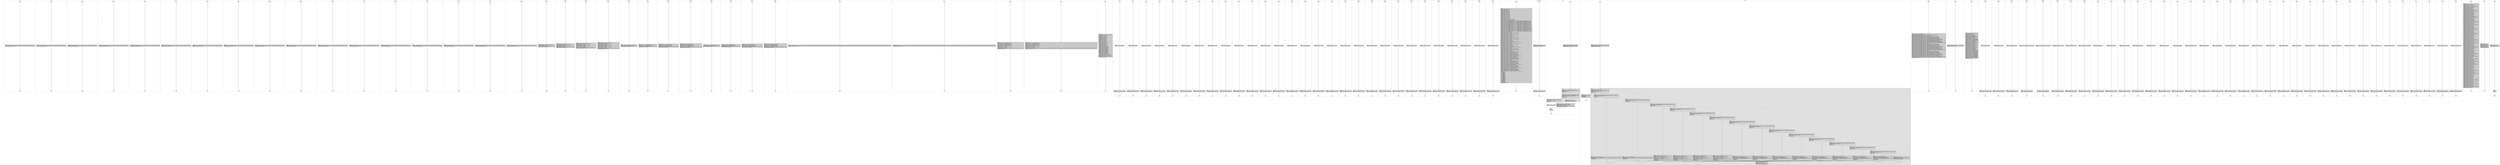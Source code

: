 digraph "a-73_arm64.c.015t.cfg" {
overlap=false;
subgraph "cluster_fa_s1" {
	style="dashed";
	color="black";
	label="fa_s1 ()";
	fn_0_basic_block_0 [shape=Mdiamond,style=filled,fillcolor=white,label="ENTRY"];

	fn_0_basic_block_1 [shape=Mdiamond,style=filled,fillcolor=white,label="EXIT"];

	fn_0_basic_block_2 [shape=record,style=filled,fillcolor=lightgrey,label="{\<bb\ 2\>:\l\
|[valid_files/73_arm64.c:41:27]\ printf\ ([valid_files/73_arm64.c:41:34]\ \"%.1s\\n\",\ [valid_files/73_arm64.c:41:45]\ &[valid_files/73_arm64.c:41:45]\ a.x);\l\
|[valid_files/73_arm64.c:41:50\ discrim\ 1]\ return;\l\
}"];

	fn_0_basic_block_0:s -> fn_0_basic_block_2:n [style="solid,bold",color=black,weight=100,constraint=true];
	fn_0_basic_block_2:s -> fn_0_basic_block_1:n [style="solid,bold",color=black,weight=10,constraint=true];
	fn_0_basic_block_0:s -> fn_0_basic_block_1:n [style="invis",constraint=true];
}
subgraph "cluster_fa_s2" {
	style="dashed";
	color="black";
	label="fa_s2 ()";
	fn_1_basic_block_0 [shape=Mdiamond,style=filled,fillcolor=white,label="ENTRY"];

	fn_1_basic_block_1 [shape=Mdiamond,style=filled,fillcolor=white,label="EXIT"];

	fn_1_basic_block_2 [shape=record,style=filled,fillcolor=lightgrey,label="{\<bb\ 2\>:\l\
|[valid_files/73_arm64.c:42:27]\ printf\ ([valid_files/73_arm64.c:42:34]\ \"%.2s\\n\",\ [valid_files/73_arm64.c:42:45]\ &[valid_files/73_arm64.c:42:45]\ a.x);\l\
|[valid_files/73_arm64.c:42:50\ discrim\ 1]\ return;\l\
}"];

	fn_1_basic_block_0:s -> fn_1_basic_block_2:n [style="solid,bold",color=black,weight=100,constraint=true];
	fn_1_basic_block_2:s -> fn_1_basic_block_1:n [style="solid,bold",color=black,weight=10,constraint=true];
	fn_1_basic_block_0:s -> fn_1_basic_block_1:n [style="invis",constraint=true];
}
subgraph "cluster_fa_s3" {
	style="dashed";
	color="black";
	label="fa_s3 ()";
	fn_2_basic_block_0 [shape=Mdiamond,style=filled,fillcolor=white,label="ENTRY"];

	fn_2_basic_block_1 [shape=Mdiamond,style=filled,fillcolor=white,label="EXIT"];

	fn_2_basic_block_2 [shape=record,style=filled,fillcolor=lightgrey,label="{\<bb\ 2\>:\l\
|[valid_files/73_arm64.c:43:27]\ printf\ ([valid_files/73_arm64.c:43:34]\ \"%.3s\\n\",\ [valid_files/73_arm64.c:43:45]\ &[valid_files/73_arm64.c:43:45]\ a.x);\l\
|[valid_files/73_arm64.c:43:50\ discrim\ 1]\ return;\l\
}"];

	fn_2_basic_block_0:s -> fn_2_basic_block_2:n [style="solid,bold",color=black,weight=100,constraint=true];
	fn_2_basic_block_2:s -> fn_2_basic_block_1:n [style="solid,bold",color=black,weight=10,constraint=true];
	fn_2_basic_block_0:s -> fn_2_basic_block_1:n [style="invis",constraint=true];
}
subgraph "cluster_fa_s4" {
	style="dashed";
	color="black";
	label="fa_s4 ()";
	fn_3_basic_block_0 [shape=Mdiamond,style=filled,fillcolor=white,label="ENTRY"];

	fn_3_basic_block_1 [shape=Mdiamond,style=filled,fillcolor=white,label="EXIT"];

	fn_3_basic_block_2 [shape=record,style=filled,fillcolor=lightgrey,label="{\<bb\ 2\>:\l\
|[valid_files/73_arm64.c:44:27]\ printf\ ([valid_files/73_arm64.c:44:34]\ \"%.4s\\n\",\ [valid_files/73_arm64.c:44:45]\ &[valid_files/73_arm64.c:44:45]\ a.x);\l\
|[valid_files/73_arm64.c:44:50\ discrim\ 1]\ return;\l\
}"];

	fn_3_basic_block_0:s -> fn_3_basic_block_2:n [style="solid,bold",color=black,weight=100,constraint=true];
	fn_3_basic_block_2:s -> fn_3_basic_block_1:n [style="solid,bold",color=black,weight=10,constraint=true];
	fn_3_basic_block_0:s -> fn_3_basic_block_1:n [style="invis",constraint=true];
}
subgraph "cluster_fa_s5" {
	style="dashed";
	color="black";
	label="fa_s5 ()";
	fn_4_basic_block_0 [shape=Mdiamond,style=filled,fillcolor=white,label="ENTRY"];

	fn_4_basic_block_1 [shape=Mdiamond,style=filled,fillcolor=white,label="EXIT"];

	fn_4_basic_block_2 [shape=record,style=filled,fillcolor=lightgrey,label="{\<bb\ 2\>:\l\
|[valid_files/73_arm64.c:45:27]\ printf\ ([valid_files/73_arm64.c:45:34]\ \"%.5s\\n\",\ [valid_files/73_arm64.c:45:45]\ &[valid_files/73_arm64.c:45:45]\ a.x);\l\
|[valid_files/73_arm64.c:45:50\ discrim\ 1]\ return;\l\
}"];

	fn_4_basic_block_0:s -> fn_4_basic_block_2:n [style="solid,bold",color=black,weight=100,constraint=true];
	fn_4_basic_block_2:s -> fn_4_basic_block_1:n [style="solid,bold",color=black,weight=10,constraint=true];
	fn_4_basic_block_0:s -> fn_4_basic_block_1:n [style="invis",constraint=true];
}
subgraph "cluster_fa_s6" {
	style="dashed";
	color="black";
	label="fa_s6 ()";
	fn_5_basic_block_0 [shape=Mdiamond,style=filled,fillcolor=white,label="ENTRY"];

	fn_5_basic_block_1 [shape=Mdiamond,style=filled,fillcolor=white,label="EXIT"];

	fn_5_basic_block_2 [shape=record,style=filled,fillcolor=lightgrey,label="{\<bb\ 2\>:\l\
|[valid_files/73_arm64.c:46:27]\ printf\ ([valid_files/73_arm64.c:46:34]\ \"%.6s\\n\",\ [valid_files/73_arm64.c:46:45]\ &[valid_files/73_arm64.c:46:45]\ a.x);\l\
|[valid_files/73_arm64.c:46:50\ discrim\ 1]\ return;\l\
}"];

	fn_5_basic_block_0:s -> fn_5_basic_block_2:n [style="solid,bold",color=black,weight=100,constraint=true];
	fn_5_basic_block_2:s -> fn_5_basic_block_1:n [style="solid,bold",color=black,weight=10,constraint=true];
	fn_5_basic_block_0:s -> fn_5_basic_block_1:n [style="invis",constraint=true];
}
subgraph "cluster_fa_s7" {
	style="dashed";
	color="black";
	label="fa_s7 ()";
	fn_6_basic_block_0 [shape=Mdiamond,style=filled,fillcolor=white,label="ENTRY"];

	fn_6_basic_block_1 [shape=Mdiamond,style=filled,fillcolor=white,label="EXIT"];

	fn_6_basic_block_2 [shape=record,style=filled,fillcolor=lightgrey,label="{\<bb\ 2\>:\l\
|[valid_files/73_arm64.c:47:27]\ printf\ ([valid_files/73_arm64.c:47:34]\ \"%.7s\\n\",\ [valid_files/73_arm64.c:47:45]\ &[valid_files/73_arm64.c:47:45]\ a.x);\l\
|[valid_files/73_arm64.c:47:50\ discrim\ 1]\ return;\l\
}"];

	fn_6_basic_block_0:s -> fn_6_basic_block_2:n [style="solid,bold",color=black,weight=100,constraint=true];
	fn_6_basic_block_2:s -> fn_6_basic_block_1:n [style="solid,bold",color=black,weight=10,constraint=true];
	fn_6_basic_block_0:s -> fn_6_basic_block_1:n [style="invis",constraint=true];
}
subgraph "cluster_fa_s8" {
	style="dashed";
	color="black";
	label="fa_s8 ()";
	fn_7_basic_block_0 [shape=Mdiamond,style=filled,fillcolor=white,label="ENTRY"];

	fn_7_basic_block_1 [shape=Mdiamond,style=filled,fillcolor=white,label="EXIT"];

	fn_7_basic_block_2 [shape=record,style=filled,fillcolor=lightgrey,label="{\<bb\ 2\>:\l\
|[valid_files/73_arm64.c:48:27]\ printf\ ([valid_files/73_arm64.c:48:34]\ \"%.8s\\n\",\ [valid_files/73_arm64.c:48:45]\ &[valid_files/73_arm64.c:48:45]\ a.x);\l\
|[valid_files/73_arm64.c:48:50\ discrim\ 1]\ return;\l\
}"];

	fn_7_basic_block_0:s -> fn_7_basic_block_2:n [style="solid,bold",color=black,weight=100,constraint=true];
	fn_7_basic_block_2:s -> fn_7_basic_block_1:n [style="solid,bold",color=black,weight=10,constraint=true];
	fn_7_basic_block_0:s -> fn_7_basic_block_1:n [style="invis",constraint=true];
}
subgraph "cluster_fa_s9" {
	style="dashed";
	color="black";
	label="fa_s9 ()";
	fn_8_basic_block_0 [shape=Mdiamond,style=filled,fillcolor=white,label="ENTRY"];

	fn_8_basic_block_1 [shape=Mdiamond,style=filled,fillcolor=white,label="EXIT"];

	fn_8_basic_block_2 [shape=record,style=filled,fillcolor=lightgrey,label="{\<bb\ 2\>:\l\
|[valid_files/73_arm64.c:49:27]\ printf\ ([valid_files/73_arm64.c:49:34]\ \"%.9s\\n\",\ [valid_files/73_arm64.c:49:45]\ &[valid_files/73_arm64.c:49:45]\ a.x);\l\
|[valid_files/73_arm64.c:49:50\ discrim\ 1]\ return;\l\
}"];

	fn_8_basic_block_0:s -> fn_8_basic_block_2:n [style="solid,bold",color=black,weight=100,constraint=true];
	fn_8_basic_block_2:s -> fn_8_basic_block_1:n [style="solid,bold",color=black,weight=10,constraint=true];
	fn_8_basic_block_0:s -> fn_8_basic_block_1:n [style="invis",constraint=true];
}
subgraph "cluster_fa_s10" {
	style="dashed";
	color="black";
	label="fa_s10 ()";
	fn_9_basic_block_0 [shape=Mdiamond,style=filled,fillcolor=white,label="ENTRY"];

	fn_9_basic_block_1 [shape=Mdiamond,style=filled,fillcolor=white,label="EXIT"];

	fn_9_basic_block_2 [shape=record,style=filled,fillcolor=lightgrey,label="{\<bb\ 2\>:\l\
|[valid_files/73_arm64.c:50:29]\ printf\ ([valid_files/73_arm64.c:50:36]\ \"%.10s\\n\",\ [valid_files/73_arm64.c:50:48]\ &[valid_files/73_arm64.c:50:48]\ a.x);\l\
|[valid_files/73_arm64.c:50:53\ discrim\ 1]\ return;\l\
}"];

	fn_9_basic_block_0:s -> fn_9_basic_block_2:n [style="solid,bold",color=black,weight=100,constraint=true];
	fn_9_basic_block_2:s -> fn_9_basic_block_1:n [style="solid,bold",color=black,weight=10,constraint=true];
	fn_9_basic_block_0:s -> fn_9_basic_block_1:n [style="invis",constraint=true];
}
subgraph "cluster_fa_s11" {
	style="dashed";
	color="black";
	label="fa_s11 ()";
	fn_10_basic_block_0 [shape=Mdiamond,style=filled,fillcolor=white,label="ENTRY"];

	fn_10_basic_block_1 [shape=Mdiamond,style=filled,fillcolor=white,label="EXIT"];

	fn_10_basic_block_2 [shape=record,style=filled,fillcolor=lightgrey,label="{\<bb\ 2\>:\l\
|[valid_files/73_arm64.c:51:29]\ printf\ ([valid_files/73_arm64.c:51:36]\ \"%.11s\\n\",\ [valid_files/73_arm64.c:51:48]\ &[valid_files/73_arm64.c:51:48]\ a.x);\l\
|[valid_files/73_arm64.c:51:53\ discrim\ 1]\ return;\l\
}"];

	fn_10_basic_block_0:s -> fn_10_basic_block_2:n [style="solid,bold",color=black,weight=100,constraint=true];
	fn_10_basic_block_2:s -> fn_10_basic_block_1:n [style="solid,bold",color=black,weight=10,constraint=true];
	fn_10_basic_block_0:s -> fn_10_basic_block_1:n [style="invis",constraint=true];
}
subgraph "cluster_fa_s12" {
	style="dashed";
	color="black";
	label="fa_s12 ()";
	fn_11_basic_block_0 [shape=Mdiamond,style=filled,fillcolor=white,label="ENTRY"];

	fn_11_basic_block_1 [shape=Mdiamond,style=filled,fillcolor=white,label="EXIT"];

	fn_11_basic_block_2 [shape=record,style=filled,fillcolor=lightgrey,label="{\<bb\ 2\>:\l\
|[valid_files/73_arm64.c:52:29]\ printf\ ([valid_files/73_arm64.c:52:36]\ \"%.12s\\n\",\ [valid_files/73_arm64.c:52:48]\ &[valid_files/73_arm64.c:52:48]\ a.x);\l\
|[valid_files/73_arm64.c:52:53\ discrim\ 1]\ return;\l\
}"];

	fn_11_basic_block_0:s -> fn_11_basic_block_2:n [style="solid,bold",color=black,weight=100,constraint=true];
	fn_11_basic_block_2:s -> fn_11_basic_block_1:n [style="solid,bold",color=black,weight=10,constraint=true];
	fn_11_basic_block_0:s -> fn_11_basic_block_1:n [style="invis",constraint=true];
}
subgraph "cluster_fa_s13" {
	style="dashed";
	color="black";
	label="fa_s13 ()";
	fn_12_basic_block_0 [shape=Mdiamond,style=filled,fillcolor=white,label="ENTRY"];

	fn_12_basic_block_1 [shape=Mdiamond,style=filled,fillcolor=white,label="EXIT"];

	fn_12_basic_block_2 [shape=record,style=filled,fillcolor=lightgrey,label="{\<bb\ 2\>:\l\
|[valid_files/73_arm64.c:53:29]\ printf\ ([valid_files/73_arm64.c:53:36]\ \"%.13s\\n\",\ [valid_files/73_arm64.c:53:48]\ &[valid_files/73_arm64.c:53:48]\ a.x);\l\
|[valid_files/73_arm64.c:53:53\ discrim\ 1]\ return;\l\
}"];

	fn_12_basic_block_0:s -> fn_12_basic_block_2:n [style="solid,bold",color=black,weight=100,constraint=true];
	fn_12_basic_block_2:s -> fn_12_basic_block_1:n [style="solid,bold",color=black,weight=10,constraint=true];
	fn_12_basic_block_0:s -> fn_12_basic_block_1:n [style="invis",constraint=true];
}
subgraph "cluster_fa_s14" {
	style="dashed";
	color="black";
	label="fa_s14 ()";
	fn_13_basic_block_0 [shape=Mdiamond,style=filled,fillcolor=white,label="ENTRY"];

	fn_13_basic_block_1 [shape=Mdiamond,style=filled,fillcolor=white,label="EXIT"];

	fn_13_basic_block_2 [shape=record,style=filled,fillcolor=lightgrey,label="{\<bb\ 2\>:\l\
|[valid_files/73_arm64.c:54:29]\ printf\ ([valid_files/73_arm64.c:54:36]\ \"%.14s\\n\",\ [valid_files/73_arm64.c:54:48]\ &[valid_files/73_arm64.c:54:48]\ a.x);\l\
|[valid_files/73_arm64.c:54:53\ discrim\ 1]\ return;\l\
}"];

	fn_13_basic_block_0:s -> fn_13_basic_block_2:n [style="solid,bold",color=black,weight=100,constraint=true];
	fn_13_basic_block_2:s -> fn_13_basic_block_1:n [style="solid,bold",color=black,weight=10,constraint=true];
	fn_13_basic_block_0:s -> fn_13_basic_block_1:n [style="invis",constraint=true];
}
subgraph "cluster_fa_s15" {
	style="dashed";
	color="black";
	label="fa_s15 ()";
	fn_14_basic_block_0 [shape=Mdiamond,style=filled,fillcolor=white,label="ENTRY"];

	fn_14_basic_block_1 [shape=Mdiamond,style=filled,fillcolor=white,label="EXIT"];

	fn_14_basic_block_2 [shape=record,style=filled,fillcolor=lightgrey,label="{\<bb\ 2\>:\l\
|[valid_files/73_arm64.c:55:29]\ printf\ ([valid_files/73_arm64.c:55:36]\ \"%.15s\\n\",\ [valid_files/73_arm64.c:55:48]\ &[valid_files/73_arm64.c:55:48]\ a.x);\l\
|[valid_files/73_arm64.c:55:53\ discrim\ 1]\ return;\l\
}"];

	fn_14_basic_block_0:s -> fn_14_basic_block_2:n [style="solid,bold",color=black,weight=100,constraint=true];
	fn_14_basic_block_2:s -> fn_14_basic_block_1:n [style="solid,bold",color=black,weight=10,constraint=true];
	fn_14_basic_block_0:s -> fn_14_basic_block_1:n [style="invis",constraint=true];
}
subgraph "cluster_fa_s16" {
	style="dashed";
	color="black";
	label="fa_s16 ()";
	fn_15_basic_block_0 [shape=Mdiamond,style=filled,fillcolor=white,label="ENTRY"];

	fn_15_basic_block_1 [shape=Mdiamond,style=filled,fillcolor=white,label="EXIT"];

	fn_15_basic_block_2 [shape=record,style=filled,fillcolor=lightgrey,label="{\<bb\ 2\>:\l\
|[valid_files/73_arm64.c:56:29]\ printf\ ([valid_files/73_arm64.c:56:36]\ \"%.16s\\n\",\ [valid_files/73_arm64.c:56:48]\ &[valid_files/73_arm64.c:56:48]\ a.x);\l\
|[valid_files/73_arm64.c:56:53\ discrim\ 1]\ return;\l\
}"];

	fn_15_basic_block_0:s -> fn_15_basic_block_2:n [style="solid,bold",color=black,weight=100,constraint=true];
	fn_15_basic_block_2:s -> fn_15_basic_block_1:n [style="solid,bold",color=black,weight=10,constraint=true];
	fn_15_basic_block_0:s -> fn_15_basic_block_1:n [style="invis",constraint=true];
}
subgraph "cluster_fa_s17" {
	style="dashed";
	color="black";
	label="fa_s17 ()";
	fn_16_basic_block_0 [shape=Mdiamond,style=filled,fillcolor=white,label="ENTRY"];

	fn_16_basic_block_1 [shape=Mdiamond,style=filled,fillcolor=white,label="EXIT"];

	fn_16_basic_block_2 [shape=record,style=filled,fillcolor=lightgrey,label="{\<bb\ 2\>:\l\
|[valid_files/73_arm64.c:57:29]\ printf\ ([valid_files/73_arm64.c:57:36]\ \"%.17s\\n\",\ [valid_files/73_arm64.c:57:48]\ &[valid_files/73_arm64.c:57:48]\ a.x);\l\
|[valid_files/73_arm64.c:57:53\ discrim\ 1]\ return;\l\
}"];

	fn_16_basic_block_0:s -> fn_16_basic_block_2:n [style="solid,bold",color=black,weight=100,constraint=true];
	fn_16_basic_block_2:s -> fn_16_basic_block_1:n [style="solid,bold",color=black,weight=10,constraint=true];
	fn_16_basic_block_0:s -> fn_16_basic_block_1:n [style="invis",constraint=true];
}
subgraph "cluster_fa_hfa11" {
	style="dashed";
	color="black";
	label="fa_hfa11 ()";
	fn_17_basic_block_0 [shape=Mdiamond,style=filled,fillcolor=white,label="ENTRY"];

	fn_17_basic_block_1 [shape=Mdiamond,style=filled,fillcolor=white,label="EXIT"];

	fn_17_basic_block_2 [shape=record,style=filled,fillcolor=lightgrey,label="{\<bb\ 2\>:\l\
|[valid_files/73_arm64.c:60:21]\ _1\ =\ [valid_files/73_arm64.c:60:21]\ a.a;\l\
|[valid_files/73_arm64.c:60:3]\ _2\ =\ (double)\ _1;\l\
|[valid_files/73_arm64.c:60:3]\ printf\ ([valid_files/73_arm64.c:60:10]\ \"%.1f\\n\",\ _2);\l\
|[valid_files/73_arm64.c:60:26\ discrim\ 1]\ return;\l\
}"];

	fn_17_basic_block_0:s -> fn_17_basic_block_2:n [style="solid,bold",color=black,weight=100,constraint=true];
	fn_17_basic_block_2:s -> fn_17_basic_block_1:n [style="solid,bold",color=black,weight=10,constraint=true];
	fn_17_basic_block_0:s -> fn_17_basic_block_1:n [style="invis",constraint=true];
}
subgraph "cluster_fa_hfa12" {
	style="dashed";
	color="black";
	label="fa_hfa12 ()";
	fn_18_basic_block_0 [shape=Mdiamond,style=filled,fillcolor=white,label="ENTRY"];

	fn_18_basic_block_1 [shape=Mdiamond,style=filled,fillcolor=white,label="EXIT"];

	fn_18_basic_block_2 [shape=record,style=filled,fillcolor=lightgrey,label="{\<bb\ 2\>:\l\
|[valid_files/73_arm64.c:62:31]\ _1\ =\ [valid_files/73_arm64.c:62:31]\ a.a;\l\
|[valid_files/73_arm64.c:62:3]\ _2\ =\ (double)\ _1;\l\
|[valid_files/73_arm64.c:62:26]\ _3\ =\ [valid_files/73_arm64.c:62:26]\ a.a;\l\
|[valid_files/73_arm64.c:62:3]\ _4\ =\ (double)\ _3;\l\
|[valid_files/73_arm64.c:62:3]\ printf\ ([valid_files/73_arm64.c:62:10]\ \"%.1f\ %.1f\\n\",\ _4,\ _2);\l\
|[valid_files/73_arm64.c:62:36\ discrim\ 1]\ return;\l\
}"];

	fn_18_basic_block_0:s -> fn_18_basic_block_2:n [style="solid,bold",color=black,weight=100,constraint=true];
	fn_18_basic_block_2:s -> fn_18_basic_block_1:n [style="solid,bold",color=black,weight=10,constraint=true];
	fn_18_basic_block_0:s -> fn_18_basic_block_1:n [style="invis",constraint=true];
}
subgraph "cluster_fa_hfa13" {
	style="dashed";
	color="black";
	label="fa_hfa13 ()";
	fn_19_basic_block_0 [shape=Mdiamond,style=filled,fillcolor=white,label="ENTRY"];

	fn_19_basic_block_1 [shape=Mdiamond,style=filled,fillcolor=white,label="EXIT"];

	fn_19_basic_block_2 [shape=record,style=filled,fillcolor=lightgrey,label="{\<bb\ 2\>:\l\
|[valid_files/73_arm64.c:64:41]\ _1\ =\ [valid_files/73_arm64.c:64:41]\ a.c;\l\
|[valid_files/73_arm64.c:64:3]\ _2\ =\ (double)\ _1;\l\
|[valid_files/73_arm64.c:64:36]\ _3\ =\ [valid_files/73_arm64.c:64:36]\ a.b;\l\
|[valid_files/73_arm64.c:64:3]\ _4\ =\ (double)\ _3;\l\
|[valid_files/73_arm64.c:64:31]\ _5\ =\ [valid_files/73_arm64.c:64:31]\ a.a;\l\
|[valid_files/73_arm64.c:64:3]\ _6\ =\ (double)\ _5;\l\
|[valid_files/73_arm64.c:64:3]\ printf\ ([valid_files/73_arm64.c:64:10]\ \"%.1f\ %.1f\ %.1f\\n\",\ _6,\ _4,\ _2);\l\
|[valid_files/73_arm64.c:64:46\ discrim\ 1]\ return;\l\
}"];

	fn_19_basic_block_0:s -> fn_19_basic_block_2:n [style="solid,bold",color=black,weight=100,constraint=true];
	fn_19_basic_block_2:s -> fn_19_basic_block_1:n [style="solid,bold",color=black,weight=10,constraint=true];
	fn_19_basic_block_0:s -> fn_19_basic_block_1:n [style="invis",constraint=true];
}
subgraph "cluster_fa_hfa14" {
	style="dashed";
	color="black";
	label="fa_hfa14 ()";
	fn_20_basic_block_0 [shape=Mdiamond,style=filled,fillcolor=white,label="ENTRY"];

	fn_20_basic_block_1 [shape=Mdiamond,style=filled,fillcolor=white,label="EXIT"];

	fn_20_basic_block_2 [shape=record,style=filled,fillcolor=lightgrey,label="{\<bb\ 2\>:\l\
|[valid_files/73_arm64.c:66:51]\ _1\ =\ [valid_files/73_arm64.c:66:51]\ a.d;\l\
|[valid_files/73_arm64.c:66:3]\ _2\ =\ (double)\ _1;\l\
|[valid_files/73_arm64.c:66:46]\ _3\ =\ [valid_files/73_arm64.c:66:46]\ a.c;\l\
|[valid_files/73_arm64.c:66:3]\ _4\ =\ (double)\ _3;\l\
|[valid_files/73_arm64.c:66:41]\ _5\ =\ [valid_files/73_arm64.c:66:41]\ a.b;\l\
|[valid_files/73_arm64.c:66:3]\ _6\ =\ (double)\ _5;\l\
|[valid_files/73_arm64.c:66:36]\ _7\ =\ [valid_files/73_arm64.c:66:36]\ a.a;\l\
|[valid_files/73_arm64.c:66:3]\ _8\ =\ (double)\ _7;\l\
|[valid_files/73_arm64.c:66:3]\ printf\ ([valid_files/73_arm64.c:66:10]\ \"%.1f\ %.1f\ %.1f\ %.1f\\n\",\ _8,\ _6,\ _4,\ _2);\l\
|[valid_files/73_arm64.c:66:56\ discrim\ 1]\ return;\l\
}"];

	fn_20_basic_block_0:s -> fn_20_basic_block_2:n [style="solid,bold",color=black,weight=100,constraint=true];
	fn_20_basic_block_2:s -> fn_20_basic_block_1:n [style="solid,bold",color=black,weight=10,constraint=true];
	fn_20_basic_block_0:s -> fn_20_basic_block_1:n [style="invis",constraint=true];
}
subgraph "cluster_fa_hfa21" {
	style="dashed";
	color="black";
	label="fa_hfa21 ()";
	fn_21_basic_block_0 [shape=Mdiamond,style=filled,fillcolor=white,label="ENTRY"];

	fn_21_basic_block_1 [shape=Mdiamond,style=filled,fillcolor=white,label="EXIT"];

	fn_21_basic_block_2 [shape=record,style=filled,fillcolor=lightgrey,label="{\<bb\ 2\>:\l\
|[valid_files/73_arm64.c:69:3]\ _1\ =\ [valid_files/73_arm64.c:69:3]\ a.a;\l\
|[valid_files/73_arm64.c:69:3]\ printf\ ([valid_files/73_arm64.c:69:10]\ \"%.1f\\n\",\ _1);\l\
|[valid_files/73_arm64.c:69:26\ discrim\ 1]\ return;\l\
}"];

	fn_21_basic_block_0:s -> fn_21_basic_block_2:n [style="solid,bold",color=black,weight=100,constraint=true];
	fn_21_basic_block_2:s -> fn_21_basic_block_1:n [style="solid,bold",color=black,weight=10,constraint=true];
	fn_21_basic_block_0:s -> fn_21_basic_block_1:n [style="invis",constraint=true];
}
subgraph "cluster_fa_hfa22" {
	style="dashed";
	color="black";
	label="fa_hfa22 ()";
	fn_22_basic_block_0 [shape=Mdiamond,style=filled,fillcolor=white,label="ENTRY"];

	fn_22_basic_block_1 [shape=Mdiamond,style=filled,fillcolor=white,label="EXIT"];

	fn_22_basic_block_2 [shape=record,style=filled,fillcolor=lightgrey,label="{\<bb\ 2\>:\l\
|[valid_files/73_arm64.c:71:3]\ _1\ =\ [valid_files/73_arm64.c:71:3]\ a.a;\l\
|[valid_files/73_arm64.c:71:3]\ _2\ =\ [valid_files/73_arm64.c:71:3]\ a.a;\l\
|[valid_files/73_arm64.c:71:3]\ printf\ ([valid_files/73_arm64.c:71:10]\ \"%.1f\ %.1f\\n\",\ _2,\ _1);\l\
|[valid_files/73_arm64.c:71:36\ discrim\ 1]\ return;\l\
}"];

	fn_22_basic_block_0:s -> fn_22_basic_block_2:n [style="solid,bold",color=black,weight=100,constraint=true];
	fn_22_basic_block_2:s -> fn_22_basic_block_1:n [style="solid,bold",color=black,weight=10,constraint=true];
	fn_22_basic_block_0:s -> fn_22_basic_block_1:n [style="invis",constraint=true];
}
subgraph "cluster_fa_hfa23" {
	style="dashed";
	color="black";
	label="fa_hfa23 ()";
	fn_23_basic_block_0 [shape=Mdiamond,style=filled,fillcolor=white,label="ENTRY"];

	fn_23_basic_block_1 [shape=Mdiamond,style=filled,fillcolor=white,label="EXIT"];

	fn_23_basic_block_2 [shape=record,style=filled,fillcolor=lightgrey,label="{\<bb\ 2\>:\l\
|[valid_files/73_arm64.c:73:3]\ _1\ =\ [valid_files/73_arm64.c:73:3]\ a.c;\l\
|[valid_files/73_arm64.c:73:3]\ _2\ =\ [valid_files/73_arm64.c:73:3]\ a.b;\l\
|[valid_files/73_arm64.c:73:3]\ _3\ =\ [valid_files/73_arm64.c:73:3]\ a.a;\l\
|[valid_files/73_arm64.c:73:3]\ printf\ ([valid_files/73_arm64.c:73:10]\ \"%.1f\ %.1f\ %.1f\\n\",\ _3,\ _2,\ _1);\l\
|[valid_files/73_arm64.c:73:46\ discrim\ 1]\ return;\l\
}"];

	fn_23_basic_block_0:s -> fn_23_basic_block_2:n [style="solid,bold",color=black,weight=100,constraint=true];
	fn_23_basic_block_2:s -> fn_23_basic_block_1:n [style="solid,bold",color=black,weight=10,constraint=true];
	fn_23_basic_block_0:s -> fn_23_basic_block_1:n [style="invis",constraint=true];
}
subgraph "cluster_fa_hfa24" {
	style="dashed";
	color="black";
	label="fa_hfa24 ()";
	fn_24_basic_block_0 [shape=Mdiamond,style=filled,fillcolor=white,label="ENTRY"];

	fn_24_basic_block_1 [shape=Mdiamond,style=filled,fillcolor=white,label="EXIT"];

	fn_24_basic_block_2 [shape=record,style=filled,fillcolor=lightgrey,label="{\<bb\ 2\>:\l\
|[valid_files/73_arm64.c:75:3]\ _1\ =\ [valid_files/73_arm64.c:75:3]\ a.d;\l\
|[valid_files/73_arm64.c:75:3]\ _2\ =\ [valid_files/73_arm64.c:75:3]\ a.c;\l\
|[valid_files/73_arm64.c:75:3]\ _3\ =\ [valid_files/73_arm64.c:75:3]\ a.b;\l\
|[valid_files/73_arm64.c:75:3]\ _4\ =\ [valid_files/73_arm64.c:75:3]\ a.a;\l\
|[valid_files/73_arm64.c:75:3]\ printf\ ([valid_files/73_arm64.c:75:10]\ \"%.1f\ %.1f\ %.1f\ %.1f\\n\",\ _4,\ _3,\ _2,\ _1);\l\
|[valid_files/73_arm64.c:75:56\ discrim\ 1]\ return;\l\
}"];

	fn_24_basic_block_0:s -> fn_24_basic_block_2:n [style="solid,bold",color=black,weight=100,constraint=true];
	fn_24_basic_block_2:s -> fn_24_basic_block_1:n [style="solid,bold",color=black,weight=10,constraint=true];
	fn_24_basic_block_0:s -> fn_24_basic_block_1:n [style="invis",constraint=true];
}
subgraph "cluster_fa_hfa31" {
	style="dashed";
	color="black";
	label="fa_hfa31 ()";
	fn_25_basic_block_0 [shape=Mdiamond,style=filled,fillcolor=white,label="ENTRY"];

	fn_25_basic_block_1 [shape=Mdiamond,style=filled,fillcolor=white,label="EXIT"];

	fn_25_basic_block_2 [shape=record,style=filled,fillcolor=lightgrey,label="{\<bb\ 2\>:\l\
|[valid_files/73_arm64.c:78:3]\ _1\ =\ [valid_files/73_arm64.c:78:3]\ a.a;\l\
|[valid_files/73_arm64.c:78:3]\ printf\ ([valid_files/73_arm64.c:78:10]\ \"%.1Lf\\n\",\ _1);\l\
|[valid_files/73_arm64.c:78:27\ discrim\ 1]\ return;\l\
}"];

	fn_25_basic_block_0:s -> fn_25_basic_block_2:n [style="solid,bold",color=black,weight=100,constraint=true];
	fn_25_basic_block_2:s -> fn_25_basic_block_1:n [style="solid,bold",color=black,weight=10,constraint=true];
	fn_25_basic_block_0:s -> fn_25_basic_block_1:n [style="invis",constraint=true];
}
subgraph "cluster_fa_hfa32" {
	style="dashed";
	color="black";
	label="fa_hfa32 ()";
	fn_26_basic_block_0 [shape=Mdiamond,style=filled,fillcolor=white,label="ENTRY"];

	fn_26_basic_block_1 [shape=Mdiamond,style=filled,fillcolor=white,label="EXIT"];

	fn_26_basic_block_2 [shape=record,style=filled,fillcolor=lightgrey,label="{\<bb\ 2\>:\l\
|[valid_files/73_arm64.c:80:3]\ _1\ =\ [valid_files/73_arm64.c:80:3]\ a.a;\l\
|[valid_files/73_arm64.c:80:3]\ _2\ =\ [valid_files/73_arm64.c:80:3]\ a.a;\l\
|[valid_files/73_arm64.c:80:3]\ printf\ ([valid_files/73_arm64.c:80:10]\ \"%.1Lf\ %.1Lf\\n\",\ _2,\ _1);\l\
|[valid_files/73_arm64.c:80:38\ discrim\ 1]\ return;\l\
}"];

	fn_26_basic_block_0:s -> fn_26_basic_block_2:n [style="solid,bold",color=black,weight=100,constraint=true];
	fn_26_basic_block_2:s -> fn_26_basic_block_1:n [style="solid,bold",color=black,weight=10,constraint=true];
	fn_26_basic_block_0:s -> fn_26_basic_block_1:n [style="invis",constraint=true];
}
subgraph "cluster_fa_hfa33" {
	style="dashed";
	color="black";
	label="fa_hfa33 ()";
	fn_27_basic_block_0 [shape=Mdiamond,style=filled,fillcolor=white,label="ENTRY"];

	fn_27_basic_block_1 [shape=Mdiamond,style=filled,fillcolor=white,label="EXIT"];

	fn_27_basic_block_2 [shape=record,style=filled,fillcolor=lightgrey,label="{\<bb\ 2\>:\l\
|[valid_files/73_arm64.c:82:3]\ _1\ =\ [valid_files/73_arm64.c:82:3]\ a.c;\l\
|[valid_files/73_arm64.c:82:3]\ _2\ =\ [valid_files/73_arm64.c:82:3]\ a.b;\l\
|[valid_files/73_arm64.c:82:3]\ _3\ =\ [valid_files/73_arm64.c:82:3]\ a.a;\l\
|[valid_files/73_arm64.c:82:3]\ printf\ ([valid_files/73_arm64.c:82:10]\ \"%.1Lf\ %.1Lf\ %.1Lf\\n\",\ _3,\ _2,\ _1);\l\
|[valid_files/73_arm64.c:82:49\ discrim\ 1]\ return;\l\
}"];

	fn_27_basic_block_0:s -> fn_27_basic_block_2:n [style="solid,bold",color=black,weight=100,constraint=true];
	fn_27_basic_block_2:s -> fn_27_basic_block_1:n [style="solid,bold",color=black,weight=10,constraint=true];
	fn_27_basic_block_0:s -> fn_27_basic_block_1:n [style="invis",constraint=true];
}
subgraph "cluster_fa_hfa34" {
	style="dashed";
	color="black";
	label="fa_hfa34 ()";
	fn_28_basic_block_0 [shape=Mdiamond,style=filled,fillcolor=white,label="ENTRY"];

	fn_28_basic_block_1 [shape=Mdiamond,style=filled,fillcolor=white,label="EXIT"];

	fn_28_basic_block_2 [shape=record,style=filled,fillcolor=lightgrey,label="{\<bb\ 2\>:\l\
|[valid_files/73_arm64.c:84:3]\ _1\ =\ [valid_files/73_arm64.c:84:3]\ a.d;\l\
|[valid_files/73_arm64.c:84:3]\ _2\ =\ [valid_files/73_arm64.c:84:3]\ a.c;\l\
|[valid_files/73_arm64.c:84:3]\ _3\ =\ [valid_files/73_arm64.c:84:3]\ a.b;\l\
|[valid_files/73_arm64.c:84:3]\ _4\ =\ [valid_files/73_arm64.c:84:3]\ a.a;\l\
|[valid_files/73_arm64.c:84:3]\ printf\ ([valid_files/73_arm64.c:84:10]\ \"%.1Lf\ %.1Lf\ %.1Lf\ %.1Lf\\n\",\ _4,\ _3,\ _2,\ _1);\l\
|[valid_files/73_arm64.c:84:60\ discrim\ 1]\ return;\l\
}"];

	fn_28_basic_block_0:s -> fn_28_basic_block_2:n [style="solid,bold",color=black,weight=100,constraint=true];
	fn_28_basic_block_2:s -> fn_28_basic_block_1:n [style="solid,bold",color=black,weight=10,constraint=true];
	fn_28_basic_block_0:s -> fn_28_basic_block_1:n [style="invis",constraint=true];
}
subgraph "cluster_fa1" {
	style="dashed";
	color="black";
	label="fa1 ()";
	fn_29_basic_block_0 [shape=Mdiamond,style=filled,fillcolor=white,label="ENTRY"];

	fn_29_basic_block_1 [shape=Mdiamond,style=filled,fillcolor=white,label="EXIT"];

	fn_29_basic_block_2 [shape=record,style=filled,fillcolor=lightgrey,label="{\<bb\ 2\>:\l\
|[valid_files/73_arm64.c:89:5]\ printf\ ([valid_files/73_arm64.c:89:12]\ \"%.3s\ %.3s\ %.3s\ %.3s\ %.3s\ %.3s\\n\",\ [valid_files/73_arm64.c:89:48]\ &[valid_files/73_arm64.c:89:48]\ a.x,\ [valid_files/73_arm64.c:89:53]\ &[valid_files/73_arm64.c:89:53]\ b.x,\ [valid_files/73_arm64.c:89:58]\ &[valid_files/73_arm64.c:89:58]\ c.x,\ [valid_files/73_arm64.c:89:63]\ &[valid_files/73_arm64.c:89:63]\ d.x,\ [valid_files/73_arm64.c:89:68]\ &[valid_files/73_arm64.c:89:68]\ e.x,\ [valid_files/73_arm64.c:89:73]\ &[valid_files/73_arm64.c:89:73]\ f.x);\l\
|[valid_files/73_arm64.c:90:1]\ return;\l\
}"];

	fn_29_basic_block_0:s -> fn_29_basic_block_2:n [style="solid,bold",color=black,weight=100,constraint=true];
	fn_29_basic_block_2:s -> fn_29_basic_block_1:n [style="solid,bold",color=black,weight=10,constraint=true];
	fn_29_basic_block_0:s -> fn_29_basic_block_1:n [style="invis",constraint=true];
}
subgraph "cluster_fa2" {
	style="dashed";
	color="black";
	label="fa2 ()";
	fn_30_basic_block_0 [shape=Mdiamond,style=filled,fillcolor=white,label="ENTRY"];

	fn_30_basic_block_1 [shape=Mdiamond,style=filled,fillcolor=white,label="EXIT"];

	fn_30_basic_block_2 [shape=record,style=filled,fillcolor=lightgrey,label="{\<bb\ 2\>:\l\
|[valid_files/73_arm64.c:95:5]\ printf\ ([valid_files/73_arm64.c:95:12]\ \"%.3s\ %.3s\ %.3s\ %.3s\ %.3s\ %.3s\\n\",\ [valid_files/73_arm64.c:95:48]\ &[valid_files/73_arm64.c:95:48]\ a.x,\ [valid_files/73_arm64.c:95:53]\ &[valid_files/73_arm64.c:95:53]\ b.x,\ [valid_files/73_arm64.c:95:58]\ &[valid_files/73_arm64.c:95:58]\ c.x,\ [valid_files/73_arm64.c:95:63]\ &[valid_files/73_arm64.c:95:63]\ d.x,\ [valid_files/73_arm64.c:95:68]\ &[valid_files/73_arm64.c:95:68]\ e.x,\ [valid_files/73_arm64.c:95:73]\ &[valid_files/73_arm64.c:95:73]\ f.x);\l\
|[valid_files/73_arm64.c:96:1]\ return;\l\
}"];

	fn_30_basic_block_0:s -> fn_30_basic_block_2:n [style="solid,bold",color=black,weight=100,constraint=true];
	fn_30_basic_block_2:s -> fn_30_basic_block_1:n [style="solid,bold",color=black,weight=10,constraint=true];
	fn_30_basic_block_0:s -> fn_30_basic_block_1:n [style="invis",constraint=true];
}
subgraph "cluster_fa3" {
	style="dashed";
	color="black";
	label="fa3 ()";
	fn_31_basic_block_0 [shape=Mdiamond,style=filled,fillcolor=white,label="ENTRY"];

	fn_31_basic_block_1 [shape=Mdiamond,style=filled,fillcolor=white,label="EXIT"];

	fn_31_basic_block_2 [shape=record,style=filled,fillcolor=lightgrey,label="{\<bb\ 2\>:\l\
|[valid_files/73_arm64.c:100:5]\ _1\ =\ [valid_files/73_arm64.c:100:5]\ c.b;\l\
|[valid_files/73_arm64.c:100:5]\ _2\ =\ [valid_files/73_arm64.c:100:5]\ c.a;\l\
|[valid_files/73_arm64.c:100:5]\ _3\ =\ [valid_files/73_arm64.c:100:5]\ b.c;\l\
|[valid_files/73_arm64.c:100:5]\ _4\ =\ [valid_files/73_arm64.c:100:5]\ b.a;\l\
|[valid_files/73_arm64.c:101:18]\ _5\ =\ [valid_files/73_arm64.c:101:18]\ a.d;\l\
|[valid_files/73_arm64.c:100:5]\ _6\ =\ (double)\ _5;\l\
|[valid_files/73_arm64.c:101:13]\ _7\ =\ [valid_files/73_arm64.c:101:13]\ a.a;\l\
|[valid_files/73_arm64.c:100:5]\ _8\ =\ (double)\ _7;\l\
|[valid_files/73_arm64.c:100:5]\ printf\ ([valid_files/73_arm64.c:100:12]\ \"%.1f\ %.1f\ %.1f\ %.1f\ %.1Lf\ %.1Lf\\n\",\ _8,\ _6,\ _4,\ _3,\ _2,\ _1);\l\
|[valid_files/73_arm64.c:102:1]\ return;\l\
}"];

	fn_31_basic_block_0:s -> fn_31_basic_block_2:n [style="solid,bold",color=black,weight=100,constraint=true];
	fn_31_basic_block_2:s -> fn_31_basic_block_1:n [style="solid,bold",color=black,weight=10,constraint=true];
	fn_31_basic_block_0:s -> fn_31_basic_block_1:n [style="invis",constraint=true];
}
subgraph "cluster_fa4" {
	style="dashed";
	color="black";
	label="fa4 ()";
	fn_32_basic_block_0 [shape=Mdiamond,style=filled,fillcolor=white,label="ENTRY"];

	fn_32_basic_block_1 [shape=Mdiamond,style=filled,fillcolor=white,label="EXIT"];

	fn_32_basic_block_2 [shape=record,style=filled,fillcolor=lightgrey,label="{\<bb\ 2\>:\l\
|[valid_files/73_arm64.c:107:5]\ _1\ =\ [valid_files/73_arm64.c:107:5]\ f.d;\l\
|[valid_files/73_arm64.c:107:5]\ _2\ =\ [valid_files/73_arm64.c:107:5]\ f.a;\l\
|[valid_files/73_arm64.c:107:5]\ _3\ =\ [valid_files/73_arm64.c:107:5]\ d.d;\l\
|[valid_files/73_arm64.c:107:5]\ _4\ =\ [valid_files/73_arm64.c:107:5]\ d.a;\l\
|[valid_files/73_arm64.c:108:23]\ _5\ =\ [valid_files/73_arm64.c:108:23]\ b.d;\l\
|[valid_files/73_arm64.c:107:5]\ _6\ =\ (double)\ _5;\l\
|[valid_files/73_arm64.c:108:18]\ _7\ =\ [valid_files/73_arm64.c:108:18]\ b.a;\l\
|[valid_files/73_arm64.c:107:5]\ _8\ =\ (double)\ _7;\l\
|[valid_files/73_arm64.c:107:5]\ printf\ ([valid_files/73_arm64.c:107:12]\ \"%.1s\ %.1f\ %.1f\ %.2s\ %.1f\ %.1f\ %.3s\ %.1Lf\ %.1Lf\\n\",\ [valid_files/73_arm64.c:108:13]\ &[valid_files/73_arm64.c:108:13]\ a.x,\ _8,\ _6,\ [valid_files/73_arm64.c:108:28]\ &[valid_files/73_arm64.c:108:28]\ c.x,\ _4,\ _3,\ [valid_files/73_arm64.c:108:43]\ &[valid_files/73_arm64.c:108:43]\ e.x,\ _2,\ _1);\l\
|[valid_files/73_arm64.c:109:1]\ return;\l\
}"];

	fn_32_basic_block_0:s -> fn_32_basic_block_2:n [style="solid,bold",color=black,weight=100,constraint=true];
	fn_32_basic_block_2:s -> fn_32_basic_block_1:n [style="solid,bold",color=black,weight=10,constraint=true];
	fn_32_basic_block_0:s -> fn_32_basic_block_1:n [style="invis",constraint=true];
}
subgraph "cluster_arg" {
	style="dashed";
	color="black";
	label="arg ()";
	fn_33_basic_block_0 [shape=Mdiamond,style=filled,fillcolor=white,label="ENTRY"];

	fn_33_basic_block_1 [shape=Mdiamond,style=filled,fillcolor=white,label="EXIT"];

	fn_33_basic_block_2 [shape=record,style=filled,fillcolor=lightgrey,label="{\<bb\ 2\>:\l\
|[valid_files/73_arm64.c:113:5]\ __builtin_puts\ (&\"Arguments:\"[0]);\l\
|[valid_files/73_arm64.c:114:5]\ fa_s1\ (s1);\l\
|[valid_files/73_arm64.c:115:5]\ fa_s2\ (s2);\l\
|[valid_files/73_arm64.c:116:5]\ fa_s3\ (s3);\l\
|[valid_files/73_arm64.c:117:5]\ fa_s4\ (s4);\l\
|[valid_files/73_arm64.c:118:5]\ fa_s5\ (s5);\l\
|[valid_files/73_arm64.c:119:5]\ fa_s6\ (s6);\l\
|[valid_files/73_arm64.c:120:5]\ fa_s7\ (s7);\l\
|[valid_files/73_arm64.c:121:5]\ fa_s8\ (s8);\l\
|[valid_files/73_arm64.c:122:5]\ fa_s9\ (s9);\l\
|[valid_files/73_arm64.c:123:5]\ fa_s10\ (s10);\l\
|[valid_files/73_arm64.c:124:5]\ fa_s11\ (s11);\l\
|[valid_files/73_arm64.c:125:5]\ fa_s12\ (s12);\l\
|[valid_files/73_arm64.c:126:5]\ fa_s13\ (s13);\l\
|[valid_files/73_arm64.c:127:5]\ fa_s14\ (s14);\l\
|[valid_files/73_arm64.c:128:5]\ fa_s15\ (s15);\l\
|[valid_files/73_arm64.c:129:5]\ fa_s16\ (s16);\l\
|[valid_files/73_arm64.c:130:5]\ fa_s17\ (s17);\l\
|[valid_files/73_arm64.c:131:5]\ fa_hfa11\ (hfa11);\l\
|[valid_files/73_arm64.c:132:5]\ fa_hfa12\ (hfa12);\l\
|[valid_files/73_arm64.c:133:5]\ fa_hfa13\ (hfa13);\l\
|[valid_files/73_arm64.c:134:5]\ fa_hfa14\ (hfa14);\l\
|[valid_files/73_arm64.c:135:5]\ fa_hfa21\ (hfa21);\l\
|[valid_files/73_arm64.c:136:5]\ fa_hfa22\ (hfa22);\l\
|[valid_files/73_arm64.c:137:5]\ fa_hfa23\ (hfa23);\l\
|[valid_files/73_arm64.c:138:5]\ fa_hfa24\ (hfa24);\l\
|[valid_files/73_arm64.c:139:5]\ fa_hfa31\ (hfa31);\l\
|[valid_files/73_arm64.c:140:5]\ fa_hfa32\ (hfa32);\l\
|[valid_files/73_arm64.c:141:5]\ fa_hfa33\ (hfa33);\l\
|[valid_files/73_arm64.c:142:5]\ fa_hfa34\ (hfa34);\l\
|[valid_files/73_arm64.c:143:5]\ fa1\ (s8,\ s9,\ s10,\ s11,\ s12,\ s13);\l\
|[valid_files/73_arm64.c:144:5]\ fa2\ (s9,\ s10,\ s11,\ s12,\ s13,\ s14);\l\
|[valid_files/73_arm64.c:145:5]\ fa3\ (hfa14,\ hfa23,\ hfa32);\l\
|[valid_files/73_arm64.c:146:5]\ fa4\ (s1,\ hfa14,\ s2,\ hfa24,\ s3,\ hfa34);\l\
|[valid_files/73_arm64.c:147:1]\ return;\l\
}"];

	fn_33_basic_block_0:s -> fn_33_basic_block_2:n [style="solid,bold",color=black,weight=100,constraint=true];
	fn_33_basic_block_2:s -> fn_33_basic_block_1:n [style="solid,bold",color=black,weight=10,constraint=true];
	fn_33_basic_block_0:s -> fn_33_basic_block_1:n [style="invis",constraint=true];
}
subgraph "cluster_fr_s1" {
	style="dashed";
	color="black";
	label="fr_s1 ()";
	fn_34_basic_block_0 [shape=Mdiamond,style=filled,fillcolor=white,label="ENTRY"];

	fn_34_basic_block_1 [shape=Mdiamond,style=filled,fillcolor=white,label="EXIT"];

	fn_34_basic_block_2 [shape=record,style=filled,fillcolor=lightgrey,label="{\<bb\ 2\>:\l\
|[valid_files/73_arm64.c:149:32]\ D.3728\ =\ s1;\l\
}"];

	fn_34_basic_block_3 [shape=record,style=filled,fillcolor=lightgrey,label="{\<bb\ 3\>:\l\
|\<L0\>:\l\
|[valid_files/73_arm64.c:149:32\ discrim\ 1]\ return\ D.3728;\l\
}"];

	fn_34_basic_block_0:s -> fn_34_basic_block_2:n [style="solid,bold",color=black,weight=100,constraint=true];
	fn_34_basic_block_2:s -> fn_34_basic_block_3:n [style="solid,bold",color=black,weight=100,constraint=true];
	fn_34_basic_block_3:s -> fn_34_basic_block_1:n [style="solid,bold",color=black,weight=10,constraint=true];
	fn_34_basic_block_0:s -> fn_34_basic_block_1:n [style="invis",constraint=true];
}
subgraph "cluster_fr_s2" {
	style="dashed";
	color="black";
	label="fr_s2 ()";
	fn_35_basic_block_0 [shape=Mdiamond,style=filled,fillcolor=white,label="ENTRY"];

	fn_35_basic_block_1 [shape=Mdiamond,style=filled,fillcolor=white,label="EXIT"];

	fn_35_basic_block_2 [shape=record,style=filled,fillcolor=lightgrey,label="{\<bb\ 2\>:\l\
|[valid_files/73_arm64.c:150:32]\ D.3730\ =\ s2;\l\
}"];

	fn_35_basic_block_3 [shape=record,style=filled,fillcolor=lightgrey,label="{\<bb\ 3\>:\l\
|\<L0\>:\l\
|[valid_files/73_arm64.c:150:32\ discrim\ 1]\ return\ D.3730;\l\
}"];

	fn_35_basic_block_0:s -> fn_35_basic_block_2:n [style="solid,bold",color=black,weight=100,constraint=true];
	fn_35_basic_block_2:s -> fn_35_basic_block_3:n [style="solid,bold",color=black,weight=100,constraint=true];
	fn_35_basic_block_3:s -> fn_35_basic_block_1:n [style="solid,bold",color=black,weight=10,constraint=true];
	fn_35_basic_block_0:s -> fn_35_basic_block_1:n [style="invis",constraint=true];
}
subgraph "cluster_fr_s3" {
	style="dashed";
	color="black";
	label="fr_s3 ()";
	fn_36_basic_block_0 [shape=Mdiamond,style=filled,fillcolor=white,label="ENTRY"];

	fn_36_basic_block_1 [shape=Mdiamond,style=filled,fillcolor=white,label="EXIT"];

	fn_36_basic_block_2 [shape=record,style=filled,fillcolor=lightgrey,label="{\<bb\ 2\>:\l\
|[valid_files/73_arm64.c:151:32]\ D.3732\ =\ s3;\l\
}"];

	fn_36_basic_block_3 [shape=record,style=filled,fillcolor=lightgrey,label="{\<bb\ 3\>:\l\
|\<L0\>:\l\
|[valid_files/73_arm64.c:151:32\ discrim\ 1]\ return\ D.3732;\l\
}"];

	fn_36_basic_block_0:s -> fn_36_basic_block_2:n [style="solid,bold",color=black,weight=100,constraint=true];
	fn_36_basic_block_2:s -> fn_36_basic_block_3:n [style="solid,bold",color=black,weight=100,constraint=true];
	fn_36_basic_block_3:s -> fn_36_basic_block_1:n [style="solid,bold",color=black,weight=10,constraint=true];
	fn_36_basic_block_0:s -> fn_36_basic_block_1:n [style="invis",constraint=true];
}
subgraph "cluster_fr_s4" {
	style="dashed";
	color="black";
	label="fr_s4 ()";
	fn_37_basic_block_0 [shape=Mdiamond,style=filled,fillcolor=white,label="ENTRY"];

	fn_37_basic_block_1 [shape=Mdiamond,style=filled,fillcolor=white,label="EXIT"];

	fn_37_basic_block_2 [shape=record,style=filled,fillcolor=lightgrey,label="{\<bb\ 2\>:\l\
|[valid_files/73_arm64.c:152:32]\ D.3734\ =\ s4;\l\
}"];

	fn_37_basic_block_3 [shape=record,style=filled,fillcolor=lightgrey,label="{\<bb\ 3\>:\l\
|\<L0\>:\l\
|[valid_files/73_arm64.c:152:32\ discrim\ 1]\ return\ D.3734;\l\
}"];

	fn_37_basic_block_0:s -> fn_37_basic_block_2:n [style="solid,bold",color=black,weight=100,constraint=true];
	fn_37_basic_block_2:s -> fn_37_basic_block_3:n [style="solid,bold",color=black,weight=100,constraint=true];
	fn_37_basic_block_3:s -> fn_37_basic_block_1:n [style="solid,bold",color=black,weight=10,constraint=true];
	fn_37_basic_block_0:s -> fn_37_basic_block_1:n [style="invis",constraint=true];
}
subgraph "cluster_fr_s5" {
	style="dashed";
	color="black";
	label="fr_s5 ()";
	fn_38_basic_block_0 [shape=Mdiamond,style=filled,fillcolor=white,label="ENTRY"];

	fn_38_basic_block_1 [shape=Mdiamond,style=filled,fillcolor=white,label="EXIT"];

	fn_38_basic_block_2 [shape=record,style=filled,fillcolor=lightgrey,label="{\<bb\ 2\>:\l\
|[valid_files/73_arm64.c:153:32]\ D.3736\ =\ s5;\l\
}"];

	fn_38_basic_block_3 [shape=record,style=filled,fillcolor=lightgrey,label="{\<bb\ 3\>:\l\
|\<L0\>:\l\
|[valid_files/73_arm64.c:153:32\ discrim\ 1]\ return\ D.3736;\l\
}"];

	fn_38_basic_block_0:s -> fn_38_basic_block_2:n [style="solid,bold",color=black,weight=100,constraint=true];
	fn_38_basic_block_2:s -> fn_38_basic_block_3:n [style="solid,bold",color=black,weight=100,constraint=true];
	fn_38_basic_block_3:s -> fn_38_basic_block_1:n [style="solid,bold",color=black,weight=10,constraint=true];
	fn_38_basic_block_0:s -> fn_38_basic_block_1:n [style="invis",constraint=true];
}
subgraph "cluster_fr_s6" {
	style="dashed";
	color="black";
	label="fr_s6 ()";
	fn_39_basic_block_0 [shape=Mdiamond,style=filled,fillcolor=white,label="ENTRY"];

	fn_39_basic_block_1 [shape=Mdiamond,style=filled,fillcolor=white,label="EXIT"];

	fn_39_basic_block_2 [shape=record,style=filled,fillcolor=lightgrey,label="{\<bb\ 2\>:\l\
|[valid_files/73_arm64.c:154:32]\ D.3738\ =\ s6;\l\
}"];

	fn_39_basic_block_3 [shape=record,style=filled,fillcolor=lightgrey,label="{\<bb\ 3\>:\l\
|\<L0\>:\l\
|[valid_files/73_arm64.c:154:32\ discrim\ 1]\ return\ D.3738;\l\
}"];

	fn_39_basic_block_0:s -> fn_39_basic_block_2:n [style="solid,bold",color=black,weight=100,constraint=true];
	fn_39_basic_block_2:s -> fn_39_basic_block_3:n [style="solid,bold",color=black,weight=100,constraint=true];
	fn_39_basic_block_3:s -> fn_39_basic_block_1:n [style="solid,bold",color=black,weight=10,constraint=true];
	fn_39_basic_block_0:s -> fn_39_basic_block_1:n [style="invis",constraint=true];
}
subgraph "cluster_fr_s7" {
	style="dashed";
	color="black";
	label="fr_s7 ()";
	fn_40_basic_block_0 [shape=Mdiamond,style=filled,fillcolor=white,label="ENTRY"];

	fn_40_basic_block_1 [shape=Mdiamond,style=filled,fillcolor=white,label="EXIT"];

	fn_40_basic_block_2 [shape=record,style=filled,fillcolor=lightgrey,label="{\<bb\ 2\>:\l\
|[valid_files/73_arm64.c:155:32]\ D.3740\ =\ s7;\l\
}"];

	fn_40_basic_block_3 [shape=record,style=filled,fillcolor=lightgrey,label="{\<bb\ 3\>:\l\
|\<L0\>:\l\
|[valid_files/73_arm64.c:155:32\ discrim\ 1]\ return\ D.3740;\l\
}"];

	fn_40_basic_block_0:s -> fn_40_basic_block_2:n [style="solid,bold",color=black,weight=100,constraint=true];
	fn_40_basic_block_2:s -> fn_40_basic_block_3:n [style="solid,bold",color=black,weight=100,constraint=true];
	fn_40_basic_block_3:s -> fn_40_basic_block_1:n [style="solid,bold",color=black,weight=10,constraint=true];
	fn_40_basic_block_0:s -> fn_40_basic_block_1:n [style="invis",constraint=true];
}
subgraph "cluster_fr_s8" {
	style="dashed";
	color="black";
	label="fr_s8 ()";
	fn_41_basic_block_0 [shape=Mdiamond,style=filled,fillcolor=white,label="ENTRY"];

	fn_41_basic_block_1 [shape=Mdiamond,style=filled,fillcolor=white,label="EXIT"];

	fn_41_basic_block_2 [shape=record,style=filled,fillcolor=lightgrey,label="{\<bb\ 2\>:\l\
|[valid_files/73_arm64.c:156:32]\ D.3742\ =\ s8;\l\
}"];

	fn_41_basic_block_3 [shape=record,style=filled,fillcolor=lightgrey,label="{\<bb\ 3\>:\l\
|\<L0\>:\l\
|[valid_files/73_arm64.c:156:32\ discrim\ 1]\ return\ D.3742;\l\
}"];

	fn_41_basic_block_0:s -> fn_41_basic_block_2:n [style="solid,bold",color=black,weight=100,constraint=true];
	fn_41_basic_block_2:s -> fn_41_basic_block_3:n [style="solid,bold",color=black,weight=100,constraint=true];
	fn_41_basic_block_3:s -> fn_41_basic_block_1:n [style="solid,bold",color=black,weight=10,constraint=true];
	fn_41_basic_block_0:s -> fn_41_basic_block_1:n [style="invis",constraint=true];
}
subgraph "cluster_fr_s9" {
	style="dashed";
	color="black";
	label="fr_s9 ()";
	fn_42_basic_block_0 [shape=Mdiamond,style=filled,fillcolor=white,label="ENTRY"];

	fn_42_basic_block_1 [shape=Mdiamond,style=filled,fillcolor=white,label="EXIT"];

	fn_42_basic_block_2 [shape=record,style=filled,fillcolor=lightgrey,label="{\<bb\ 2\>:\l\
|[valid_files/73_arm64.c:157:32]\ D.3744\ =\ s9;\l\
}"];

	fn_42_basic_block_3 [shape=record,style=filled,fillcolor=lightgrey,label="{\<bb\ 3\>:\l\
|\<L0\>:\l\
|[valid_files/73_arm64.c:157:32\ discrim\ 1]\ return\ D.3744;\l\
}"];

	fn_42_basic_block_0:s -> fn_42_basic_block_2:n [style="solid,bold",color=black,weight=100,constraint=true];
	fn_42_basic_block_2:s -> fn_42_basic_block_3:n [style="solid,bold",color=black,weight=100,constraint=true];
	fn_42_basic_block_3:s -> fn_42_basic_block_1:n [style="solid,bold",color=black,weight=10,constraint=true];
	fn_42_basic_block_0:s -> fn_42_basic_block_1:n [style="invis",constraint=true];
}
subgraph "cluster_fr_s10" {
	style="dashed";
	color="black";
	label="fr_s10 ()";
	fn_43_basic_block_0 [shape=Mdiamond,style=filled,fillcolor=white,label="ENTRY"];

	fn_43_basic_block_1 [shape=Mdiamond,style=filled,fillcolor=white,label="EXIT"];

	fn_43_basic_block_2 [shape=record,style=filled,fillcolor=lightgrey,label="{\<bb\ 2\>:\l\
|[valid_files/73_arm64.c:158:34]\ D.3746\ =\ s10;\l\
}"];

	fn_43_basic_block_3 [shape=record,style=filled,fillcolor=lightgrey,label="{\<bb\ 3\>:\l\
|\<L0\>:\l\
|[valid_files/73_arm64.c:158:34\ discrim\ 1]\ return\ D.3746;\l\
}"];

	fn_43_basic_block_0:s -> fn_43_basic_block_2:n [style="solid,bold",color=black,weight=100,constraint=true];
	fn_43_basic_block_2:s -> fn_43_basic_block_3:n [style="solid,bold",color=black,weight=100,constraint=true];
	fn_43_basic_block_3:s -> fn_43_basic_block_1:n [style="solid,bold",color=black,weight=10,constraint=true];
	fn_43_basic_block_0:s -> fn_43_basic_block_1:n [style="invis",constraint=true];
}
subgraph "cluster_fr_s11" {
	style="dashed";
	color="black";
	label="fr_s11 ()";
	fn_44_basic_block_0 [shape=Mdiamond,style=filled,fillcolor=white,label="ENTRY"];

	fn_44_basic_block_1 [shape=Mdiamond,style=filled,fillcolor=white,label="EXIT"];

	fn_44_basic_block_2 [shape=record,style=filled,fillcolor=lightgrey,label="{\<bb\ 2\>:\l\
|[valid_files/73_arm64.c:159:34]\ D.3748\ =\ s11;\l\
}"];

	fn_44_basic_block_3 [shape=record,style=filled,fillcolor=lightgrey,label="{\<bb\ 3\>:\l\
|\<L0\>:\l\
|[valid_files/73_arm64.c:159:34\ discrim\ 1]\ return\ D.3748;\l\
}"];

	fn_44_basic_block_0:s -> fn_44_basic_block_2:n [style="solid,bold",color=black,weight=100,constraint=true];
	fn_44_basic_block_2:s -> fn_44_basic_block_3:n [style="solid,bold",color=black,weight=100,constraint=true];
	fn_44_basic_block_3:s -> fn_44_basic_block_1:n [style="solid,bold",color=black,weight=10,constraint=true];
	fn_44_basic_block_0:s -> fn_44_basic_block_1:n [style="invis",constraint=true];
}
subgraph "cluster_fr_s12" {
	style="dashed";
	color="black";
	label="fr_s12 ()";
	fn_45_basic_block_0 [shape=Mdiamond,style=filled,fillcolor=white,label="ENTRY"];

	fn_45_basic_block_1 [shape=Mdiamond,style=filled,fillcolor=white,label="EXIT"];

	fn_45_basic_block_2 [shape=record,style=filled,fillcolor=lightgrey,label="{\<bb\ 2\>:\l\
|[valid_files/73_arm64.c:160:34]\ D.3750\ =\ s12;\l\
}"];

	fn_45_basic_block_3 [shape=record,style=filled,fillcolor=lightgrey,label="{\<bb\ 3\>:\l\
|\<L0\>:\l\
|[valid_files/73_arm64.c:160:34\ discrim\ 1]\ return\ D.3750;\l\
}"];

	fn_45_basic_block_0:s -> fn_45_basic_block_2:n [style="solid,bold",color=black,weight=100,constraint=true];
	fn_45_basic_block_2:s -> fn_45_basic_block_3:n [style="solid,bold",color=black,weight=100,constraint=true];
	fn_45_basic_block_3:s -> fn_45_basic_block_1:n [style="solid,bold",color=black,weight=10,constraint=true];
	fn_45_basic_block_0:s -> fn_45_basic_block_1:n [style="invis",constraint=true];
}
subgraph "cluster_fr_s13" {
	style="dashed";
	color="black";
	label="fr_s13 ()";
	fn_46_basic_block_0 [shape=Mdiamond,style=filled,fillcolor=white,label="ENTRY"];

	fn_46_basic_block_1 [shape=Mdiamond,style=filled,fillcolor=white,label="EXIT"];

	fn_46_basic_block_2 [shape=record,style=filled,fillcolor=lightgrey,label="{\<bb\ 2\>:\l\
|[valid_files/73_arm64.c:161:34]\ D.3752\ =\ s13;\l\
}"];

	fn_46_basic_block_3 [shape=record,style=filled,fillcolor=lightgrey,label="{\<bb\ 3\>:\l\
|\<L0\>:\l\
|[valid_files/73_arm64.c:161:34\ discrim\ 1]\ return\ D.3752;\l\
}"];

	fn_46_basic_block_0:s -> fn_46_basic_block_2:n [style="solid,bold",color=black,weight=100,constraint=true];
	fn_46_basic_block_2:s -> fn_46_basic_block_3:n [style="solid,bold",color=black,weight=100,constraint=true];
	fn_46_basic_block_3:s -> fn_46_basic_block_1:n [style="solid,bold",color=black,weight=10,constraint=true];
	fn_46_basic_block_0:s -> fn_46_basic_block_1:n [style="invis",constraint=true];
}
subgraph "cluster_fr_s14" {
	style="dashed";
	color="black";
	label="fr_s14 ()";
	fn_47_basic_block_0 [shape=Mdiamond,style=filled,fillcolor=white,label="ENTRY"];

	fn_47_basic_block_1 [shape=Mdiamond,style=filled,fillcolor=white,label="EXIT"];

	fn_47_basic_block_2 [shape=record,style=filled,fillcolor=lightgrey,label="{\<bb\ 2\>:\l\
|[valid_files/73_arm64.c:162:34]\ D.3754\ =\ s14;\l\
}"];

	fn_47_basic_block_3 [shape=record,style=filled,fillcolor=lightgrey,label="{\<bb\ 3\>:\l\
|\<L0\>:\l\
|[valid_files/73_arm64.c:162:34\ discrim\ 1]\ return\ D.3754;\l\
}"];

	fn_47_basic_block_0:s -> fn_47_basic_block_2:n [style="solid,bold",color=black,weight=100,constraint=true];
	fn_47_basic_block_2:s -> fn_47_basic_block_3:n [style="solid,bold",color=black,weight=100,constraint=true];
	fn_47_basic_block_3:s -> fn_47_basic_block_1:n [style="solid,bold",color=black,weight=10,constraint=true];
	fn_47_basic_block_0:s -> fn_47_basic_block_1:n [style="invis",constraint=true];
}
subgraph "cluster_fr_s15" {
	style="dashed";
	color="black";
	label="fr_s15 ()";
	fn_48_basic_block_0 [shape=Mdiamond,style=filled,fillcolor=white,label="ENTRY"];

	fn_48_basic_block_1 [shape=Mdiamond,style=filled,fillcolor=white,label="EXIT"];

	fn_48_basic_block_2 [shape=record,style=filled,fillcolor=lightgrey,label="{\<bb\ 2\>:\l\
|[valid_files/73_arm64.c:163:34]\ D.3756\ =\ s15;\l\
}"];

	fn_48_basic_block_3 [shape=record,style=filled,fillcolor=lightgrey,label="{\<bb\ 3\>:\l\
|\<L0\>:\l\
|[valid_files/73_arm64.c:163:34\ discrim\ 1]\ return\ D.3756;\l\
}"];

	fn_48_basic_block_0:s -> fn_48_basic_block_2:n [style="solid,bold",color=black,weight=100,constraint=true];
	fn_48_basic_block_2:s -> fn_48_basic_block_3:n [style="solid,bold",color=black,weight=100,constraint=true];
	fn_48_basic_block_3:s -> fn_48_basic_block_1:n [style="solid,bold",color=black,weight=10,constraint=true];
	fn_48_basic_block_0:s -> fn_48_basic_block_1:n [style="invis",constraint=true];
}
subgraph "cluster_fr_s16" {
	style="dashed";
	color="black";
	label="fr_s16 ()";
	fn_49_basic_block_0 [shape=Mdiamond,style=filled,fillcolor=white,label="ENTRY"];

	fn_49_basic_block_1 [shape=Mdiamond,style=filled,fillcolor=white,label="EXIT"];

	fn_49_basic_block_2 [shape=record,style=filled,fillcolor=lightgrey,label="{\<bb\ 2\>:\l\
|[valid_files/73_arm64.c:164:34]\ D.3758\ =\ s16;\l\
}"];

	fn_49_basic_block_3 [shape=record,style=filled,fillcolor=lightgrey,label="{\<bb\ 3\>:\l\
|\<L0\>:\l\
|[valid_files/73_arm64.c:164:34\ discrim\ 1]\ return\ D.3758;\l\
}"];

	fn_49_basic_block_0:s -> fn_49_basic_block_2:n [style="solid,bold",color=black,weight=100,constraint=true];
	fn_49_basic_block_2:s -> fn_49_basic_block_3:n [style="solid,bold",color=black,weight=100,constraint=true];
	fn_49_basic_block_3:s -> fn_49_basic_block_1:n [style="solid,bold",color=black,weight=10,constraint=true];
	fn_49_basic_block_0:s -> fn_49_basic_block_1:n [style="invis",constraint=true];
}
subgraph "cluster_fr_s17" {
	style="dashed";
	color="black";
	label="fr_s17 ()";
	fn_50_basic_block_0 [shape=Mdiamond,style=filled,fillcolor=white,label="ENTRY"];

	fn_50_basic_block_1 [shape=Mdiamond,style=filled,fillcolor=white,label="EXIT"];

	fn_50_basic_block_2 [shape=record,style=filled,fillcolor=lightgrey,label="{\<bb\ 2\>:\l\
|[valid_files/73_arm64.c:165:34]\ \<retval\>\ =\ s17;\l\
}"];

	fn_50_basic_block_3 [shape=record,style=filled,fillcolor=lightgrey,label="{\<bb\ 3\>:\l\
|\<L0\>:\l\
|[valid_files/73_arm64.c:165:34\ discrim\ 1]\ return\ \<retval\>;\l\
}"];

	fn_50_basic_block_0:s -> fn_50_basic_block_2:n [style="solid,bold",color=black,weight=100,constraint=true];
	fn_50_basic_block_2:s -> fn_50_basic_block_3:n [style="solid,bold",color=black,weight=100,constraint=true];
	fn_50_basic_block_3:s -> fn_50_basic_block_1:n [style="solid,bold",color=black,weight=10,constraint=true];
	fn_50_basic_block_0:s -> fn_50_basic_block_1:n [style="invis",constraint=true];
}
subgraph "cluster_fr_hfa11" {
	style="dashed";
	color="black";
	label="fr_hfa11 ()";
	fn_51_basic_block_0 [shape=Mdiamond,style=filled,fillcolor=white,label="ENTRY"];

	fn_51_basic_block_1 [shape=Mdiamond,style=filled,fillcolor=white,label="EXIT"];

	fn_51_basic_block_2 [shape=record,style=filled,fillcolor=lightgrey,label="{\<bb\ 2\>:\l\
|[valid_files/73_arm64.c:167:38]\ D.3762\ =\ hfa11;\l\
}"];

	fn_51_basic_block_3 [shape=record,style=filled,fillcolor=lightgrey,label="{\<bb\ 3\>:\l\
|\<L0\>:\l\
|[valid_files/73_arm64.c:167:38\ discrim\ 1]\ return\ D.3762;\l\
}"];

	fn_51_basic_block_0:s -> fn_51_basic_block_2:n [style="solid,bold",color=black,weight=100,constraint=true];
	fn_51_basic_block_2:s -> fn_51_basic_block_3:n [style="solid,bold",color=black,weight=100,constraint=true];
	fn_51_basic_block_3:s -> fn_51_basic_block_1:n [style="solid,bold",color=black,weight=10,constraint=true];
	fn_51_basic_block_0:s -> fn_51_basic_block_1:n [style="invis",constraint=true];
}
subgraph "cluster_fr_hfa12" {
	style="dashed";
	color="black";
	label="fr_hfa12 ()";
	fn_52_basic_block_0 [shape=Mdiamond,style=filled,fillcolor=white,label="ENTRY"];

	fn_52_basic_block_1 [shape=Mdiamond,style=filled,fillcolor=white,label="EXIT"];

	fn_52_basic_block_2 [shape=record,style=filled,fillcolor=lightgrey,label="{\<bb\ 2\>:\l\
|[valid_files/73_arm64.c:168:38]\ D.3764\ =\ hfa12;\l\
}"];

	fn_52_basic_block_3 [shape=record,style=filled,fillcolor=lightgrey,label="{\<bb\ 3\>:\l\
|\<L0\>:\l\
|[valid_files/73_arm64.c:168:38\ discrim\ 1]\ return\ D.3764;\l\
}"];

	fn_52_basic_block_0:s -> fn_52_basic_block_2:n [style="solid,bold",color=black,weight=100,constraint=true];
	fn_52_basic_block_2:s -> fn_52_basic_block_3:n [style="solid,bold",color=black,weight=100,constraint=true];
	fn_52_basic_block_3:s -> fn_52_basic_block_1:n [style="solid,bold",color=black,weight=10,constraint=true];
	fn_52_basic_block_0:s -> fn_52_basic_block_1:n [style="invis",constraint=true];
}
subgraph "cluster_fr_hfa13" {
	style="dashed";
	color="black";
	label="fr_hfa13 ()";
	fn_53_basic_block_0 [shape=Mdiamond,style=filled,fillcolor=white,label="ENTRY"];

	fn_53_basic_block_1 [shape=Mdiamond,style=filled,fillcolor=white,label="EXIT"];

	fn_53_basic_block_2 [shape=record,style=filled,fillcolor=lightgrey,label="{\<bb\ 2\>:\l\
|[valid_files/73_arm64.c:169:38]\ D.3766\ =\ hfa13;\l\
}"];

	fn_53_basic_block_3 [shape=record,style=filled,fillcolor=lightgrey,label="{\<bb\ 3\>:\l\
|\<L0\>:\l\
|[valid_files/73_arm64.c:169:38\ discrim\ 1]\ return\ D.3766;\l\
}"];

	fn_53_basic_block_0:s -> fn_53_basic_block_2:n [style="solid,bold",color=black,weight=100,constraint=true];
	fn_53_basic_block_2:s -> fn_53_basic_block_3:n [style="solid,bold",color=black,weight=100,constraint=true];
	fn_53_basic_block_3:s -> fn_53_basic_block_1:n [style="solid,bold",color=black,weight=10,constraint=true];
	fn_53_basic_block_0:s -> fn_53_basic_block_1:n [style="invis",constraint=true];
}
subgraph "cluster_fr_hfa14" {
	style="dashed";
	color="black";
	label="fr_hfa14 ()";
	fn_54_basic_block_0 [shape=Mdiamond,style=filled,fillcolor=white,label="ENTRY"];

	fn_54_basic_block_1 [shape=Mdiamond,style=filled,fillcolor=white,label="EXIT"];

	fn_54_basic_block_2 [shape=record,style=filled,fillcolor=lightgrey,label="{\<bb\ 2\>:\l\
|[valid_files/73_arm64.c:170:38]\ D.3768\ =\ hfa14;\l\
}"];

	fn_54_basic_block_3 [shape=record,style=filled,fillcolor=lightgrey,label="{\<bb\ 3\>:\l\
|\<L0\>:\l\
|[valid_files/73_arm64.c:170:38\ discrim\ 1]\ return\ D.3768;\l\
}"];

	fn_54_basic_block_0:s -> fn_54_basic_block_2:n [style="solid,bold",color=black,weight=100,constraint=true];
	fn_54_basic_block_2:s -> fn_54_basic_block_3:n [style="solid,bold",color=black,weight=100,constraint=true];
	fn_54_basic_block_3:s -> fn_54_basic_block_1:n [style="solid,bold",color=black,weight=10,constraint=true];
	fn_54_basic_block_0:s -> fn_54_basic_block_1:n [style="invis",constraint=true];
}
subgraph "cluster_fr_hfa21" {
	style="dashed";
	color="black";
	label="fr_hfa21 ()";
	fn_55_basic_block_0 [shape=Mdiamond,style=filled,fillcolor=white,label="ENTRY"];

	fn_55_basic_block_1 [shape=Mdiamond,style=filled,fillcolor=white,label="EXIT"];

	fn_55_basic_block_2 [shape=record,style=filled,fillcolor=lightgrey,label="{\<bb\ 2\>:\l\
|[valid_files/73_arm64.c:172:38]\ D.3770\ =\ hfa21;\l\
}"];

	fn_55_basic_block_3 [shape=record,style=filled,fillcolor=lightgrey,label="{\<bb\ 3\>:\l\
|\<L0\>:\l\
|[valid_files/73_arm64.c:172:38\ discrim\ 1]\ return\ D.3770;\l\
}"];

	fn_55_basic_block_0:s -> fn_55_basic_block_2:n [style="solid,bold",color=black,weight=100,constraint=true];
	fn_55_basic_block_2:s -> fn_55_basic_block_3:n [style="solid,bold",color=black,weight=100,constraint=true];
	fn_55_basic_block_3:s -> fn_55_basic_block_1:n [style="solid,bold",color=black,weight=10,constraint=true];
	fn_55_basic_block_0:s -> fn_55_basic_block_1:n [style="invis",constraint=true];
}
subgraph "cluster_fr_hfa22" {
	style="dashed";
	color="black";
	label="fr_hfa22 ()";
	fn_56_basic_block_0 [shape=Mdiamond,style=filled,fillcolor=white,label="ENTRY"];

	fn_56_basic_block_1 [shape=Mdiamond,style=filled,fillcolor=white,label="EXIT"];

	fn_56_basic_block_2 [shape=record,style=filled,fillcolor=lightgrey,label="{\<bb\ 2\>:\l\
|[valid_files/73_arm64.c:173:38]\ D.3772\ =\ hfa22;\l\
}"];

	fn_56_basic_block_3 [shape=record,style=filled,fillcolor=lightgrey,label="{\<bb\ 3\>:\l\
|\<L0\>:\l\
|[valid_files/73_arm64.c:173:38\ discrim\ 1]\ return\ D.3772;\l\
}"];

	fn_56_basic_block_0:s -> fn_56_basic_block_2:n [style="solid,bold",color=black,weight=100,constraint=true];
	fn_56_basic_block_2:s -> fn_56_basic_block_3:n [style="solid,bold",color=black,weight=100,constraint=true];
	fn_56_basic_block_3:s -> fn_56_basic_block_1:n [style="solid,bold",color=black,weight=10,constraint=true];
	fn_56_basic_block_0:s -> fn_56_basic_block_1:n [style="invis",constraint=true];
}
subgraph "cluster_fr_hfa23" {
	style="dashed";
	color="black";
	label="fr_hfa23 ()";
	fn_57_basic_block_0 [shape=Mdiamond,style=filled,fillcolor=white,label="ENTRY"];

	fn_57_basic_block_1 [shape=Mdiamond,style=filled,fillcolor=white,label="EXIT"];

	fn_57_basic_block_2 [shape=record,style=filled,fillcolor=lightgrey,label="{\<bb\ 2\>:\l\
|[valid_files/73_arm64.c:174:38]\ \<retval\>\ =\ hfa23;\l\
}"];

	fn_57_basic_block_3 [shape=record,style=filled,fillcolor=lightgrey,label="{\<bb\ 3\>:\l\
|\<L0\>:\l\
|[valid_files/73_arm64.c:174:38\ discrim\ 1]\ return\ \<retval\>;\l\
}"];

	fn_57_basic_block_0:s -> fn_57_basic_block_2:n [style="solid,bold",color=black,weight=100,constraint=true];
	fn_57_basic_block_2:s -> fn_57_basic_block_3:n [style="solid,bold",color=black,weight=100,constraint=true];
	fn_57_basic_block_3:s -> fn_57_basic_block_1:n [style="solid,bold",color=black,weight=10,constraint=true];
	fn_57_basic_block_0:s -> fn_57_basic_block_1:n [style="invis",constraint=true];
}
subgraph "cluster_fr_hfa24" {
	style="dashed";
	color="black";
	label="fr_hfa24 ()";
	fn_58_basic_block_0 [shape=Mdiamond,style=filled,fillcolor=white,label="ENTRY"];

	fn_58_basic_block_1 [shape=Mdiamond,style=filled,fillcolor=white,label="EXIT"];

	fn_58_basic_block_2 [shape=record,style=filled,fillcolor=lightgrey,label="{\<bb\ 2\>:\l\
|[valid_files/73_arm64.c:175:38]\ \<retval\>\ =\ hfa24;\l\
}"];

	fn_58_basic_block_3 [shape=record,style=filled,fillcolor=lightgrey,label="{\<bb\ 3\>:\l\
|\<L0\>:\l\
|[valid_files/73_arm64.c:175:38\ discrim\ 1]\ return\ \<retval\>;\l\
}"];

	fn_58_basic_block_0:s -> fn_58_basic_block_2:n [style="solid,bold",color=black,weight=100,constraint=true];
	fn_58_basic_block_2:s -> fn_58_basic_block_3:n [style="solid,bold",color=black,weight=100,constraint=true];
	fn_58_basic_block_3:s -> fn_58_basic_block_1:n [style="solid,bold",color=black,weight=10,constraint=true];
	fn_58_basic_block_0:s -> fn_58_basic_block_1:n [style="invis",constraint=true];
}
subgraph "cluster_fr_hfa31" {
	style="dashed";
	color="black";
	label="fr_hfa31 ()";
	fn_59_basic_block_0 [shape=Mdiamond,style=filled,fillcolor=white,label="ENTRY"];

	fn_59_basic_block_1 [shape=Mdiamond,style=filled,fillcolor=white,label="EXIT"];

	fn_59_basic_block_2 [shape=record,style=filled,fillcolor=lightgrey,label="{\<bb\ 2\>:\l\
|[valid_files/73_arm64.c:177:38]\ D.3778\ =\ hfa31;\l\
}"];

	fn_59_basic_block_3 [shape=record,style=filled,fillcolor=lightgrey,label="{\<bb\ 3\>:\l\
|\<L0\>:\l\
|[valid_files/73_arm64.c:177:38\ discrim\ 1]\ return\ D.3778;\l\
}"];

	fn_59_basic_block_0:s -> fn_59_basic_block_2:n [style="solid,bold",color=black,weight=100,constraint=true];
	fn_59_basic_block_2:s -> fn_59_basic_block_3:n [style="solid,bold",color=black,weight=100,constraint=true];
	fn_59_basic_block_3:s -> fn_59_basic_block_1:n [style="solid,bold",color=black,weight=10,constraint=true];
	fn_59_basic_block_0:s -> fn_59_basic_block_1:n [style="invis",constraint=true];
}
subgraph "cluster_fr_hfa32" {
	style="dashed";
	color="black";
	label="fr_hfa32 ()";
	fn_60_basic_block_0 [shape=Mdiamond,style=filled,fillcolor=white,label="ENTRY"];

	fn_60_basic_block_1 [shape=Mdiamond,style=filled,fillcolor=white,label="EXIT"];

	fn_60_basic_block_2 [shape=record,style=filled,fillcolor=lightgrey,label="{\<bb\ 2\>:\l\
|[valid_files/73_arm64.c:178:38]\ \<retval\>\ =\ hfa32;\l\
}"];

	fn_60_basic_block_3 [shape=record,style=filled,fillcolor=lightgrey,label="{\<bb\ 3\>:\l\
|\<L0\>:\l\
|[valid_files/73_arm64.c:178:38\ discrim\ 1]\ return\ \<retval\>;\l\
}"];

	fn_60_basic_block_0:s -> fn_60_basic_block_2:n [style="solid,bold",color=black,weight=100,constraint=true];
	fn_60_basic_block_2:s -> fn_60_basic_block_3:n [style="solid,bold",color=black,weight=100,constraint=true];
	fn_60_basic_block_3:s -> fn_60_basic_block_1:n [style="solid,bold",color=black,weight=10,constraint=true];
	fn_60_basic_block_0:s -> fn_60_basic_block_1:n [style="invis",constraint=true];
}
subgraph "cluster_fr_hfa33" {
	style="dashed";
	color="black";
	label="fr_hfa33 ()";
	fn_61_basic_block_0 [shape=Mdiamond,style=filled,fillcolor=white,label="ENTRY"];

	fn_61_basic_block_1 [shape=Mdiamond,style=filled,fillcolor=white,label="EXIT"];

	fn_61_basic_block_2 [shape=record,style=filled,fillcolor=lightgrey,label="{\<bb\ 2\>:\l\
|[valid_files/73_arm64.c:179:38]\ \<retval\>\ =\ hfa33;\l\
}"];

	fn_61_basic_block_3 [shape=record,style=filled,fillcolor=lightgrey,label="{\<bb\ 3\>:\l\
|\<L0\>:\l\
|[valid_files/73_arm64.c:179:38\ discrim\ 1]\ return\ \<retval\>;\l\
}"];

	fn_61_basic_block_0:s -> fn_61_basic_block_2:n [style="solid,bold",color=black,weight=100,constraint=true];
	fn_61_basic_block_2:s -> fn_61_basic_block_3:n [style="solid,bold",color=black,weight=100,constraint=true];
	fn_61_basic_block_3:s -> fn_61_basic_block_1:n [style="solid,bold",color=black,weight=10,constraint=true];
	fn_61_basic_block_0:s -> fn_61_basic_block_1:n [style="invis",constraint=true];
}
subgraph "cluster_fr_hfa34" {
	style="dashed";
	color="black";
	label="fr_hfa34 ()";
	fn_62_basic_block_0 [shape=Mdiamond,style=filled,fillcolor=white,label="ENTRY"];

	fn_62_basic_block_1 [shape=Mdiamond,style=filled,fillcolor=white,label="EXIT"];

	fn_62_basic_block_2 [shape=record,style=filled,fillcolor=lightgrey,label="{\<bb\ 2\>:\l\
|[valid_files/73_arm64.c:180:38]\ \<retval\>\ =\ hfa34;\l\
}"];

	fn_62_basic_block_3 [shape=record,style=filled,fillcolor=lightgrey,label="{\<bb\ 3\>:\l\
|\<L0\>:\l\
|[valid_files/73_arm64.c:180:38\ discrim\ 1]\ return\ \<retval\>;\l\
}"];

	fn_62_basic_block_0:s -> fn_62_basic_block_2:n [style="solid,bold",color=black,weight=100,constraint=true];
	fn_62_basic_block_2:s -> fn_62_basic_block_3:n [style="solid,bold",color=black,weight=100,constraint=true];
	fn_62_basic_block_3:s -> fn_62_basic_block_1:n [style="solid,bold",color=black,weight=10,constraint=true];
	fn_62_basic_block_0:s -> fn_62_basic_block_1:n [style="invis",constraint=true];
}
subgraph "cluster_ret" {
	style="dashed";
	color="black";
	label="ret ()";
	fn_63_basic_block_0 [shape=Mdiamond,style=filled,fillcolor=white,label="ENTRY"];

	fn_63_basic_block_1 [shape=Mdiamond,style=filled,fillcolor=white,label="EXIT"];

	fn_63_basic_block_2 [shape=record,style=filled,fillcolor=lightgrey,label="{\<bb\ 2\>:\l\
|[valid_files/73_arm64.c:184:20]\ t1\ =\ fr_s1\ ();\l\
|[valid_files/73_arm64.c:185:20]\ t2\ =\ fr_s2\ ();\l\
|[valid_files/73_arm64.c:186:20]\ t3\ =\ fr_s3\ ();\l\
|[valid_files/73_arm64.c:187:20]\ t4\ =\ fr_s4\ ();\l\
|[valid_files/73_arm64.c:188:20]\ t5\ =\ fr_s5\ ();\l\
|[valid_files/73_arm64.c:189:20]\ t6\ =\ fr_s6\ ();\l\
|[valid_files/73_arm64.c:190:20]\ t7\ =\ fr_s7\ ();\l\
|[valid_files/73_arm64.c:191:20]\ t8\ =\ fr_s8\ ();\l\
|[valid_files/73_arm64.c:192:20]\ t9\ =\ fr_s9\ ();\l\
|[valid_files/73_arm64.c:193:22]\ t10\ =\ fr_s10\ ();\l\
|[valid_files/73_arm64.c:194:22]\ t11\ =\ fr_s11\ ();\l\
|[valid_files/73_arm64.c:195:22]\ t12\ =\ fr_s12\ ();\l\
|[valid_files/73_arm64.c:196:22]\ t13\ =\ fr_s13\ ();\l\
|[valid_files/73_arm64.c:197:22]\ t14\ =\ fr_s14\ ();\l\
|[valid_files/73_arm64.c:198:22]\ t15\ =\ fr_s15\ ();\l\
|[valid_files/73_arm64.c:199:22]\ t16\ =\ fr_s16\ ();\l\
|[valid_files/73_arm64.c:200:22]\ t17\ =\ fr_s17\ ();\ [return\ slot\ optimization]\l\
|[valid_files/73_arm64.c:201:5]\ __builtin_puts\ (&\"Return\ values:\"[0]);\l\
|[valid_files/73_arm64.c:202:5]\ printf\ ([valid_files/73_arm64.c:202:12]\ \"%.1s\\n\",\ [valid_files/73_arm64.c:202:24]\ &[valid_files/73_arm64.c:202:24]\ t1.x);\l\
|[valid_files/73_arm64.c:203:5]\ printf\ ([valid_files/73_arm64.c:203:12]\ \"%.2s\\n\",\ [valid_files/73_arm64.c:203:24]\ &[valid_files/73_arm64.c:203:24]\ t2.x);\l\
|[valid_files/73_arm64.c:204:5]\ printf\ ([valid_files/73_arm64.c:204:12]\ \"%.3s\\n\",\ [valid_files/73_arm64.c:204:24]\ &[valid_files/73_arm64.c:204:24]\ t3.x);\l\
|[valid_files/73_arm64.c:205:5]\ printf\ ([valid_files/73_arm64.c:205:12]\ \"%.4s\\n\",\ [valid_files/73_arm64.c:205:24]\ &[valid_files/73_arm64.c:205:24]\ t4.x);\l\
|[valid_files/73_arm64.c:206:5]\ printf\ ([valid_files/73_arm64.c:206:12]\ \"%.5s\\n\",\ [valid_files/73_arm64.c:206:24]\ &[valid_files/73_arm64.c:206:24]\ t5.x);\l\
|[valid_files/73_arm64.c:207:5]\ printf\ ([valid_files/73_arm64.c:207:12]\ \"%.6s\\n\",\ [valid_files/73_arm64.c:207:24]\ &[valid_files/73_arm64.c:207:24]\ t6.x);\l\
|[valid_files/73_arm64.c:208:5]\ printf\ ([valid_files/73_arm64.c:208:12]\ \"%.7s\\n\",\ [valid_files/73_arm64.c:208:24]\ &[valid_files/73_arm64.c:208:24]\ t7.x);\l\
|[valid_files/73_arm64.c:209:5]\ printf\ ([valid_files/73_arm64.c:209:12]\ \"%.8s\\n\",\ [valid_files/73_arm64.c:209:24]\ &[valid_files/73_arm64.c:209:24]\ t8.x);\l\
|[valid_files/73_arm64.c:210:5]\ printf\ ([valid_files/73_arm64.c:210:12]\ \"%.9s\\n\",\ [valid_files/73_arm64.c:210:24]\ &[valid_files/73_arm64.c:210:24]\ t9.x);\l\
|[valid_files/73_arm64.c:211:5]\ printf\ ([valid_files/73_arm64.c:211:12]\ \"%.10s\\n\",\ [valid_files/73_arm64.c:211:26]\ &[valid_files/73_arm64.c:211:26]\ t10.x);\l\
|[valid_files/73_arm64.c:212:5]\ printf\ ([valid_files/73_arm64.c:212:12]\ \"%.11s\\n\",\ [valid_files/73_arm64.c:212:26]\ &[valid_files/73_arm64.c:212:26]\ t11.x);\l\
|[valid_files/73_arm64.c:213:5]\ printf\ ([valid_files/73_arm64.c:213:12]\ \"%.12s\\n\",\ [valid_files/73_arm64.c:213:26]\ &[valid_files/73_arm64.c:213:26]\ t12.x);\l\
|[valid_files/73_arm64.c:214:5]\ printf\ ([valid_files/73_arm64.c:214:12]\ \"%.13s\\n\",\ [valid_files/73_arm64.c:214:26]\ &[valid_files/73_arm64.c:214:26]\ t13.x);\l\
|[valid_files/73_arm64.c:215:5]\ printf\ ([valid_files/73_arm64.c:215:12]\ \"%.14s\\n\",\ [valid_files/73_arm64.c:215:26]\ &[valid_files/73_arm64.c:215:26]\ t14.x);\l\
|[valid_files/73_arm64.c:216:5]\ printf\ ([valid_files/73_arm64.c:216:12]\ \"%.15s\\n\",\ [valid_files/73_arm64.c:216:26]\ &[valid_files/73_arm64.c:216:26]\ t15.x);\l\
|[valid_files/73_arm64.c:217:5]\ printf\ ([valid_files/73_arm64.c:217:12]\ \"%.16s\\n\",\ [valid_files/73_arm64.c:217:26]\ &[valid_files/73_arm64.c:217:26]\ t16.x);\l\
|[valid_files/73_arm64.c:218:5]\ printf\ ([valid_files/73_arm64.c:218:12]\ \"%.17s\\n\",\ [valid_files/73_arm64.c:218:26]\ &[valid_files/73_arm64.c:218:26]\ t17.x);\l\
|[valid_files/73_arm64.c:219:22]\ D.3786\ =\ fr_hfa11\ ();\l\
|[valid_files/73_arm64.c:219:32\ discrim\ 1]\ _1\ =\ [valid_files/73_arm64.c:219:32]\ D.3786.a;\l\
|[valid_files/73_arm64.c:219:5\ discrim\ 1]\ _2\ =\ (double)\ _1;\l\
|[valid_files/73_arm64.c:219:5\ discrim\ 1]\ printf\ ([valid_files/73_arm64.c:219:12]\ \"%.1f\\n\",\ _2);\l\
|[valid_files/73_arm64.c:220:41]\ D.3787\ =\ fr_hfa12\ ();\l\
|[valid_files/73_arm64.c:220:51\ discrim\ 1]\ _3\ =\ [valid_files/73_arm64.c:220:51]\ D.3787.b;\l\
|[valid_files/73_arm64.c:220:5\ discrim\ 1]\ _4\ =\ (double)\ _3;\l\
|[valid_files/73_arm64.c:220:27\ discrim\ 1]\ D.3788\ =\ fr_hfa12\ ();\l\
|[valid_files/73_arm64.c:220:37\ discrim\ 2]\ _5\ =\ [valid_files/73_arm64.c:220:37]\ D.3788.a;\l\
|[valid_files/73_arm64.c:220:5\ discrim\ 2]\ _6\ =\ (double)\ _5;\l\
|[valid_files/73_arm64.c:220:5\ discrim\ 2]\ printf\ ([valid_files/73_arm64.c:220:12]\ \"%.1f\ %.1f\\n\",\ _6,\ _4);\l\
|[valid_files/73_arm64.c:221:41]\ D.3789\ =\ fr_hfa13\ ();\l\
|[valid_files/73_arm64.c:221:51\ discrim\ 1]\ _7\ =\ [valid_files/73_arm64.c:221:51]\ D.3789.c;\l\
|[valid_files/73_arm64.c:221:5\ discrim\ 1]\ _8\ =\ (double)\ _7;\l\
|[valid_files/73_arm64.c:221:27\ discrim\ 1]\ D.3790\ =\ fr_hfa13\ ();\l\
|[valid_files/73_arm64.c:221:37\ discrim\ 2]\ _9\ =\ [valid_files/73_arm64.c:221:37]\ D.3790.a;\l\
|[valid_files/73_arm64.c:221:5\ discrim\ 2]\ _10\ =\ (double)\ _9;\l\
|[valid_files/73_arm64.c:221:5\ discrim\ 2]\ printf\ ([valid_files/73_arm64.c:221:12]\ \"%.1f\ %.1f\\n\",\ _10,\ _8);\l\
|[valid_files/73_arm64.c:222:41]\ D.3791\ =\ fr_hfa14\ ();\l\
|[valid_files/73_arm64.c:222:51\ discrim\ 1]\ _11\ =\ [valid_files/73_arm64.c:222:51]\ D.3791.d;\l\
|[valid_files/73_arm64.c:222:5\ discrim\ 1]\ _12\ =\ (double)\ _11;\l\
|[valid_files/73_arm64.c:222:27\ discrim\ 1]\ D.3792\ =\ fr_hfa14\ ();\l\
|[valid_files/73_arm64.c:222:37\ discrim\ 2]\ _13\ =\ [valid_files/73_arm64.c:222:37]\ D.3792.a;\l\
|[valid_files/73_arm64.c:222:5\ discrim\ 2]\ _14\ =\ (double)\ _13;\l\
|[valid_files/73_arm64.c:222:5\ discrim\ 2]\ printf\ ([valid_files/73_arm64.c:222:12]\ \"%.1f\ %.1f\\n\",\ _14,\ _12);\l\
|[valid_files/73_arm64.c:223:22]\ D.3793\ =\ fr_hfa21\ ();\l\
|[valid_files/73_arm64.c:223:5\ discrim\ 1]\ _15\ =\ [valid_files/73_arm64.c:223:5]\ D.3793.a;\l\
|[valid_files/73_arm64.c:223:5\ discrim\ 1]\ printf\ ([valid_files/73_arm64.c:223:12]\ \"%.1f\\n\",\ _15);\l\
|[valid_files/73_arm64.c:224:41]\ D.3794\ =\ fr_hfa22\ ();\l\
|[valid_files/73_arm64.c:224:5\ discrim\ 1]\ _16\ =\ [valid_files/73_arm64.c:224:5]\ D.3794.b;\l\
|[valid_files/73_arm64.c:224:27\ discrim\ 1]\ D.3795\ =\ fr_hfa22\ ();\l\
|[valid_files/73_arm64.c:224:5\ discrim\ 2]\ _17\ =\ [valid_files/73_arm64.c:224:5]\ D.3795.a;\l\
|[valid_files/73_arm64.c:224:5\ discrim\ 2]\ printf\ ([valid_files/73_arm64.c:224:12]\ \"%.1f\ %.1f\\n\",\ _17,\ _16);\l\
|[valid_files/73_arm64.c:225:41]\ D.3796\ =\ fr_hfa23\ ();\ [return\ slot\ optimization]\l\
|[valid_files/73_arm64.c:225:5\ discrim\ 1]\ _18\ =\ [valid_files/73_arm64.c:225:5]\ D.3796.c;\l\
|[valid_files/73_arm64.c:225:27\ discrim\ 1]\ D.3797\ =\ fr_hfa23\ ();\ [return\ slot\ optimization]\l\
|[valid_files/73_arm64.c:225:5\ discrim\ 2]\ _19\ =\ [valid_files/73_arm64.c:225:5]\ D.3797.a;\l\
|[valid_files/73_arm64.c:225:5\ discrim\ 2]\ printf\ ([valid_files/73_arm64.c:225:12]\ \"%.1f\ %.1f\\n\",\ _19,\ _18);\l\
|[valid_files/73_arm64.c:226:41]\ D.3798\ =\ fr_hfa24\ ();\ [return\ slot\ optimization]\l\
|[valid_files/73_arm64.c:226:5\ discrim\ 1]\ _20\ =\ [valid_files/73_arm64.c:226:5]\ D.3798.d;\l\
|[valid_files/73_arm64.c:226:27\ discrim\ 1]\ D.3799\ =\ fr_hfa24\ ();\ [return\ slot\ optimization]\l\
|[valid_files/73_arm64.c:226:5\ discrim\ 2]\ _21\ =\ [valid_files/73_arm64.c:226:5]\ D.3799.a;\l\
|[valid_files/73_arm64.c:226:5\ discrim\ 2]\ printf\ ([valid_files/73_arm64.c:226:12]\ \"%.1f\ %.1f\\n\",\ _21,\ _20);\l\
|[valid_files/73_arm64.c:227:23]\ D.3800\ =\ fr_hfa31\ ();\l\
|[valid_files/73_arm64.c:227:5\ discrim\ 1]\ _22\ =\ [valid_files/73_arm64.c:227:5]\ D.3800.a;\l\
|[valid_files/73_arm64.c:227:5\ discrim\ 1]\ printf\ ([valid_files/73_arm64.c:227:12]\ \"%.1Lf\\n\",\ _22);\l\
|[valid_files/73_arm64.c:228:43]\ D.3801\ =\ fr_hfa32\ ();\ [return\ slot\ optimization]\l\
|[valid_files/73_arm64.c:228:5\ discrim\ 1]\ _23\ =\ [valid_files/73_arm64.c:228:5]\ D.3801.b;\l\
|[valid_files/73_arm64.c:228:29\ discrim\ 1]\ D.3802\ =\ fr_hfa32\ ();\ [return\ slot\ optimization]\l\
|[valid_files/73_arm64.c:228:5\ discrim\ 2]\ _24\ =\ [valid_files/73_arm64.c:228:5]\ D.3802.a;\l\
|[valid_files/73_arm64.c:228:5\ discrim\ 2]\ printf\ ([valid_files/73_arm64.c:228:12]\ \"%.1Lf\ %.1Lf\\n\",\ _24,\ _23);\l\
|[valid_files/73_arm64.c:229:43]\ D.3803\ =\ fr_hfa33\ ();\ [return\ slot\ optimization]\l\
|[valid_files/73_arm64.c:229:5\ discrim\ 1]\ _25\ =\ [valid_files/73_arm64.c:229:5]\ D.3803.c;\l\
|[valid_files/73_arm64.c:229:29\ discrim\ 1]\ D.3804\ =\ fr_hfa33\ ();\ [return\ slot\ optimization]\l\
|[valid_files/73_arm64.c:229:5\ discrim\ 2]\ _26\ =\ [valid_files/73_arm64.c:229:5]\ D.3804.a;\l\
|[valid_files/73_arm64.c:229:5\ discrim\ 2]\ printf\ ([valid_files/73_arm64.c:229:12]\ \"%.1Lf\ %.1Lf\\n\",\ _26,\ _25);\l\
|[valid_files/73_arm64.c:230:43]\ D.3805\ =\ fr_hfa34\ ();\ [return\ slot\ optimization]\l\
|[valid_files/73_arm64.c:230:5\ discrim\ 1]\ _27\ =\ [valid_files/73_arm64.c:230:5]\ D.3805.d;\l\
|[valid_files/73_arm64.c:230:29\ discrim\ 1]\ D.3806\ =\ fr_hfa34\ ();\ [return\ slot\ optimization]\l\
|[valid_files/73_arm64.c:230:5\ discrim\ 2]\ _28\ =\ [valid_files/73_arm64.c:230:5]\ D.3806.a;\l\
|[valid_files/73_arm64.c:230:5\ discrim\ 2]\ printf\ ([valid_files/73_arm64.c:230:12]\ \"%.1Lf\ %.1Lf\\n\",\ _28,\ _27);\l\
|t1\ =\ \{CLOBBER(eos)\};\l\
|t2\ =\ \{CLOBBER(eos)\};\l\
|t3\ =\ \{CLOBBER(eos)\};\l\
|t4\ =\ \{CLOBBER(eos)\};\l\
|t5\ =\ \{CLOBBER(eos)\};\l\
|t6\ =\ \{CLOBBER(eos)\};\l\
|t7\ =\ \{CLOBBER(eos)\};\l\
|t8\ =\ \{CLOBBER(eos)\};\l\
|t9\ =\ \{CLOBBER(eos)\};\l\
|t10\ =\ \{CLOBBER(eos)\};\l\
|t11\ =\ \{CLOBBER(eos)\};\l\
|t12\ =\ \{CLOBBER(eos)\};\l\
|t13\ =\ \{CLOBBER(eos)\};\l\
|t14\ =\ \{CLOBBER(eos)\};\l\
|t15\ =\ \{CLOBBER(eos)\};\l\
|t16\ =\ \{CLOBBER(eos)\};\l\
|t17\ =\ \{CLOBBER(eos)\};\l\
|[valid_files/73_arm64.c:231:1]\ return;\l\
}"];

	fn_63_basic_block_0:s -> fn_63_basic_block_2:n [style="solid,bold",color=black,weight=100,constraint=true];
	fn_63_basic_block_2:s -> fn_63_basic_block_1:n [style="solid,bold",color=black,weight=10,constraint=true];
	fn_63_basic_block_0:s -> fn_63_basic_block_1:n [style="invis",constraint=true];
}
subgraph "cluster_va_arg_with_struct_ptr" {
	style="dashed";
	color="black";
	label="va_arg_with_struct_ptr ()";
	fn_64_basic_block_0 [shape=Mdiamond,style=filled,fillcolor=white,label="ENTRY"];

	fn_64_basic_block_1 [shape=Mdiamond,style=filled,fillcolor=white,label="EXIT"];

	fn_64_basic_block_2 [shape=record,style=filled,fillcolor=lightgrey,label="{\<bb\ 2\>:\l\
|[valid_files/73_arm64.c:240:19]\ x\ =\ .VA_ARG\ (ap,\ 0B,\ 0B);\l\
|[valid_files/73_arm64.c:241:16]\ D.3807\ =\ x;\l\
}"];

	fn_64_basic_block_3 [shape=record,style=filled,fillcolor=lightgrey,label="{\<bb\ 3\>:\l\
|\<L0\>:\l\
|[valid_files/73_arm64.c:241:16\ discrim\ 1]\ return\ D.3807;\l\
}"];

	fn_64_basic_block_0:s -> fn_64_basic_block_2:n [style="solid,bold",color=black,weight=100,constraint=true];
	fn_64_basic_block_2:s -> fn_64_basic_block_3:n [style="solid,bold",color=black,weight=100,constraint=true];
	fn_64_basic_block_3:s -> fn_64_basic_block_1:n [style="solid,bold",color=black,weight=10,constraint=true];
	fn_64_basic_block_0:s -> fn_64_basic_block_1:n [style="invis",constraint=true];
}
subgraph "cluster_match" {
	style="dashed";
	color="black";
	label="match ()";
	subgraph cluster_65_1 {
	style="filled";
	color="darkgreen";
	fillcolor="grey88";
	label="loop 1";
	labeljust=l;
	penwidth=2;
	fn_65_basic_block_4 [shape=record,style=filled,fillcolor=lightgrey,label="{\<bb\ 4\>:\l\
|[valid_files/73_arm64.c:247:18\ discrim\ 1]\ _1\ =\ [valid_files/73_arm64.c:247:18]\ *f;\l\
|[valid_files/73_arm64.c:247:21\ discrim\ 1]\ if\ (_1\ !=\ 0)\l\
\ \ goto\ \<bb\ 5\>;\ [INV]\l\
else\l\
\ \ goto\ \<bb\ 6\>;\ [INV]\l\
}"];

	fn_65_basic_block_5 [shape=record,style=filled,fillcolor=lightgrey,label="{\<bb\ 5\>:\l\
|[valid_files/73_arm64.c:247:24\ discrim\ 3]\ _2\ =\ [valid_files/73_arm64.c:247:24]\ *f;\l\
|[valid_files/73_arm64.c:247:30\ discrim\ 3]\ _3\ =\ [valid_files/73_arm64.c:247:30]\ *p;\l\
|[valid_files/73_arm64.c:247:21\ discrim\ 3]\ if\ (_2\ ==\ _3)\l\
\ \ goto\ \<bb\ 3\>;\ [INV]\l\
else\l\
\ \ goto\ \<bb\ 6\>;\ [INV]\l\
}"];

	fn_65_basic_block_3 [shape=record,style=filled,fillcolor=lightgrey,label="{\<bb\ 3\>:\l\
|[valid_files/73_arm64.c:247:35\ discrim\ 4]\ f\ =\ f\ +\ 1;\l\
|[valid_files/73_arm64.c:247:40\ discrim\ 4]\ p\ =\ p\ +\ 1;\l\
}"];

	}
	fn_65_basic_block_0 [shape=Mdiamond,style=filled,fillcolor=white,label="ENTRY"];

	fn_65_basic_block_1 [shape=Mdiamond,style=filled,fillcolor=white,label="EXIT"];

	fn_65_basic_block_2 [shape=record,style=filled,fillcolor=lightgrey,label="{\<bb\ 2\>:\l\
|[valid_files/73_arm64.c:246:17]\ p\ =\ [valid_files/73_arm64.c:246:21]\ *s;\l\
|[valid_files/73_arm64.c:247:12]\ p\ =\ [valid_files/73_arm64.c:247:14]\ *s;\l\
[valid_files/73_arm64.c:247:5]\ goto\ \<bb\ 4\>;\ [INV]\l\
}"];

	fn_65_basic_block_6 [shape=record,style=filled,fillcolor=lightgrey,label="{\<bb\ 6\>:\l\
|[valid_files/73_arm64.c:249:10]\ _4\ =\ [valid_files/73_arm64.c:249:10]\ *f;\l\
|[valid_files/73_arm64.c:249:8]\ if\ (_4\ ==\ 0)\l\
\ \ goto\ \<bb\ 7\>;\ [INV]\l\
else\l\
\ \ goto\ \<bb\ 8\>;\ [INV]\l\
}"];

	fn_65_basic_block_7 [shape=record,style=filled,fillcolor=lightgrey,label="{\<bb\ 7\>:\l\
|[valid_files/73_arm64.c:250:16]\ _5\ =\ p\ +\ 18446744073709551615;\l\
|[valid_files/73_arm64.c:250:12]\ [valid_files/73_arm64.c:250:9]\ *s\ =\ _5;\l\
|[valid_files/73_arm64.c:251:16]\ D.3812\ =\ 1;\l\
|[valid_files/73_arm64.c:251:16]\ //\ predicted\ unlikely\ by\ early\ return\ (on\ trees)\ predictor.\l\
[valid_files/73_arm64.c:251:16]\ goto\ \<bb\ 9\>;\ [INV]\l\
}"];

	fn_65_basic_block_8 [shape=record,style=filled,fillcolor=lightgrey,label="{\<bb\ 8\>:\l\
|[valid_files/73_arm64.c:253:12]\ D.3812\ =\ 0;\l\
}"];

	fn_65_basic_block_9 [shape=record,style=filled,fillcolor=lightgrey,label="{\<bb\ 9\>:\l\
|\<L6\>:\l\
|return\ D.3812;\l\
}"];

	fn_65_basic_block_0:s -> fn_65_basic_block_2:n [style="solid,bold",color=black,weight=100,constraint=true];
	fn_65_basic_block_2:s -> fn_65_basic_block_4:n [style="solid,bold",color=black,weight=100,constraint=true];
	fn_65_basic_block_3:s -> fn_65_basic_block_4:n [style="dotted,bold",color=blue,weight=10,constraint=false];
	fn_65_basic_block_4:s -> fn_65_basic_block_5:n [style="solid,bold",color=forestgreen,weight=10,constraint=true];
	fn_65_basic_block_4:s -> fn_65_basic_block_6:n [style="solid,bold",color=darkorange,weight=10,constraint=true];
	fn_65_basic_block_5:s -> fn_65_basic_block_3:n [style="solid,bold",color=forestgreen,weight=10,constraint=true];
	fn_65_basic_block_5:s -> fn_65_basic_block_6:n [style="solid,bold",color=darkorange,weight=10,constraint=true];
	fn_65_basic_block_6:s -> fn_65_basic_block_7:n [style="solid,bold",color=forestgreen,weight=10,constraint=true];
	fn_65_basic_block_6:s -> fn_65_basic_block_8:n [style="solid,bold",color=darkorange,weight=10,constraint=true];
	fn_65_basic_block_7:s -> fn_65_basic_block_9:n [style="solid,bold",color=black,weight=100,constraint=true];
	fn_65_basic_block_8:s -> fn_65_basic_block_9:n [style="solid,bold",color=black,weight=100,constraint=true];
	fn_65_basic_block_9:s -> fn_65_basic_block_1:n [style="solid,bold",color=black,weight=10,constraint=true];
	fn_65_basic_block_0:s -> fn_65_basic_block_1:n [style="invis",constraint=true];
}
subgraph "cluster_myprintf" {
	style="dashed";
	color="black";
	label="myprintf ()";
	subgraph cluster_66_1 {
	style="filled";
	color="darkgreen";
	fillcolor="grey88";
	label="loop 1";
	labeljust=l;
	penwidth=2;
	fn_66_basic_block_33 [shape=record,style=filled,fillcolor=lightgrey,label="{\<bb\ 33\>:\l\
|[valid_files/73_arm64.c:261:22\ discrim\ 1]\ s.2_52\ =\ s;\l\
|[valid_files/73_arm64.c:261:22\ discrim\ 1]\ _53\ =\ [valid_files/73_arm64.c:261:22]\ *s.2_52;\l\
|[valid_files/73_arm64.c:261:22\ discrim\ 1]\ if\ (_53\ !=\ 0)\l\
\ \ goto\ \<bb\ 3\>;\ [INV]\l\
else\l\
\ \ goto\ \<bb\ 34\>;\ [INV]\l\
}"];

	fn_66_basic_block_3 [shape=record,style=filled,fillcolor=lightgrey,label="{\<bb\ 3\>:\l\
|[valid_files/73_arm64.c:262:13]\ _1\ =\ match\ ([valid_files/73_arm64.c:262:13]\ &s,\ [valid_files/73_arm64.c:262:13]\ \"%7s\");\l\
|[valid_files/73_arm64.c:262:12\ discrim\ 1]\ if\ (_1\ !=\ 0)\l\
\ \ goto\ \<bb\ 4\>;\ [INV]\l\
else\l\
\ \ goto\ \<bb\ 5\>;\ [INV]\l\
}"];

	fn_66_basic_block_4 [shape=record,style=filled,fillcolor=lightgrey,label="{\<bb\ 4\>:\l\
|[valid_files/73_arm64.c:263:23]\ t7\ =\ .VA_ARG\ (&ap,\ 0B,\ 0B);\l\
|[valid_files/73_arm64.c:264:13]\ printf\ ([valid_files/73_arm64.c:264:20]\ \"%.7s\",\ [valid_files/73_arm64.c:264:30]\ &[valid_files/73_arm64.c:264:30]\ t7.x);\l\
|t7\ =\ \{CLOBBER(eos)\};\l\
[0:0]\ goto\ \<bb\ 32\>;\ [INV]\l\
}"];

	fn_66_basic_block_5 [shape=record,style=filled,fillcolor=lightgrey,label="{\<bb\ 5\>:\l\
|[valid_files/73_arm64.c:266:18]\ _2\ =\ match\ ([valid_files/73_arm64.c:266:18]\ &s,\ [valid_files/73_arm64.c:266:18]\ \"%9s\");\l\
|[valid_files/73_arm64.c:266:17\ discrim\ 1]\ if\ (_2\ !=\ 0)\l\
\ \ goto\ \<bb\ 6\>;\ [INV]\l\
else\l\
\ \ goto\ \<bb\ 7\>;\ [INV]\l\
}"];

	fn_66_basic_block_32 [shape=record,style=filled,fillcolor=lightgrey,label="{\<bb\ 32\>:\l\
|[valid_files/73_arm64.c:261:27\ discrim\ 2]\ s.1_50\ =\ s;\l\
|[valid_files/73_arm64.c:261:27\ discrim\ 2]\ _51\ =\ s.1_50\ +\ 1;\l\
|[valid_files/73_arm64.c:261:27\ discrim\ 2]\ s\ =\ _51;\l\
}"];

	fn_66_basic_block_6 [shape=record,style=filled,fillcolor=lightgrey,label="{\<bb\ 6\>:\l\
|[valid_files/73_arm64.c:267:23]\ t9\ =\ .VA_ARG\ (&ap,\ 0B,\ 0B);\l\
|[valid_files/73_arm64.c:268:13]\ printf\ ([valid_files/73_arm64.c:268:20]\ \"%.9s\",\ [valid_files/73_arm64.c:268:30]\ &[valid_files/73_arm64.c:268:30]\ t9.x);\l\
|t9\ =\ \{CLOBBER(eos)\};\l\
[0:0]\ goto\ \<bb\ 32\>;\ [INV]\l\
}"];

	fn_66_basic_block_7 [shape=record,style=filled,fillcolor=lightgrey,label="{\<bb\ 7\>:\l\
|[valid_files/73_arm64.c:270:18]\ _3\ =\ match\ ([valid_files/73_arm64.c:270:18]\ &s,\ [valid_files/73_arm64.c:270:18]\ \"%hfa11\");\l\
|[valid_files/73_arm64.c:270:17\ discrim\ 1]\ if\ (_3\ !=\ 0)\l\
\ \ goto\ \<bb\ 8\>;\ [INV]\l\
else\l\
\ \ goto\ \<bb\ 9\>;\ [INV]\l\
}"];

	fn_66_basic_block_8 [shape=record,style=filled,fillcolor=lightgrey,label="{\<bb\ 8\>:\l\
|[valid_files/73_arm64.c:271:26]\ x\ =\ .VA_ARG\ (&ap,\ 0B,\ 0B);\l\
|[valid_files/73_arm64.c:272:39]\ _4\ =\ [valid_files/73_arm64.c:272:39]\ x.a;\l\
|[valid_files/73_arm64.c:272:13]\ _5\ =\ (double)\ _4;\l\
|[valid_files/73_arm64.c:272:34]\ _6\ =\ [valid_files/73_arm64.c:272:34]\ x.a;\l\
|[valid_files/73_arm64.c:272:13]\ _7\ =\ (double)\ _6;\l\
|[valid_files/73_arm64.c:272:13]\ printf\ ([valid_files/73_arm64.c:272:20]\ \"%.1f,%.1f\",\ _7,\ _5);\l\
|x\ =\ \{CLOBBER(eos)\};\l\
[0:0]\ goto\ \<bb\ 32\>;\ [INV]\l\
}"];

	fn_66_basic_block_9 [shape=record,style=filled,fillcolor=lightgrey,label="{\<bb\ 9\>:\l\
|[valid_files/73_arm64.c:274:18]\ _8\ =\ match\ ([valid_files/73_arm64.c:274:18]\ &s,\ [valid_files/73_arm64.c:274:18]\ \"%hfa12\");\l\
|[valid_files/73_arm64.c:274:17\ discrim\ 1]\ if\ (_8\ !=\ 0)\l\
\ \ goto\ \<bb\ 10\>;\ [INV]\l\
else\l\
\ \ goto\ \<bb\ 11\>;\ [INV]\l\
}"];

	fn_66_basic_block_10 [shape=record,style=filled,fillcolor=lightgrey,label="{\<bb\ 10\>:\l\
|[valid_files/73_arm64.c:275:26]\ x\ =\ .VA_ARG\ (&ap,\ 0B,\ 0B);\l\
|[valid_files/73_arm64.c:276:39]\ _9\ =\ [valid_files/73_arm64.c:276:39]\ x.b;\l\
|[valid_files/73_arm64.c:276:13]\ _10\ =\ (double)\ _9;\l\
|[valid_files/73_arm64.c:276:34]\ _11\ =\ [valid_files/73_arm64.c:276:34]\ x.a;\l\
|[valid_files/73_arm64.c:276:13]\ _12\ =\ (double)\ _11;\l\
|[valid_files/73_arm64.c:276:13]\ printf\ ([valid_files/73_arm64.c:276:20]\ \"%.1f,%.1f\",\ _12,\ _10);\l\
|x\ =\ \{CLOBBER(eos)\};\l\
[0:0]\ goto\ \<bb\ 32\>;\ [INV]\l\
}"];

	fn_66_basic_block_11 [shape=record,style=filled,fillcolor=lightgrey,label="{\<bb\ 11\>:\l\
|[valid_files/73_arm64.c:278:18]\ _13\ =\ match\ ([valid_files/73_arm64.c:278:18]\ &s,\ [valid_files/73_arm64.c:278:18]\ \"%hfa13\");\l\
|[valid_files/73_arm64.c:278:17\ discrim\ 1]\ if\ (_13\ !=\ 0)\l\
\ \ goto\ \<bb\ 12\>;\ [INV]\l\
else\l\
\ \ goto\ \<bb\ 13\>;\ [INV]\l\
}"];

	fn_66_basic_block_12 [shape=record,style=filled,fillcolor=lightgrey,label="{\<bb\ 12\>:\l\
|[valid_files/73_arm64.c:279:26]\ x\ =\ .VA_ARG\ (&ap,\ 0B,\ 0B);\l\
|[valid_files/73_arm64.c:280:39]\ _14\ =\ [valid_files/73_arm64.c:280:39]\ x.c;\l\
|[valid_files/73_arm64.c:280:13]\ _15\ =\ (double)\ _14;\l\
|[valid_files/73_arm64.c:280:34]\ _16\ =\ [valid_files/73_arm64.c:280:34]\ x.a;\l\
|[valid_files/73_arm64.c:280:13]\ _17\ =\ (double)\ _16;\l\
|[valid_files/73_arm64.c:280:13]\ printf\ ([valid_files/73_arm64.c:280:20]\ \"%.1f,%.1f\",\ _17,\ _15);\l\
|x\ =\ \{CLOBBER(eos)\};\l\
[0:0]\ goto\ \<bb\ 32\>;\ [INV]\l\
}"];

	fn_66_basic_block_13 [shape=record,style=filled,fillcolor=lightgrey,label="{\<bb\ 13\>:\l\
|[valid_files/73_arm64.c:282:18]\ _18\ =\ match\ ([valid_files/73_arm64.c:282:18]\ &s,\ [valid_files/73_arm64.c:282:18]\ \"%hfa14\");\l\
|[valid_files/73_arm64.c:282:17\ discrim\ 1]\ if\ (_18\ !=\ 0)\l\
\ \ goto\ \<bb\ 14\>;\ [INV]\l\
else\l\
\ \ goto\ \<bb\ 15\>;\ [INV]\l\
}"];

	fn_66_basic_block_14 [shape=record,style=filled,fillcolor=lightgrey,label="{\<bb\ 14\>:\l\
|[valid_files/73_arm64.c:283:26]\ x\ =\ .VA_ARG\ (&ap,\ 0B,\ 0B);\l\
|[valid_files/73_arm64.c:284:39]\ _19\ =\ [valid_files/73_arm64.c:284:39]\ x.d;\l\
|[valid_files/73_arm64.c:284:13]\ _20\ =\ (double)\ _19;\l\
|[valid_files/73_arm64.c:284:34]\ _21\ =\ [valid_files/73_arm64.c:284:34]\ x.a;\l\
|[valid_files/73_arm64.c:284:13]\ _22\ =\ (double)\ _21;\l\
|[valid_files/73_arm64.c:284:13]\ printf\ ([valid_files/73_arm64.c:284:20]\ \"%.1f,%.1f\",\ _22,\ _20);\l\
|x\ =\ \{CLOBBER(eos)\};\l\
[0:0]\ goto\ \<bb\ 32\>;\ [INV]\l\
}"];

	fn_66_basic_block_15 [shape=record,style=filled,fillcolor=lightgrey,label="{\<bb\ 15\>:\l\
|[valid_files/73_arm64.c:286:18]\ _23\ =\ match\ ([valid_files/73_arm64.c:286:18]\ &s,\ [valid_files/73_arm64.c:286:18]\ \"%hfa21\");\l\
|[valid_files/73_arm64.c:286:17\ discrim\ 1]\ if\ (_23\ !=\ 0)\l\
\ \ goto\ \<bb\ 16\>;\ [INV]\l\
else\l\
\ \ goto\ \<bb\ 17\>;\ [INV]\l\
}"];

	fn_66_basic_block_16 [shape=record,style=filled,fillcolor=lightgrey,label="{\<bb\ 16\>:\l\
|[valid_files/73_arm64.c:287:26]\ x\ =\ .VA_ARG\ (&ap,\ 0B,\ 0B);\l\
|[valid_files/73_arm64.c:288:13]\ _24\ =\ [valid_files/73_arm64.c:288:13]\ x.a;\l\
|[valid_files/73_arm64.c:288:13]\ _25\ =\ [valid_files/73_arm64.c:288:13]\ x.a;\l\
|[valid_files/73_arm64.c:288:13]\ printf\ ([valid_files/73_arm64.c:288:20]\ \"%.1f,%.1f\",\ _25,\ _24);\l\
|x\ =\ \{CLOBBER(eos)\};\l\
[0:0]\ goto\ \<bb\ 32\>;\ [INV]\l\
}"];

	fn_66_basic_block_17 [shape=record,style=filled,fillcolor=lightgrey,label="{\<bb\ 17\>:\l\
|[valid_files/73_arm64.c:290:18]\ _26\ =\ match\ ([valid_files/73_arm64.c:290:18]\ &s,\ [valid_files/73_arm64.c:290:18]\ \"%hfa22\");\l\
|[valid_files/73_arm64.c:290:17\ discrim\ 1]\ if\ (_26\ !=\ 0)\l\
\ \ goto\ \<bb\ 18\>;\ [INV]\l\
else\l\
\ \ goto\ \<bb\ 19\>;\ [INV]\l\
}"];

	fn_66_basic_block_18 [shape=record,style=filled,fillcolor=lightgrey,label="{\<bb\ 18\>:\l\
|[valid_files/73_arm64.c:291:26]\ x\ =\ .VA_ARG\ (&ap,\ 0B,\ 0B);\l\
|[valid_files/73_arm64.c:292:13]\ _27\ =\ [valid_files/73_arm64.c:292:13]\ x.b;\l\
|[valid_files/73_arm64.c:292:13]\ _28\ =\ [valid_files/73_arm64.c:292:13]\ x.a;\l\
|[valid_files/73_arm64.c:292:13]\ printf\ ([valid_files/73_arm64.c:292:20]\ \"%.1f,%.1f\",\ _28,\ _27);\l\
|x\ =\ \{CLOBBER(eos)\};\l\
[0:0]\ goto\ \<bb\ 32\>;\ [INV]\l\
}"];

	fn_66_basic_block_19 [shape=record,style=filled,fillcolor=lightgrey,label="{\<bb\ 19\>:\l\
|[valid_files/73_arm64.c:294:18]\ _29\ =\ match\ ([valid_files/73_arm64.c:294:18]\ &s,\ [valid_files/73_arm64.c:294:18]\ \"%hfa23\");\l\
|[valid_files/73_arm64.c:294:17\ discrim\ 1]\ if\ (_29\ !=\ 0)\l\
\ \ goto\ \<bb\ 20\>;\ [INV]\l\
else\l\
\ \ goto\ \<bb\ 21\>;\ [INV]\l\
}"];

	fn_66_basic_block_20 [shape=record,style=filled,fillcolor=lightgrey,label="{\<bb\ 20\>:\l\
|[valid_files/73_arm64.c:295:26]\ x\ =\ .VA_ARG\ (&ap,\ 0B,\ 0B);\l\
|[valid_files/73_arm64.c:296:13]\ _30\ =\ [valid_files/73_arm64.c:296:13]\ x.c;\l\
|[valid_files/73_arm64.c:296:13]\ _31\ =\ [valid_files/73_arm64.c:296:13]\ x.a;\l\
|[valid_files/73_arm64.c:296:13]\ printf\ ([valid_files/73_arm64.c:296:20]\ \"%.1f,%.1f\",\ _31,\ _30);\l\
|x\ =\ \{CLOBBER(eos)\};\l\
[0:0]\ goto\ \<bb\ 32\>;\ [INV]\l\
}"];

	fn_66_basic_block_21 [shape=record,style=filled,fillcolor=lightgrey,label="{\<bb\ 21\>:\l\
|[valid_files/73_arm64.c:298:18]\ _32\ =\ match\ ([valid_files/73_arm64.c:298:18]\ &s,\ [valid_files/73_arm64.c:298:18]\ \"%hfa24\");\l\
|[valid_files/73_arm64.c:298:17\ discrim\ 1]\ if\ (_32\ !=\ 0)\l\
\ \ goto\ \<bb\ 22\>;\ [INV]\l\
else\l\
\ \ goto\ \<bb\ 23\>;\ [INV]\l\
}"];

	fn_66_basic_block_22 [shape=record,style=filled,fillcolor=lightgrey,label="{\<bb\ 22\>:\l\
|[valid_files/73_arm64.c:299:26]\ x\ =\ .VA_ARG\ (&ap,\ 0B,\ 0B);\l\
|[valid_files/73_arm64.c:300:13]\ _33\ =\ [valid_files/73_arm64.c:300:13]\ x.d;\l\
|[valid_files/73_arm64.c:300:13]\ _34\ =\ [valid_files/73_arm64.c:300:13]\ x.a;\l\
|[valid_files/73_arm64.c:300:13]\ printf\ ([valid_files/73_arm64.c:300:20]\ \"%.1f,%.1f\",\ _34,\ _33);\l\
|x\ =\ \{CLOBBER(eos)\};\l\
[0:0]\ goto\ \<bb\ 32\>;\ [INV]\l\
}"];

	fn_66_basic_block_23 [shape=record,style=filled,fillcolor=lightgrey,label="{\<bb\ 23\>:\l\
|[valid_files/73_arm64.c:302:18]\ _35\ =\ match\ ([valid_files/73_arm64.c:302:18]\ &s,\ [valid_files/73_arm64.c:302:18]\ \"%hfa31\");\l\
|[valid_files/73_arm64.c:302:17\ discrim\ 1]\ if\ (_35\ !=\ 0)\l\
\ \ goto\ \<bb\ 24\>;\ [INV]\l\
else\l\
\ \ goto\ \<bb\ 25\>;\ [INV]\l\
}"];

	fn_66_basic_block_24 [shape=record,style=filled,fillcolor=lightgrey,label="{\<bb\ 24\>:\l\
|[valid_files/73_arm64.c:303:26]\ x\ =\ .VA_ARG\ (&ap,\ 0B,\ 0B);\l\
|[valid_files/73_arm64.c:304:13]\ _36\ =\ [valid_files/73_arm64.c:304:13]\ x.a;\l\
|[valid_files/73_arm64.c:304:13]\ _37\ =\ [valid_files/73_arm64.c:304:13]\ x.a;\l\
|[valid_files/73_arm64.c:304:13]\ printf\ ([valid_files/73_arm64.c:304:20]\ \"%.1Lf,%.1Lf\",\ _37,\ _36);\l\
|x\ =\ \{CLOBBER(eos)\};\l\
[0:0]\ goto\ \<bb\ 32\>;\ [INV]\l\
}"];

	fn_66_basic_block_25 [shape=record,style=filled,fillcolor=lightgrey,label="{\<bb\ 25\>:\l\
|[valid_files/73_arm64.c:306:18]\ _38\ =\ match\ ([valid_files/73_arm64.c:306:18]\ &s,\ [valid_files/73_arm64.c:306:18]\ \"%hfa32\");\l\
|[valid_files/73_arm64.c:306:17\ discrim\ 1]\ if\ (_38\ !=\ 0)\l\
\ \ goto\ \<bb\ 26\>;\ [INV]\l\
else\l\
\ \ goto\ \<bb\ 27\>;\ [INV]\l\
}"];

	fn_66_basic_block_26 [shape=record,style=filled,fillcolor=lightgrey,label="{\<bb\ 26\>:\l\
|[valid_files/73_arm64.c:307:26]\ x\ =\ .VA_ARG\ (&ap,\ 0B,\ 0B);\l\
|[valid_files/73_arm64.c:308:13]\ _39\ =\ [valid_files/73_arm64.c:308:13]\ x.b;\l\
|[valid_files/73_arm64.c:308:13]\ _40\ =\ [valid_files/73_arm64.c:308:13]\ x.a;\l\
|[valid_files/73_arm64.c:308:13]\ printf\ ([valid_files/73_arm64.c:308:20]\ \"%.1Lf,%.1Lf\",\ _40,\ _39);\l\
|x\ =\ \{CLOBBER(eos)\};\l\
[0:0]\ goto\ \<bb\ 32\>;\ [INV]\l\
}"];

	fn_66_basic_block_27 [shape=record,style=filled,fillcolor=lightgrey,label="{\<bb\ 27\>:\l\
|[valid_files/73_arm64.c:310:18]\ _41\ =\ match\ ([valid_files/73_arm64.c:310:18]\ &s,\ [valid_files/73_arm64.c:310:18]\ \"%hfa33\");\l\
|[valid_files/73_arm64.c:310:17\ discrim\ 1]\ if\ (_41\ !=\ 0)\l\
\ \ goto\ \<bb\ 28\>;\ [INV]\l\
else\l\
\ \ goto\ \<bb\ 29\>;\ [INV]\l\
}"];

	fn_66_basic_block_28 [shape=record,style=filled,fillcolor=lightgrey,label="{\<bb\ 28\>:\l\
|[valid_files/73_arm64.c:311:26]\ x\ =\ .VA_ARG\ (&ap,\ 0B,\ 0B);\l\
|[valid_files/73_arm64.c:312:13]\ _42\ =\ [valid_files/73_arm64.c:312:13]\ x.c;\l\
|[valid_files/73_arm64.c:312:13]\ _43\ =\ [valid_files/73_arm64.c:312:13]\ x.a;\l\
|[valid_files/73_arm64.c:312:13]\ printf\ ([valid_files/73_arm64.c:312:20]\ \"%.1Lf,%.1Lf\",\ _43,\ _42);\l\
|x\ =\ \{CLOBBER(eos)\};\l\
[0:0]\ goto\ \<bb\ 32\>;\ [INV]\l\
}"];

	fn_66_basic_block_29 [shape=record,style=filled,fillcolor=lightgrey,label="{\<bb\ 29\>:\l\
|[valid_files/73_arm64.c:314:18]\ _44\ =\ match\ ([valid_files/73_arm64.c:314:18]\ &s,\ [valid_files/73_arm64.c:314:18]\ \"%hfa34\");\l\
|[valid_files/73_arm64.c:314:17\ discrim\ 1]\ if\ (_44\ !=\ 0)\l\
\ \ goto\ \<bb\ 30\>;\ [INV]\l\
else\l\
\ \ goto\ \<bb\ 31\>;\ [INV]\l\
}"];

	fn_66_basic_block_30 [shape=record,style=filled,fillcolor=lightgrey,label="{\<bb\ 30\>:\l\
|[valid_files/73_arm64.c:315:26]\ x\ =\ .VA_ARG\ (&ap,\ 0B,\ 0B);\l\
|[valid_files/73_arm64.c:316:13]\ _45\ =\ [valid_files/73_arm64.c:316:13]\ x.d;\l\
|[valid_files/73_arm64.c:316:13]\ _46\ =\ [valid_files/73_arm64.c:316:13]\ x.a;\l\
|[valid_files/73_arm64.c:316:13]\ printf\ ([valid_files/73_arm64.c:316:20]\ \"%.1Lf,%.1Lf\",\ _46,\ _45);\l\
|x\ =\ \{CLOBBER(eos)\};\l\
[0:0]\ goto\ \<bb\ 32\>;\ [INV]\l\
}"];

	fn_66_basic_block_31 [shape=record,style=filled,fillcolor=lightgrey,label="{\<bb\ 31\>:\l\
|[valid_files/73_arm64.c:319:21]\ s.0_47\ =\ s;\l\
|[valid_files/73_arm64.c:319:21]\ _48\ =\ [valid_files/73_arm64.c:319:21]\ *s.0_47;\l\
|[valid_files/73_arm64.c:319:13]\ _49\ =\ (int)\ _48;\l\
|[valid_files/73_arm64.c:319:13]\ putchar\ (_49);\l\
}"];

	}
	fn_66_basic_block_0 [shape=Mdiamond,style=filled,fillcolor=white,label="ENTRY"];

	fn_66_basic_block_1 [shape=Mdiamond,style=filled,fillcolor=white,label="EXIT"];

	fn_66_basic_block_2 [shape=record,style=filled,fillcolor=lightgrey,label="{\<bb\ 2\>:\l\
|[valid_files/73_arm64.c:260:5]\ __builtin_va_start\ ([valid_files/73_arm64.c:260:5]\ &ap,\ 0);\l\
|[valid_files/73_arm64.c:261:12]\ s\ =\ format;\l\
[valid_files/73_arm64.c:261:5]\ goto\ \<bb\ 33\>;\ [INV]\l\
}"];

	fn_66_basic_block_34 [shape=record,style=filled,fillcolor=lightgrey,label="{\<bb\ 34\>:\l\
|[valid_files/73_arm64.c:321:5]\ putchar\ (10);\l\
|s\ =\ \{CLOBBER(eos)\};\l\
|ap\ =\ \{CLOBBER(eos)\};\l\
|[valid_files/73_arm64.c:322:1]\ return;\l\
}"];

	fn_66_basic_block_0:s -> fn_66_basic_block_2:n [style="solid,bold",color=black,weight=100,constraint=true];
	fn_66_basic_block_2:s -> fn_66_basic_block_33:n [style="solid,bold",color=black,weight=100,constraint=true];
	fn_66_basic_block_3:s -> fn_66_basic_block_4:n [style="solid,bold",color=forestgreen,weight=10,constraint=true];
	fn_66_basic_block_3:s -> fn_66_basic_block_5:n [style="solid,bold",color=darkorange,weight=10,constraint=true];
	fn_66_basic_block_4:s -> fn_66_basic_block_32:n [style="solid,bold",color=black,weight=100,constraint=true];
	fn_66_basic_block_5:s -> fn_66_basic_block_6:n [style="solid,bold",color=forestgreen,weight=10,constraint=true];
	fn_66_basic_block_5:s -> fn_66_basic_block_7:n [style="solid,bold",color=darkorange,weight=10,constraint=true];
	fn_66_basic_block_6:s -> fn_66_basic_block_32:n [style="solid,bold",color=black,weight=100,constraint=true];
	fn_66_basic_block_7:s -> fn_66_basic_block_8:n [style="solid,bold",color=forestgreen,weight=10,constraint=true];
	fn_66_basic_block_7:s -> fn_66_basic_block_9:n [style="solid,bold",color=darkorange,weight=10,constraint=true];
	fn_66_basic_block_8:s -> fn_66_basic_block_32:n [style="solid,bold",color=black,weight=100,constraint=true];
	fn_66_basic_block_9:s -> fn_66_basic_block_10:n [style="solid,bold",color=forestgreen,weight=10,constraint=true];
	fn_66_basic_block_9:s -> fn_66_basic_block_11:n [style="solid,bold",color=darkorange,weight=10,constraint=true];
	fn_66_basic_block_10:s -> fn_66_basic_block_32:n [style="solid,bold",color=black,weight=100,constraint=true];
	fn_66_basic_block_11:s -> fn_66_basic_block_12:n [style="solid,bold",color=forestgreen,weight=10,constraint=true];
	fn_66_basic_block_11:s -> fn_66_basic_block_13:n [style="solid,bold",color=darkorange,weight=10,constraint=true];
	fn_66_basic_block_12:s -> fn_66_basic_block_32:n [style="solid,bold",color=black,weight=100,constraint=true];
	fn_66_basic_block_13:s -> fn_66_basic_block_14:n [style="solid,bold",color=forestgreen,weight=10,constraint=true];
	fn_66_basic_block_13:s -> fn_66_basic_block_15:n [style="solid,bold",color=darkorange,weight=10,constraint=true];
	fn_66_basic_block_14:s -> fn_66_basic_block_32:n [style="solid,bold",color=black,weight=100,constraint=true];
	fn_66_basic_block_15:s -> fn_66_basic_block_16:n [style="solid,bold",color=forestgreen,weight=10,constraint=true];
	fn_66_basic_block_15:s -> fn_66_basic_block_17:n [style="solid,bold",color=darkorange,weight=10,constraint=true];
	fn_66_basic_block_16:s -> fn_66_basic_block_32:n [style="solid,bold",color=black,weight=100,constraint=true];
	fn_66_basic_block_17:s -> fn_66_basic_block_18:n [style="solid,bold",color=forestgreen,weight=10,constraint=true];
	fn_66_basic_block_17:s -> fn_66_basic_block_19:n [style="solid,bold",color=darkorange,weight=10,constraint=true];
	fn_66_basic_block_18:s -> fn_66_basic_block_32:n [style="solid,bold",color=black,weight=100,constraint=true];
	fn_66_basic_block_19:s -> fn_66_basic_block_20:n [style="solid,bold",color=forestgreen,weight=10,constraint=true];
	fn_66_basic_block_19:s -> fn_66_basic_block_21:n [style="solid,bold",color=darkorange,weight=10,constraint=true];
	fn_66_basic_block_20:s -> fn_66_basic_block_32:n [style="solid,bold",color=black,weight=100,constraint=true];
	fn_66_basic_block_21:s -> fn_66_basic_block_22:n [style="solid,bold",color=forestgreen,weight=10,constraint=true];
	fn_66_basic_block_21:s -> fn_66_basic_block_23:n [style="solid,bold",color=darkorange,weight=10,constraint=true];
	fn_66_basic_block_22:s -> fn_66_basic_block_32:n [style="solid,bold",color=black,weight=100,constraint=true];
	fn_66_basic_block_23:s -> fn_66_basic_block_24:n [style="solid,bold",color=forestgreen,weight=10,constraint=true];
	fn_66_basic_block_23:s -> fn_66_basic_block_25:n [style="solid,bold",color=darkorange,weight=10,constraint=true];
	fn_66_basic_block_24:s -> fn_66_basic_block_32:n [style="solid,bold",color=black,weight=100,constraint=true];
	fn_66_basic_block_25:s -> fn_66_basic_block_26:n [style="solid,bold",color=forestgreen,weight=10,constraint=true];
	fn_66_basic_block_25:s -> fn_66_basic_block_27:n [style="solid,bold",color=darkorange,weight=10,constraint=true];
	fn_66_basic_block_26:s -> fn_66_basic_block_32:n [style="solid,bold",color=black,weight=100,constraint=true];
	fn_66_basic_block_27:s -> fn_66_basic_block_28:n [style="solid,bold",color=forestgreen,weight=10,constraint=true];
	fn_66_basic_block_27:s -> fn_66_basic_block_29:n [style="solid,bold",color=darkorange,weight=10,constraint=true];
	fn_66_basic_block_28:s -> fn_66_basic_block_32:n [style="solid,bold",color=black,weight=100,constraint=true];
	fn_66_basic_block_29:s -> fn_66_basic_block_30:n [style="solid,bold",color=forestgreen,weight=10,constraint=true];
	fn_66_basic_block_29:s -> fn_66_basic_block_31:n [style="solid,bold",color=darkorange,weight=10,constraint=true];
	fn_66_basic_block_30:s -> fn_66_basic_block_32:n [style="solid,bold",color=black,weight=100,constraint=true];
	fn_66_basic_block_31:s -> fn_66_basic_block_32:n [style="solid,bold",color=black,weight=100,constraint=true];
	fn_66_basic_block_32:s -> fn_66_basic_block_33:n [style="dotted,bold",color=blue,weight=10,constraint=false];
	fn_66_basic_block_33:s -> fn_66_basic_block_3:n [style="solid,bold",color=forestgreen,weight=10,constraint=true];
	fn_66_basic_block_33:s -> fn_66_basic_block_34:n [style="solid,bold",color=darkorange,weight=10,constraint=true];
	fn_66_basic_block_34:s -> fn_66_basic_block_1:n [style="solid,bold",color=black,weight=10,constraint=true];
	fn_66_basic_block_0:s -> fn_66_basic_block_1:n [style="invis",constraint=true];
}
subgraph "cluster_stdarg" {
	style="dashed";
	color="black";
	label="stdarg ()";
	fn_67_basic_block_0 [shape=Mdiamond,style=filled,fillcolor=white,label="ENTRY"];

	fn_67_basic_block_1 [shape=Mdiamond,style=filled,fillcolor=white,label="EXIT"];

	fn_67_basic_block_2 [shape=record,style=filled,fillcolor=lightgrey,label="{\<bb\ 2\>:\l\
|[valid_files/73_arm64.c:326:5]\ __builtin_puts\ (&\"stdarg:\"[0]);\l\
|[valid_files/73_arm64.c:327:5]\ myprintf\ ([valid_files/73_arm64.c:327:14]\ \"%9s\ %9s\ %9s\ %9s\ %9s\ %9s\",\ s9,\ s9,\ s9,\ s9,\ s9,\ s9);\l\
|[valid_files/73_arm64.c:328:5]\ myprintf\ ([valid_files/73_arm64.c:328:14]\ \"%7s\ %9s\ %9s\ %9s\ %9s\ %9s\",\ s7,\ s9,\ s9,\ s9,\ s9,\ s9);\l\
|[valid_files/73_arm64.c:330:5]\ myprintf\ ([valid_files/73_arm64.c:330:14]\ \"HFA\ long\ double:\");\l\
|[valid_files/73_arm64.c:331:5]\ myprintf\ ([valid_files/73_arm64.c:331:14]\ \"%hfa34\ %hfa34\ %hfa34\ %hfa34\",\ hfa34,\ hfa34,\ hfa34,\ hfa34);\l\
|[valid_files/73_arm64.c:332:5]\ myprintf\ ([valid_files/73_arm64.c:332:14]\ \"%hfa33\ %hfa34\ %hfa34\ %hfa34\",\ hfa33,\ hfa34,\ hfa34,\ hfa34);\l\
|[valid_files/73_arm64.c:333:5]\ myprintf\ ([valid_files/73_arm64.c:333:14]\ \"%hfa32\ %hfa34\ %hfa34\ %hfa34\",\ hfa32,\ hfa34,\ hfa34,\ hfa34);\l\
|[valid_files/73_arm64.c:334:5]\ myprintf\ ([valid_files/73_arm64.c:334:14]\ \"%hfa31\ %hfa34\ %hfa34\ %hfa34\",\ hfa31,\ hfa34,\ hfa34,\ hfa34);\l\
|[valid_files/73_arm64.c:336:5]\ myprintf\ ([valid_files/73_arm64.c:336:14]\ \"%hfa32\ %hfa33\ %hfa33\ %hfa33\ %hfa33\",\ hfa32,\ hfa33,\ hfa33,\ hfa33,\ hfa33);\l\
|[valid_files/73_arm64.c:338:5]\ myprintf\ ([valid_files/73_arm64.c:338:14]\ \"%hfa31\ %hfa33\ %hfa33\ %hfa33\ %hfa33\",\ hfa31,\ hfa33,\ hfa33,\ hfa33,\ hfa33);\l\
|[valid_files/73_arm64.c:340:5]\ myprintf\ ([valid_files/73_arm64.c:340:14]\ \"%hfa33\ %hfa33\ %hfa33\ %hfa33\",\ hfa33,\ hfa33,\ hfa33,\ hfa33);\l\
|[valid_files/73_arm64.c:343:5]\ myprintf\ ([valid_files/73_arm64.c:343:14]\ \"%hfa34\ %hfa32\ %hfa32\ %hfa32\ %hfa32\",\ hfa34,\ hfa32,\ hfa32,\ hfa32,\ hfa32);\l\
|[valid_files/73_arm64.c:345:5]\ myprintf\ ([valid_files/73_arm64.c:345:14]\ \"%hfa33\ %hfa32\ %hfa32\ %hfa32\ %hfa32\",\ hfa33,\ hfa32,\ hfa32,\ hfa32,\ hfa32);\l\
|[valid_files/73_arm64.c:348:5]\ myprintf\ ([valid_files/73_arm64.c:348:14]\ \"%hfa34\ %hfa32\ %hfa31\ %hfa31\ %hfa31\ %hfa31\",\ hfa34,\ hfa32,\ hfa31,\ hfa31,\ hfa31,\ hfa31);\l\
|[valid_files/73_arm64.c:351:5]\ myprintf\ ([valid_files/73_arm64.c:351:14]\ \"HFA\ double:\");\l\
|[valid_files/73_arm64.c:352:5]\ myprintf\ ([valid_files/73_arm64.c:352:14]\ \"%hfa24\ %hfa24\ %hfa24\ %hfa24\",\ hfa24,\ hfa24,\ hfa24,\ hfa24);\l\
|[valid_files/73_arm64.c:353:5]\ myprintf\ ([valid_files/73_arm64.c:353:14]\ \"%hfa23\ %hfa24\ %hfa24\ %hfa24\",\ hfa23,\ hfa24,\ hfa24,\ hfa24);\l\
|[valid_files/73_arm64.c:354:5]\ myprintf\ ([valid_files/73_arm64.c:354:14]\ \"%hfa22\ %hfa24\ %hfa24\ %hfa24\",\ hfa22,\ hfa24,\ hfa24,\ hfa24);\l\
|[valid_files/73_arm64.c:355:5]\ myprintf\ ([valid_files/73_arm64.c:355:14]\ \"%hfa21\ %hfa24\ %hfa24\ %hfa24\",\ hfa21,\ hfa24,\ hfa24,\ hfa24);\l\
|[valid_files/73_arm64.c:357:5]\ myprintf\ ([valid_files/73_arm64.c:357:14]\ \"%hfa22\ %hfa23\ %hfa23\ %hfa23\ %hfa23\",\ hfa22,\ hfa23,\ hfa23,\ hfa23,\ hfa23);\l\
|[valid_files/73_arm64.c:359:5]\ myprintf\ ([valid_files/73_arm64.c:359:14]\ \"%hfa21\ %hfa23\ %hfa23\ %hfa23\ %hfa23\",\ hfa21,\ hfa23,\ hfa23,\ hfa23,\ hfa23);\l\
|[valid_files/73_arm64.c:361:5]\ myprintf\ ([valid_files/73_arm64.c:361:14]\ \"%hfa23\ %hfa23\ %hfa23\ %hfa23\",\ hfa23,\ hfa23,\ hfa23,\ hfa23);\l\
|[valid_files/73_arm64.c:364:5]\ myprintf\ ([valid_files/73_arm64.c:364:14]\ \"%hfa24\ %hfa22\ %hfa22\ %hfa22\ %hfa22\",\ hfa24,\ hfa22,\ hfa22,\ hfa22,\ hfa22);\l\
|[valid_files/73_arm64.c:366:5]\ myprintf\ ([valid_files/73_arm64.c:366:14]\ \"%hfa23\ %hfa22\ %hfa22\ %hfa22\ %hfa22\",\ hfa23,\ hfa22,\ hfa22,\ hfa22,\ hfa22);\l\
|[valid_files/73_arm64.c:369:5]\ myprintf\ ([valid_files/73_arm64.c:369:14]\ \"%hfa24\ %hfa22\ %hfa21\ %hfa21\ %hfa21\ %hfa21\",\ hfa24,\ hfa22,\ hfa21,\ hfa21,\ hfa21,\ hfa21);\l\
|[valid_files/73_arm64.c:372:5]\ myprintf\ ([valid_files/73_arm64.c:372:14]\ \"HFA\ float:\");\l\
|[valid_files/73_arm64.c:373:5]\ myprintf\ ([valid_files/73_arm64.c:373:14]\ \"%hfa14\ %hfa14\ %hfa14\ %hfa14\",\ hfa14,\ hfa14,\ hfa14,\ hfa14);\l\
|[valid_files/73_arm64.c:374:5]\ myprintf\ ([valid_files/73_arm64.c:374:14]\ \"%hfa13\ %hfa14\ %hfa14\ %hfa14\",\ hfa13,\ hfa14,\ hfa14,\ hfa14);\l\
|[valid_files/73_arm64.c:375:5]\ myprintf\ ([valid_files/73_arm64.c:375:14]\ \"%hfa12\ %hfa14\ %hfa14\ %hfa14\",\ hfa12,\ hfa14,\ hfa14,\ hfa14);\l\
|[valid_files/73_arm64.c:376:5]\ myprintf\ ([valid_files/73_arm64.c:376:14]\ \"%hfa11\ %hfa14\ %hfa14\ %hfa14\",\ hfa11,\ hfa14,\ hfa14,\ hfa14);\l\
|[valid_files/73_arm64.c:378:5]\ myprintf\ ([valid_files/73_arm64.c:378:14]\ \"%hfa12\ %hfa13\ %hfa13\ %hfa13\ %hfa13\",\ hfa12,\ hfa13,\ hfa13,\ hfa13,\ hfa13);\l\
|[valid_files/73_arm64.c:380:5]\ myprintf\ ([valid_files/73_arm64.c:380:14]\ \"%hfa11\ %hfa13\ %hfa13\ %hfa13\ %hfa13\",\ hfa11,\ hfa13,\ hfa13,\ hfa13,\ hfa13);\l\
|[valid_files/73_arm64.c:382:5]\ myprintf\ ([valid_files/73_arm64.c:382:14]\ \"%hfa13\ %hfa13\ %hfa13\ %hfa13\",\ hfa13,\ hfa13,\ hfa13,\ hfa13);\l\
|[valid_files/73_arm64.c:385:5]\ myprintf\ ([valid_files/73_arm64.c:385:14]\ \"%hfa14\ %hfa12\ %hfa12\ %hfa12\ %hfa12\",\ hfa14,\ hfa12,\ hfa12,\ hfa12,\ hfa12);\l\
|[valid_files/73_arm64.c:387:5]\ myprintf\ ([valid_files/73_arm64.c:387:14]\ \"%hfa13\ %hfa12\ %hfa12\ %hfa12\ %hfa12\",\ hfa13,\ hfa12,\ hfa12,\ hfa12,\ hfa12);\l\
|[valid_files/73_arm64.c:390:5]\ myprintf\ ([valid_files/73_arm64.c:390:14]\ \"%hfa14\ %hfa12\ %hfa11\ %hfa11\ %hfa11\ %hfa11\",\ hfa14,\ hfa12,\ hfa11,\ hfa11,\ hfa11,\ hfa11);\l\
|[valid_files/73_arm64.c:392:1]\ return;\l\
}"];

	fn_67_basic_block_0:s -> fn_67_basic_block_2:n [style="solid,bold",color=black,weight=100,constraint=true];
	fn_67_basic_block_2:s -> fn_67_basic_block_1:n [style="solid,bold",color=black,weight=10,constraint=true];
	fn_67_basic_block_0:s -> fn_67_basic_block_1:n [style="invis",constraint=true];
}
subgraph "cluster_pll" {
	style="dashed";
	color="black";
	label="pll ()";
	fn_68_basic_block_0 [shape=Mdiamond,style=filled,fillcolor=white,label="ENTRY"];

	fn_68_basic_block_1 [shape=Mdiamond,style=filled,fillcolor=white,label="EXIT"];

	fn_68_basic_block_2 [shape=record,style=filled,fillcolor=lightgrey,label="{\<bb\ 2\>:\l\
|[valid_files/73_arm64.c:396:5]\ printf\ ([valid_files/73_arm64.c:396:12]\ \"%llx\\n\",\ x);\l\
|[valid_files/73_arm64.c:397:1]\ return;\l\
}"];

	fn_68_basic_block_0:s -> fn_68_basic_block_2:n [style="solid,bold",color=black,weight=100,constraint=true];
	fn_68_basic_block_2:s -> fn_68_basic_block_1:n [style="solid,bold",color=black,weight=10,constraint=true];
	fn_68_basic_block_0:s -> fn_68_basic_block_1:n [style="invis",constraint=true];
}
subgraph "cluster_movi" {
	style="dashed";
	color="black";
	label="movi ()";
	fn_69_basic_block_0 [shape=Mdiamond,style=filled,fillcolor=white,label="ENTRY"];

	fn_69_basic_block_1 [shape=Mdiamond,style=filled,fillcolor=white,label="EXIT"];

	fn_69_basic_block_2 [shape=record,style=filled,fillcolor=lightgrey,label="{\<bb\ 2\>:\l\
|[valid_files/73_arm64.c:401:5]\ __builtin_puts\ (&\"MOVI:\"[0]);\l\
|[valid_files/73_arm64.c:402:5]\ pll\ (0);\l\
|[valid_files/73_arm64.c:403:5]\ pll\ (43981);\l\
|[valid_files/73_arm64.c:404:5]\ pll\ (2882338816);\l\
|[valid_files/73_arm64.c:405:5]\ pll\ (188896956645376);\l\
|[valid_files/73_arm64.c:406:5]\ pll\ (12379550950711361536);\l\
|[valid_files/73_arm64.c:407:5]\ pll\ (4294945741);\l\
|[valid_files/73_arm64.c:408:5]\ pll\ (2882404351);\l\
|[valid_files/73_arm64.c:409:5]\ pll\ (18446744073709530061);\l\
|[valid_files/73_arm64.c:410:5]\ pll\ (18446744072296988671);\l\
|[valid_files/73_arm64.c:411:5]\ pll\ (18446651499984453631);\l\
|[valid_files/73_arm64.c:412:5]\ pll\ (12379832425688072191);\l\
|[valid_files/73_arm64.c:413:5]\ pll\ (2863311530);\l\
|[valid_files/73_arm64.c:414:5]\ pll\ (6148914691236517205);\l\
|[valid_files/73_arm64.c:415:5]\ pll\ (2004318071);\l\
|[valid_files/73_arm64.c:416:5]\ pll\ (3689348814741910323);\l\
|[valid_files/73_arm64.c:417:5]\ pll\ (4177066232);\l\
|[valid_files/73_arm64.c:418:5]\ pll\ (2170205185142300190);\l\
|[valid_files/73_arm64.c:419:5]\ pll\ (1065369472);\l\
|[valid_files/73_arm64.c:420:5]\ pll\ (143835907860922879);\l\
|[valid_files/73_arm64.c:421:5]\ pll\ (8388544);\l\
|[valid_files/73_arm64.c:422:5]\ pll\ (288221580125796352);\l\
|[valid_files/73_arm64.c:423:5]\ pll\ (2251799813684736);\l\
|[valid_files/73_arm64.c:425:5]\ pll\ (2882343476);\l\
|[valid_files/73_arm64.c:426:5]\ pll\ (188896956650036);\l\
|[valid_files/73_arm64.c:427:5]\ pll\ (12379550950711366196);\l\
|[valid_files/73_arm64.c:428:5]\ pll\ (188897262043136);\l\
|[valid_files/73_arm64.c:429:5]\ pll\ (12379550951016759296);\l\
|[valid_files/73_arm64.c:430:5]\ pll\ (12379570965258960896);\l\
|[valid_files/73_arm64.c:431:5]\ pll\ (18446744072296927796);\l\
|[valid_files/73_arm64.c:432:5]\ pll\ (18446651499984392756);\l\
|[valid_files/73_arm64.c:433:5]\ pll\ (12379832425688011316);\l\
|[valid_files/73_arm64.c:434:5]\ pll\ (18446651495994949631);\l\
|[valid_files/73_arm64.c:435:5]\ pll\ (12379832421698568191);\l\
|[valid_files/73_arm64.c:436:5]\ pll\ (12379570969553928191);\l\
|[valid_files/73_arm64.c:438:5]\ pll\ (18446725386898597769);\l\
|[valid_files/73_arm64.c:439:5]\ pll\ (12379813738877157375);\l\
|[valid_files/73_arm64.c:441:5]\ pll\ (12379813738877118345);\l\
|[valid_files/73_arm64.c:442:1]\ return;\l\
}"];

	fn_69_basic_block_0:s -> fn_69_basic_block_2:n [style="solid,bold",color=black,weight=100,constraint=true];
	fn_69_basic_block_2:s -> fn_69_basic_block_1:n [style="solid,bold",color=black,weight=10,constraint=true];
	fn_69_basic_block_0:s -> fn_69_basic_block_1:n [style="invis",constraint=true];
}
subgraph "cluster_addip0" {
	style="dashed";
	color="black";
	label="addip0 ()";
	fn_70_basic_block_0 [shape=Mdiamond,style=filled,fillcolor=white,label="ENTRY"];

	fn_70_basic_block_1 [shape=Mdiamond,style=filled,fillcolor=white,label="EXIT"];

	fn_70_basic_block_2 [shape=record,style=filled,fillcolor=lightgrey,label="{\<bb\ 2\>:\l\
|[valid_files/73_arm64.c:444:47]\ D.3856\ =\ x;\l\
}"];

	fn_70_basic_block_3 [shape=record,style=filled,fillcolor=lightgrey,label="{\<bb\ 3\>:\l\
|\<L0\>:\l\
|[valid_files/73_arm64.c:444:47\ discrim\ 1]\ return\ D.3856;\l\
}"];

	fn_70_basic_block_0:s -> fn_70_basic_block_2:n [style="solid,bold",color=black,weight=100,constraint=true];
	fn_70_basic_block_2:s -> fn_70_basic_block_3:n [style="solid,bold",color=black,weight=100,constraint=true];
	fn_70_basic_block_3:s -> fn_70_basic_block_1:n [style="solid,bold",color=black,weight=10,constraint=true];
	fn_70_basic_block_0:s -> fn_70_basic_block_1:n [style="invis",constraint=true];
}
subgraph "cluster_sublp0" {
	style="dashed";
	color="black";
	label="sublp0 ()";
	fn_71_basic_block_0 [shape=Mdiamond,style=filled,fillcolor=white,label="ENTRY"];

	fn_71_basic_block_1 [shape=Mdiamond,style=filled,fillcolor=white,label="EXIT"];

	fn_71_basic_block_2 [shape=record,style=filled,fillcolor=lightgrey,label="{\<bb\ 2\>:\l\
|[valid_files/73_arm64.c:445:47]\ D.3858\ =\ x;\l\
}"];

	fn_71_basic_block_3 [shape=record,style=filled,fillcolor=lightgrey,label="{\<bb\ 3\>:\l\
|\<L0\>:\l\
|[valid_files/73_arm64.c:445:47\ discrim\ 1]\ return\ D.3858;\l\
}"];

	fn_71_basic_block_0:s -> fn_71_basic_block_2:n [style="solid,bold",color=black,weight=100,constraint=true];
	fn_71_basic_block_2:s -> fn_71_basic_block_3:n [style="solid,bold",color=black,weight=100,constraint=true];
	fn_71_basic_block_3:s -> fn_71_basic_block_1:n [style="solid,bold",color=black,weight=10,constraint=true];
	fn_71_basic_block_0:s -> fn_71_basic_block_1:n [style="invis",constraint=true];
}
subgraph "cluster_addip123" {
	style="dashed";
	color="black";
	label="addip123 ()";
	fn_72_basic_block_0 [shape=Mdiamond,style=filled,fillcolor=white,label="ENTRY"];

	fn_72_basic_block_1 [shape=Mdiamond,style=filled,fillcolor=white,label="EXIT"];

	fn_72_basic_block_2 [shape=record,style=filled,fillcolor=lightgrey,label="{\<bb\ 2\>:\l\
|[valid_files/73_arm64.c:446:49]\ D.3860\ =\ x\ +\ 123;\l\
}"];

	fn_72_basic_block_3 [shape=record,style=filled,fillcolor=lightgrey,label="{\<bb\ 3\>:\l\
|\<L0\>:\l\
|[valid_files/73_arm64.c:446:49\ discrim\ 1]\ return\ D.3860;\l\
}"];

	fn_72_basic_block_0:s -> fn_72_basic_block_2:n [style="solid,bold",color=black,weight=100,constraint=true];
	fn_72_basic_block_2:s -> fn_72_basic_block_3:n [style="solid,bold",color=black,weight=100,constraint=true];
	fn_72_basic_block_3:s -> fn_72_basic_block_1:n [style="solid,bold",color=black,weight=10,constraint=true];
	fn_72_basic_block_0:s -> fn_72_basic_block_1:n [style="invis",constraint=true];
}
subgraph "cluster_addlm123" {
	style="dashed";
	color="black";
	label="addlm123 ()";
	fn_73_basic_block_0 [shape=Mdiamond,style=filled,fillcolor=white,label="ENTRY"];

	fn_73_basic_block_1 [shape=Mdiamond,style=filled,fillcolor=white,label="EXIT"];

	fn_73_basic_block_2 [shape=record,style=filled,fillcolor=lightgrey,label="{\<bb\ 2\>:\l\
|[valid_files/73_arm64.c:447:49]\ D.3862\ =\ x\ +\ 18446744073709551493;\l\
}"];

	fn_73_basic_block_3 [shape=record,style=filled,fillcolor=lightgrey,label="{\<bb\ 3\>:\l\
|\<L0\>:\l\
|[valid_files/73_arm64.c:447:49\ discrim\ 1]\ return\ D.3862;\l\
}"];

	fn_73_basic_block_0:s -> fn_73_basic_block_2:n [style="solid,bold",color=black,weight=100,constraint=true];
	fn_73_basic_block_2:s -> fn_73_basic_block_3:n [style="solid,bold",color=black,weight=100,constraint=true];
	fn_73_basic_block_3:s -> fn_73_basic_block_1:n [style="solid,bold",color=black,weight=10,constraint=true];
	fn_73_basic_block_0:s -> fn_73_basic_block_1:n [style="invis",constraint=true];
}
subgraph "cluster_sublp4095" {
	style="dashed";
	color="black";
	label="sublp4095 ()";
	fn_74_basic_block_0 [shape=Mdiamond,style=filled,fillcolor=white,label="ENTRY"];

	fn_74_basic_block_1 [shape=Mdiamond,style=filled,fillcolor=white,label="EXIT"];

	fn_74_basic_block_2 [shape=record,style=filled,fillcolor=lightgrey,label="{\<bb\ 2\>:\l\
|[valid_files/73_arm64.c:448:50]\ D.3864\ =\ x\ +\ 18446744073709547521;\l\
}"];

	fn_74_basic_block_3 [shape=record,style=filled,fillcolor=lightgrey,label="{\<bb\ 3\>:\l\
|\<L0\>:\l\
|[valid_files/73_arm64.c:448:50\ discrim\ 1]\ return\ D.3864;\l\
}"];

	fn_74_basic_block_0:s -> fn_74_basic_block_2:n [style="solid,bold",color=black,weight=100,constraint=true];
	fn_74_basic_block_2:s -> fn_74_basic_block_3:n [style="solid,bold",color=black,weight=100,constraint=true];
	fn_74_basic_block_3:s -> fn_74_basic_block_1:n [style="solid,bold",color=black,weight=10,constraint=true];
	fn_74_basic_block_0:s -> fn_74_basic_block_1:n [style="invis",constraint=true];
}
subgraph "cluster_subim503808" {
	style="dashed";
	color="black";
	label="subim503808 ()";
	fn_75_basic_block_0 [shape=Mdiamond,style=filled,fillcolor=white,label="ENTRY"];

	fn_75_basic_block_1 [shape=Mdiamond,style=filled,fillcolor=white,label="EXIT"];

	fn_75_basic_block_2 [shape=record,style=filled,fillcolor=lightgrey,label="{\<bb\ 2\>:\l\
|[valid_files/73_arm64.c:449:52]\ D.3866\ =\ x\ +\ 503808;\l\
}"];

	fn_75_basic_block_3 [shape=record,style=filled,fillcolor=lightgrey,label="{\<bb\ 3\>:\l\
|\<L0\>:\l\
|[valid_files/73_arm64.c:449:52\ discrim\ 1]\ return\ D.3866;\l\
}"];

	fn_75_basic_block_0:s -> fn_75_basic_block_2:n [style="solid,bold",color=black,weight=100,constraint=true];
	fn_75_basic_block_2:s -> fn_75_basic_block_3:n [style="solid,bold",color=black,weight=100,constraint=true];
	fn_75_basic_block_3:s -> fn_75_basic_block_1:n [style="solid,bold",color=black,weight=10,constraint=true];
	fn_75_basic_block_0:s -> fn_75_basic_block_1:n [style="invis",constraint=true];
}
subgraph "cluster_addp12345" {
	style="dashed";
	color="black";
	label="addp12345 ()";
	fn_76_basic_block_0 [shape=Mdiamond,style=filled,fillcolor=white,label="ENTRY"];

	fn_76_basic_block_1 [shape=Mdiamond,style=filled,fillcolor=white,label="EXIT"];

	fn_76_basic_block_2 [shape=record,style=filled,fillcolor=lightgrey,label="{\<bb\ 2\>:\l\
|[valid_files/73_arm64.c:450:50]\ D.3868\ =\ x\ +\ 12345;\l\
}"];

	fn_76_basic_block_3 [shape=record,style=filled,fillcolor=lightgrey,label="{\<bb\ 3\>:\l\
|\<L0\>:\l\
|[valid_files/73_arm64.c:450:50\ discrim\ 1]\ return\ D.3868;\l\
}"];

	fn_76_basic_block_0:s -> fn_76_basic_block_2:n [style="solid,bold",color=black,weight=100,constraint=true];
	fn_76_basic_block_2:s -> fn_76_basic_block_3:n [style="solid,bold",color=black,weight=100,constraint=true];
	fn_76_basic_block_3:s -> fn_76_basic_block_1:n [style="solid,bold",color=black,weight=10,constraint=true];
	fn_76_basic_block_0:s -> fn_76_basic_block_1:n [style="invis",constraint=true];
}
subgraph "cluster_subp12345" {
	style="dashed";
	color="black";
	label="subp12345 ()";
	fn_77_basic_block_0 [shape=Mdiamond,style=filled,fillcolor=white,label="ENTRY"];

	fn_77_basic_block_1 [shape=Mdiamond,style=filled,fillcolor=white,label="EXIT"];

	fn_77_basic_block_2 [shape=record,style=filled,fillcolor=lightgrey,label="{\<bb\ 2\>:\l\
|[valid_files/73_arm64.c:451:50]\ D.3870\ =\ x\ +\ 4294954951;\l\
}"];

	fn_77_basic_block_3 [shape=record,style=filled,fillcolor=lightgrey,label="{\<bb\ 3\>:\l\
|\<L0\>:\l\
|[valid_files/73_arm64.c:451:50\ discrim\ 1]\ return\ D.3870;\l\
}"];

	fn_77_basic_block_0:s -> fn_77_basic_block_2:n [style="solid,bold",color=black,weight=100,constraint=true];
	fn_77_basic_block_2:s -> fn_77_basic_block_3:n [style="solid,bold",color=black,weight=100,constraint=true];
	fn_77_basic_block_3:s -> fn_77_basic_block_1:n [style="solid,bold",color=black,weight=10,constraint=true];
	fn_77_basic_block_0:s -> fn_77_basic_block_1:n [style="invis",constraint=true];
}
subgraph "cluster_mvni" {
	style="dashed";
	color="black";
	label="mvni ()";
	fn_78_basic_block_0 [shape=Mdiamond,style=filled,fillcolor=white,label="ENTRY"];

	fn_78_basic_block_1 [shape=Mdiamond,style=filled,fillcolor=white,label="EXIT"];

	fn_78_basic_block_2 [shape=record,style=filled,fillcolor=lightgrey,label="{\<bb\ 2\>:\l\
|[valid_files/73_arm64.c:453:54]\ D.3872\ =\ ~x;\l\
}"];

	fn_78_basic_block_3 [shape=record,style=filled,fillcolor=lightgrey,label="{\<bb\ 3\>:\l\
|\<L0\>:\l\
|[valid_files/73_arm64.c:453:54\ discrim\ 1]\ return\ D.3872;\l\
}"];

	fn_78_basic_block_0:s -> fn_78_basic_block_2:n [style="solid,bold",color=black,weight=100,constraint=true];
	fn_78_basic_block_2:s -> fn_78_basic_block_3:n [style="solid,bold",color=black,weight=100,constraint=true];
	fn_78_basic_block_3:s -> fn_78_basic_block_1:n [style="solid,bold",color=black,weight=10,constraint=true];
	fn_78_basic_block_0:s -> fn_78_basic_block_1:n [style="invis",constraint=true];
}
subgraph "cluster_negl" {
	style="dashed";
	color="black";
	label="negl ()";
	fn_79_basic_block_0 [shape=Mdiamond,style=filled,fillcolor=white,label="ENTRY"];

	fn_79_basic_block_1 [shape=Mdiamond,style=filled,fillcolor=white,label="EXIT"];

	fn_79_basic_block_2 [shape=record,style=filled,fillcolor=lightgrey,label="{\<bb\ 2\>:\l\
|[valid_files/73_arm64.c:454:45]\ D.3874\ =\ -x;\l\
}"];

	fn_79_basic_block_3 [shape=record,style=filled,fillcolor=lightgrey,label="{\<bb\ 3\>:\l\
|\<L0\>:\l\
|[valid_files/73_arm64.c:454:45\ discrim\ 1]\ return\ D.3874;\l\
}"];

	fn_79_basic_block_0:s -> fn_79_basic_block_2:n [style="solid,bold",color=black,weight=100,constraint=true];
	fn_79_basic_block_2:s -> fn_79_basic_block_3:n [style="solid,bold",color=black,weight=100,constraint=true];
	fn_79_basic_block_3:s -> fn_79_basic_block_1:n [style="solid,bold",color=black,weight=10,constraint=true];
	fn_79_basic_block_0:s -> fn_79_basic_block_1:n [style="invis",constraint=true];
}
subgraph "cluster_rsbi123" {
	style="dashed";
	color="black";
	label="rsbi123 ()";
	fn_80_basic_block_0 [shape=Mdiamond,style=filled,fillcolor=white,label="ENTRY"];

	fn_80_basic_block_1 [shape=Mdiamond,style=filled,fillcolor=white,label="EXIT"];

	fn_80_basic_block_2 [shape=record,style=filled,fillcolor=lightgrey,label="{\<bb\ 2\>:\l\
|[valid_files/73_arm64.c:455:50]\ D.3876\ =\ 123\ -\ x;\l\
}"];

	fn_80_basic_block_3 [shape=record,style=filled,fillcolor=lightgrey,label="{\<bb\ 3\>:\l\
|\<L0\>:\l\
|[valid_files/73_arm64.c:455:50\ discrim\ 1]\ return\ D.3876;\l\
}"];

	fn_80_basic_block_0:s -> fn_80_basic_block_2:n [style="solid,bold",color=black,weight=100,constraint=true];
	fn_80_basic_block_2:s -> fn_80_basic_block_3:n [style="solid,bold",color=black,weight=100,constraint=true];
	fn_80_basic_block_3:s -> fn_80_basic_block_1:n [style="solid,bold",color=black,weight=10,constraint=true];
	fn_80_basic_block_0:s -> fn_80_basic_block_1:n [style="invis",constraint=true];
}
subgraph "cluster_rsbl123" {
	style="dashed";
	color="black";
	label="rsbl123 ()";
	fn_81_basic_block_0 [shape=Mdiamond,style=filled,fillcolor=white,label="ENTRY"];

	fn_81_basic_block_1 [shape=Mdiamond,style=filled,fillcolor=white,label="EXIT"];

	fn_81_basic_block_2 [shape=record,style=filled,fillcolor=lightgrey,label="{\<bb\ 2\>:\l\
|[valid_files/73_arm64.c:456:50]\ D.3878\ =\ 123\ -\ x;\l\
}"];

	fn_81_basic_block_3 [shape=record,style=filled,fillcolor=lightgrey,label="{\<bb\ 3\>:\l\
|\<L0\>:\l\
|[valid_files/73_arm64.c:456:50\ discrim\ 1]\ return\ D.3878;\l\
}"];

	fn_81_basic_block_0:s -> fn_81_basic_block_2:n [style="solid,bold",color=black,weight=100,constraint=true];
	fn_81_basic_block_2:s -> fn_81_basic_block_3:n [style="solid,bold",color=black,weight=100,constraint=true];
	fn_81_basic_block_3:s -> fn_81_basic_block_1:n [style="solid,bold",color=black,weight=10,constraint=true];
	fn_81_basic_block_0:s -> fn_81_basic_block_1:n [style="invis",constraint=true];
}
subgraph "cluster_andi0" {
	style="dashed";
	color="black";
	label="andi0 ()";
	fn_82_basic_block_0 [shape=Mdiamond,style=filled,fillcolor=white,label="ENTRY"];

	fn_82_basic_block_1 [shape=Mdiamond,style=filled,fillcolor=white,label="EXIT"];

	fn_82_basic_block_2 [shape=record,style=filled,fillcolor=lightgrey,label="{\<bb\ 2\>:\l\
|[valid_files/73_arm64.c:458:46]\ D.3880\ =\ 0;\l\
}"];

	fn_82_basic_block_3 [shape=record,style=filled,fillcolor=lightgrey,label="{\<bb\ 3\>:\l\
|\<L0\>:\l\
|[valid_files/73_arm64.c:458:46\ discrim\ 1]\ return\ D.3880;\l\
}"];

	fn_82_basic_block_0:s -> fn_82_basic_block_2:n [style="solid,bold",color=black,weight=100,constraint=true];
	fn_82_basic_block_2:s -> fn_82_basic_block_3:n [style="solid,bold",color=black,weight=100,constraint=true];
	fn_82_basic_block_3:s -> fn_82_basic_block_1:n [style="solid,bold",color=black,weight=10,constraint=true];
	fn_82_basic_block_0:s -> fn_82_basic_block_1:n [style="invis",constraint=true];
}
subgraph "cluster_andlm1" {
	style="dashed";
	color="black";
	label="andlm1 ()";
	fn_83_basic_block_0 [shape=Mdiamond,style=filled,fillcolor=white,label="ENTRY"];

	fn_83_basic_block_1 [shape=Mdiamond,style=filled,fillcolor=white,label="EXIT"];

	fn_83_basic_block_2 [shape=record,style=filled,fillcolor=lightgrey,label="{\<bb\ 2\>:\l\
|[valid_files/73_arm64.c:459:47]\ D.3882\ =\ x;\l\
}"];

	fn_83_basic_block_3 [shape=record,style=filled,fillcolor=lightgrey,label="{\<bb\ 3\>:\l\
|\<L0\>:\l\
|[valid_files/73_arm64.c:459:47\ discrim\ 1]\ return\ D.3882;\l\
}"];

	fn_83_basic_block_0:s -> fn_83_basic_block_2:n [style="solid,bold",color=black,weight=100,constraint=true];
	fn_83_basic_block_2:s -> fn_83_basic_block_3:n [style="solid,bold",color=black,weight=100,constraint=true];
	fn_83_basic_block_3:s -> fn_83_basic_block_1:n [style="solid,bold",color=black,weight=10,constraint=true];
	fn_83_basic_block_0:s -> fn_83_basic_block_1:n [style="invis",constraint=true];
}
subgraph "cluster_orrl0" {
	style="dashed";
	color="black";
	label="orrl0 ()";
	fn_84_basic_block_0 [shape=Mdiamond,style=filled,fillcolor=white,label="ENTRY"];

	fn_84_basic_block_1 [shape=Mdiamond,style=filled,fillcolor=white,label="EXIT"];

	fn_84_basic_block_2 [shape=record,style=filled,fillcolor=lightgrey,label="{\<bb\ 2\>:\l\
|[valid_files/73_arm64.c:460:46]\ D.3884\ =\ x;\l\
}"];

	fn_84_basic_block_3 [shape=record,style=filled,fillcolor=lightgrey,label="{\<bb\ 3\>:\l\
|\<L0\>:\l\
|[valid_files/73_arm64.c:460:46\ discrim\ 1]\ return\ D.3884;\l\
}"];

	fn_84_basic_block_0:s -> fn_84_basic_block_2:n [style="solid,bold",color=black,weight=100,constraint=true];
	fn_84_basic_block_2:s -> fn_84_basic_block_3:n [style="solid,bold",color=black,weight=100,constraint=true];
	fn_84_basic_block_3:s -> fn_84_basic_block_1:n [style="solid,bold",color=black,weight=10,constraint=true];
	fn_84_basic_block_0:s -> fn_84_basic_block_1:n [style="invis",constraint=true];
}
subgraph "cluster_orrim1" {
	style="dashed";
	color="black";
	label="orrim1 ()";
	fn_85_basic_block_0 [shape=Mdiamond,style=filled,fillcolor=white,label="ENTRY"];

	fn_85_basic_block_1 [shape=Mdiamond,style=filled,fillcolor=white,label="EXIT"];

	fn_85_basic_block_2 [shape=record,style=filled,fillcolor=lightgrey,label="{\<bb\ 2\>:\l\
|[valid_files/73_arm64.c:461:47]\ D.3886\ =\ 4294967295;\l\
}"];

	fn_85_basic_block_3 [shape=record,style=filled,fillcolor=lightgrey,label="{\<bb\ 3\>:\l\
|\<L0\>:\l\
|[valid_files/73_arm64.c:461:47\ discrim\ 1]\ return\ D.3886;\l\
}"];

	fn_85_basic_block_0:s -> fn_85_basic_block_2:n [style="solid,bold",color=black,weight=100,constraint=true];
	fn_85_basic_block_2:s -> fn_85_basic_block_3:n [style="solid,bold",color=black,weight=100,constraint=true];
	fn_85_basic_block_3:s -> fn_85_basic_block_1:n [style="solid,bold",color=black,weight=10,constraint=true];
	fn_85_basic_block_0:s -> fn_85_basic_block_1:n [style="invis",constraint=true];
}
subgraph "cluster_eori0" {
	style="dashed";
	color="black";
	label="eori0 ()";
	fn_86_basic_block_0 [shape=Mdiamond,style=filled,fillcolor=white,label="ENTRY"];

	fn_86_basic_block_1 [shape=Mdiamond,style=filled,fillcolor=white,label="EXIT"];

	fn_86_basic_block_2 [shape=record,style=filled,fillcolor=lightgrey,label="{\<bb\ 2\>:\l\
|[valid_files/73_arm64.c:462:46]\ D.3888\ =\ x;\l\
}"];

	fn_86_basic_block_3 [shape=record,style=filled,fillcolor=lightgrey,label="{\<bb\ 3\>:\l\
|\<L0\>:\l\
|[valid_files/73_arm64.c:462:46\ discrim\ 1]\ return\ D.3888;\l\
}"];

	fn_86_basic_block_0:s -> fn_86_basic_block_2:n [style="solid,bold",color=black,weight=100,constraint=true];
	fn_86_basic_block_2:s -> fn_86_basic_block_3:n [style="solid,bold",color=black,weight=100,constraint=true];
	fn_86_basic_block_3:s -> fn_86_basic_block_1:n [style="solid,bold",color=black,weight=10,constraint=true];
	fn_86_basic_block_0:s -> fn_86_basic_block_1:n [style="invis",constraint=true];
}
subgraph "cluster_eorlm1" {
	style="dashed";
	color="black";
	label="eorlm1 ()";
	fn_87_basic_block_0 [shape=Mdiamond,style=filled,fillcolor=white,label="ENTRY"];

	fn_87_basic_block_1 [shape=Mdiamond,style=filled,fillcolor=white,label="EXIT"];

	fn_87_basic_block_2 [shape=record,style=filled,fillcolor=lightgrey,label="{\<bb\ 2\>:\l\
|[valid_files/73_arm64.c:463:47]\ D.3890\ =\ ~x;\l\
}"];

	fn_87_basic_block_3 [shape=record,style=filled,fillcolor=lightgrey,label="{\<bb\ 3\>:\l\
|\<L0\>:\l\
|[valid_files/73_arm64.c:463:47\ discrim\ 1]\ return\ D.3890;\l\
}"];

	fn_87_basic_block_0:s -> fn_87_basic_block_2:n [style="solid,bold",color=black,weight=100,constraint=true];
	fn_87_basic_block_2:s -> fn_87_basic_block_3:n [style="solid,bold",color=black,weight=100,constraint=true];
	fn_87_basic_block_3:s -> fn_87_basic_block_1:n [style="solid,bold",color=black,weight=10,constraint=true];
	fn_87_basic_block_0:s -> fn_87_basic_block_1:n [style="invis",constraint=true];
}
subgraph "cluster_and0xf0" {
	style="dashed";
	color="black";
	label="and0xf0 ()";
	fn_88_basic_block_0 [shape=Mdiamond,style=filled,fillcolor=white,label="ENTRY"];

	fn_88_basic_block_1 [shape=Mdiamond,style=filled,fillcolor=white,label="EXIT"];

	fn_88_basic_block_2 [shape=record,style=filled,fillcolor=lightgrey,label="{\<bb\ 2\>:\l\
|[valid_files/73_arm64.c:464:48]\ D.3892\ =\ x\ &\ 240;\l\
}"];

	fn_88_basic_block_3 [shape=record,style=filled,fillcolor=lightgrey,label="{\<bb\ 3\>:\l\
|\<L0\>:\l\
|[valid_files/73_arm64.c:464:48\ discrim\ 1]\ return\ D.3892;\l\
}"];

	fn_88_basic_block_0:s -> fn_88_basic_block_2:n [style="solid,bold",color=black,weight=100,constraint=true];
	fn_88_basic_block_2:s -> fn_88_basic_block_3:n [style="solid,bold",color=black,weight=100,constraint=true];
	fn_88_basic_block_3:s -> fn_88_basic_block_1:n [style="solid,bold",color=black,weight=10,constraint=true];
	fn_88_basic_block_0:s -> fn_88_basic_block_1:n [style="invis",constraint=true];
}
subgraph "cluster_orr0xf0" {
	style="dashed";
	color="black";
	label="orr0xf0 ()";
	fn_89_basic_block_0 [shape=Mdiamond,style=filled,fillcolor=white,label="ENTRY"];

	fn_89_basic_block_1 [shape=Mdiamond,style=filled,fillcolor=white,label="EXIT"];

	fn_89_basic_block_2 [shape=record,style=filled,fillcolor=lightgrey,label="{\<bb\ 2\>:\l\
|[valid_files/73_arm64.c:465:48]\ D.3894\ =\ x\ \|\ 240;\l\
}"];

	fn_89_basic_block_3 [shape=record,style=filled,fillcolor=lightgrey,label="{\<bb\ 3\>:\l\
|\<L0\>:\l\
|[valid_files/73_arm64.c:465:48\ discrim\ 1]\ return\ D.3894;\l\
}"];

	fn_89_basic_block_0:s -> fn_89_basic_block_2:n [style="solid,bold",color=black,weight=100,constraint=true];
	fn_89_basic_block_2:s -> fn_89_basic_block_3:n [style="solid,bold",color=black,weight=100,constraint=true];
	fn_89_basic_block_3:s -> fn_89_basic_block_1:n [style="solid,bold",color=black,weight=10,constraint=true];
	fn_89_basic_block_0:s -> fn_89_basic_block_1:n [style="invis",constraint=true];
}
subgraph "cluster_eor0xf0" {
	style="dashed";
	color="black";
	label="eor0xf0 ()";
	fn_90_basic_block_0 [shape=Mdiamond,style=filled,fillcolor=white,label="ENTRY"];

	fn_90_basic_block_1 [shape=Mdiamond,style=filled,fillcolor=white,label="EXIT"];

	fn_90_basic_block_2 [shape=record,style=filled,fillcolor=lightgrey,label="{\<bb\ 2\>:\l\
|[valid_files/73_arm64.c:466:48]\ D.3896\ =\ x\ ^\ 240;\l\
}"];

	fn_90_basic_block_3 [shape=record,style=filled,fillcolor=lightgrey,label="{\<bb\ 3\>:\l\
|\<L0\>:\l\
|[valid_files/73_arm64.c:466:48\ discrim\ 1]\ return\ D.3896;\l\
}"];

	fn_90_basic_block_0:s -> fn_90_basic_block_2:n [style="solid,bold",color=black,weight=100,constraint=true];
	fn_90_basic_block_2:s -> fn_90_basic_block_3:n [style="solid,bold",color=black,weight=100,constraint=true];
	fn_90_basic_block_3:s -> fn_90_basic_block_1:n [style="solid,bold",color=black,weight=10,constraint=true];
	fn_90_basic_block_0:s -> fn_90_basic_block_1:n [style="invis",constraint=true];
}
subgraph "cluster_lsli0" {
	style="dashed";
	color="black";
	label="lsli0 ()";
	fn_91_basic_block_0 [shape=Mdiamond,style=filled,fillcolor=white,label="ENTRY"];

	fn_91_basic_block_1 [shape=Mdiamond,style=filled,fillcolor=white,label="EXIT"];

	fn_91_basic_block_2 [shape=record,style=filled,fillcolor=lightgrey,label="{\<bb\ 2\>:\l\
|[valid_files/73_arm64.c:468:46]\ D.3898\ =\ x;\l\
}"];

	fn_91_basic_block_3 [shape=record,style=filled,fillcolor=lightgrey,label="{\<bb\ 3\>:\l\
|\<L0\>:\l\
|[valid_files/73_arm64.c:468:46\ discrim\ 1]\ return\ D.3898;\l\
}"];

	fn_91_basic_block_0:s -> fn_91_basic_block_2:n [style="solid,bold",color=black,weight=100,constraint=true];
	fn_91_basic_block_2:s -> fn_91_basic_block_3:n [style="solid,bold",color=black,weight=100,constraint=true];
	fn_91_basic_block_3:s -> fn_91_basic_block_1:n [style="solid,bold",color=black,weight=10,constraint=true];
	fn_91_basic_block_0:s -> fn_91_basic_block_1:n [style="invis",constraint=true];
}
subgraph "cluster_lsri0" {
	style="dashed";
	color="black";
	label="lsri0 ()";
	fn_92_basic_block_0 [shape=Mdiamond,style=filled,fillcolor=white,label="ENTRY"];

	fn_92_basic_block_1 [shape=Mdiamond,style=filled,fillcolor=white,label="EXIT"];

	fn_92_basic_block_2 [shape=record,style=filled,fillcolor=lightgrey,label="{\<bb\ 2\>:\l\
|[valid_files/73_arm64.c:469:46]\ D.3900\ =\ x;\l\
}"];

	fn_92_basic_block_3 [shape=record,style=filled,fillcolor=lightgrey,label="{\<bb\ 3\>:\l\
|\<L0\>:\l\
|[valid_files/73_arm64.c:469:46\ discrim\ 1]\ return\ D.3900;\l\
}"];

	fn_92_basic_block_0:s -> fn_92_basic_block_2:n [style="solid,bold",color=black,weight=100,constraint=true];
	fn_92_basic_block_2:s -> fn_92_basic_block_3:n [style="solid,bold",color=black,weight=100,constraint=true];
	fn_92_basic_block_3:s -> fn_92_basic_block_1:n [style="solid,bold",color=black,weight=10,constraint=true];
	fn_92_basic_block_0:s -> fn_92_basic_block_1:n [style="invis",constraint=true];
}
subgraph "cluster_asrl0" {
	style="dashed";
	color="black";
	label="asrl0 ()";
	fn_93_basic_block_0 [shape=Mdiamond,style=filled,fillcolor=white,label="ENTRY"];

	fn_93_basic_block_1 [shape=Mdiamond,style=filled,fillcolor=white,label="EXIT"];

	fn_93_basic_block_2 [shape=record,style=filled,fillcolor=lightgrey,label="{\<bb\ 2\>:\l\
|[valid_files/73_arm64.c:470:44]\ D.3902\ =\ x;\l\
}"];

	fn_93_basic_block_3 [shape=record,style=filled,fillcolor=lightgrey,label="{\<bb\ 3\>:\l\
|\<L0\>:\l\
|[valid_files/73_arm64.c:470:44\ discrim\ 1]\ return\ D.3902;\l\
}"];

	fn_93_basic_block_0:s -> fn_93_basic_block_2:n [style="solid,bold",color=black,weight=100,constraint=true];
	fn_93_basic_block_2:s -> fn_93_basic_block_3:n [style="solid,bold",color=black,weight=100,constraint=true];
	fn_93_basic_block_3:s -> fn_93_basic_block_1:n [style="solid,bold",color=black,weight=10,constraint=true];
	fn_93_basic_block_0:s -> fn_93_basic_block_1:n [style="invis",constraint=true];
}
subgraph "cluster_lsli1" {
	style="dashed";
	color="black";
	label="lsli1 ()";
	fn_94_basic_block_0 [shape=Mdiamond,style=filled,fillcolor=white,label="ENTRY"];

	fn_94_basic_block_1 [shape=Mdiamond,style=filled,fillcolor=white,label="EXIT"];

	fn_94_basic_block_2 [shape=record,style=filled,fillcolor=lightgrey,label="{\<bb\ 2\>:\l\
|[valid_files/73_arm64.c:471:46]\ D.3904\ =\ x\ \<\<\ 1;\l\
}"];

	fn_94_basic_block_3 [shape=record,style=filled,fillcolor=lightgrey,label="{\<bb\ 3\>:\l\
|\<L0\>:\l\
|[valid_files/73_arm64.c:471:46\ discrim\ 1]\ return\ D.3904;\l\
}"];

	fn_94_basic_block_0:s -> fn_94_basic_block_2:n [style="solid,bold",color=black,weight=100,constraint=true];
	fn_94_basic_block_2:s -> fn_94_basic_block_3:n [style="solid,bold",color=black,weight=100,constraint=true];
	fn_94_basic_block_3:s -> fn_94_basic_block_1:n [style="solid,bold",color=black,weight=10,constraint=true];
	fn_94_basic_block_0:s -> fn_94_basic_block_1:n [style="invis",constraint=true];
}
subgraph "cluster_lsli31" {
	style="dashed";
	color="black";
	label="lsli31 ()";
	fn_95_basic_block_0 [shape=Mdiamond,style=filled,fillcolor=white,label="ENTRY"];

	fn_95_basic_block_1 [shape=Mdiamond,style=filled,fillcolor=white,label="EXIT"];

	fn_95_basic_block_2 [shape=record,style=filled,fillcolor=lightgrey,label="{\<bb\ 2\>:\l\
|[valid_files/73_arm64.c:472:47]\ D.3906\ =\ x\ \<\<\ 31;\l\
}"];

	fn_95_basic_block_3 [shape=record,style=filled,fillcolor=lightgrey,label="{\<bb\ 3\>:\l\
|\<L0\>:\l\
|[valid_files/73_arm64.c:472:47\ discrim\ 1]\ return\ D.3906;\l\
}"];

	fn_95_basic_block_0:s -> fn_95_basic_block_2:n [style="solid,bold",color=black,weight=100,constraint=true];
	fn_95_basic_block_2:s -> fn_95_basic_block_3:n [style="solid,bold",color=black,weight=100,constraint=true];
	fn_95_basic_block_3:s -> fn_95_basic_block_1:n [style="solid,bold",color=black,weight=10,constraint=true];
	fn_95_basic_block_0:s -> fn_95_basic_block_1:n [style="invis",constraint=true];
}
subgraph "cluster_lsll1" {
	style="dashed";
	color="black";
	label="lsll1 ()";
	fn_96_basic_block_0 [shape=Mdiamond,style=filled,fillcolor=white,label="ENTRY"];

	fn_96_basic_block_1 [shape=Mdiamond,style=filled,fillcolor=white,label="EXIT"];

	fn_96_basic_block_2 [shape=record,style=filled,fillcolor=lightgrey,label="{\<bb\ 2\>:\l\
|[valid_files/73_arm64.c:473:46]\ D.3908\ =\ x\ \<\<\ 1;\l\
}"];

	fn_96_basic_block_3 [shape=record,style=filled,fillcolor=lightgrey,label="{\<bb\ 3\>:\l\
|\<L0\>:\l\
|[valid_files/73_arm64.c:473:46\ discrim\ 1]\ return\ D.3908;\l\
}"];

	fn_96_basic_block_0:s -> fn_96_basic_block_2:n [style="solid,bold",color=black,weight=100,constraint=true];
	fn_96_basic_block_2:s -> fn_96_basic_block_3:n [style="solid,bold",color=black,weight=100,constraint=true];
	fn_96_basic_block_3:s -> fn_96_basic_block_1:n [style="solid,bold",color=black,weight=10,constraint=true];
	fn_96_basic_block_0:s -> fn_96_basic_block_1:n [style="invis",constraint=true];
}
subgraph "cluster_lsll63" {
	style="dashed";
	color="black";
	label="lsll63 ()";
	fn_97_basic_block_0 [shape=Mdiamond,style=filled,fillcolor=white,label="ENTRY"];

	fn_97_basic_block_1 [shape=Mdiamond,style=filled,fillcolor=white,label="EXIT"];

	fn_97_basic_block_2 [shape=record,style=filled,fillcolor=lightgrey,label="{\<bb\ 2\>:\l\
|[valid_files/73_arm64.c:474:47]\ D.3910\ =\ x\ \<\<\ 63;\l\
}"];

	fn_97_basic_block_3 [shape=record,style=filled,fillcolor=lightgrey,label="{\<bb\ 3\>:\l\
|\<L0\>:\l\
|[valid_files/73_arm64.c:474:47\ discrim\ 1]\ return\ D.3910;\l\
}"];

	fn_97_basic_block_0:s -> fn_97_basic_block_2:n [style="solid,bold",color=black,weight=100,constraint=true];
	fn_97_basic_block_2:s -> fn_97_basic_block_3:n [style="solid,bold",color=black,weight=100,constraint=true];
	fn_97_basic_block_3:s -> fn_97_basic_block_1:n [style="solid,bold",color=black,weight=10,constraint=true];
	fn_97_basic_block_0:s -> fn_97_basic_block_1:n [style="invis",constraint=true];
}
subgraph "cluster_lsri1" {
	style="dashed";
	color="black";
	label="lsri1 ()";
	fn_98_basic_block_0 [shape=Mdiamond,style=filled,fillcolor=white,label="ENTRY"];

	fn_98_basic_block_1 [shape=Mdiamond,style=filled,fillcolor=white,label="EXIT"];

	fn_98_basic_block_2 [shape=record,style=filled,fillcolor=lightgrey,label="{\<bb\ 2\>:\l\
|[valid_files/73_arm64.c:475:46]\ D.3912\ =\ x\ \>\>\ 1;\l\
}"];

	fn_98_basic_block_3 [shape=record,style=filled,fillcolor=lightgrey,label="{\<bb\ 3\>:\l\
|\<L0\>:\l\
|[valid_files/73_arm64.c:475:46\ discrim\ 1]\ return\ D.3912;\l\
}"];

	fn_98_basic_block_0:s -> fn_98_basic_block_2:n [style="solid,bold",color=black,weight=100,constraint=true];
	fn_98_basic_block_2:s -> fn_98_basic_block_3:n [style="solid,bold",color=black,weight=100,constraint=true];
	fn_98_basic_block_3:s -> fn_98_basic_block_1:n [style="solid,bold",color=black,weight=10,constraint=true];
	fn_98_basic_block_0:s -> fn_98_basic_block_1:n [style="invis",constraint=true];
}
subgraph "cluster_lsri31" {
	style="dashed";
	color="black";
	label="lsri31 ()";
	fn_99_basic_block_0 [shape=Mdiamond,style=filled,fillcolor=white,label="ENTRY"];

	fn_99_basic_block_1 [shape=Mdiamond,style=filled,fillcolor=white,label="EXIT"];

	fn_99_basic_block_2 [shape=record,style=filled,fillcolor=lightgrey,label="{\<bb\ 2\>:\l\
|[valid_files/73_arm64.c:476:47]\ D.3914\ =\ x\ \>\>\ 31;\l\
}"];

	fn_99_basic_block_3 [shape=record,style=filled,fillcolor=lightgrey,label="{\<bb\ 3\>:\l\
|\<L0\>:\l\
|[valid_files/73_arm64.c:476:47\ discrim\ 1]\ return\ D.3914;\l\
}"];

	fn_99_basic_block_0:s -> fn_99_basic_block_2:n [style="solid,bold",color=black,weight=100,constraint=true];
	fn_99_basic_block_2:s -> fn_99_basic_block_3:n [style="solid,bold",color=black,weight=100,constraint=true];
	fn_99_basic_block_3:s -> fn_99_basic_block_1:n [style="solid,bold",color=black,weight=10,constraint=true];
	fn_99_basic_block_0:s -> fn_99_basic_block_1:n [style="invis",constraint=true];
}
subgraph "cluster_lsrl1" {
	style="dashed";
	color="black";
	label="lsrl1 ()";
	fn_100_basic_block_0 [shape=Mdiamond,style=filled,fillcolor=white,label="ENTRY"];

	fn_100_basic_block_1 [shape=Mdiamond,style=filled,fillcolor=white,label="EXIT"];

	fn_100_basic_block_2 [shape=record,style=filled,fillcolor=lightgrey,label="{\<bb\ 2\>:\l\
|[valid_files/73_arm64.c:477:46]\ D.3916\ =\ x\ \>\>\ 1;\l\
}"];

	fn_100_basic_block_3 [shape=record,style=filled,fillcolor=lightgrey,label="{\<bb\ 3\>:\l\
|\<L0\>:\l\
|[valid_files/73_arm64.c:477:46\ discrim\ 1]\ return\ D.3916;\l\
}"];

	fn_100_basic_block_0:s -> fn_100_basic_block_2:n [style="solid,bold",color=black,weight=100,constraint=true];
	fn_100_basic_block_2:s -> fn_100_basic_block_3:n [style="solid,bold",color=black,weight=100,constraint=true];
	fn_100_basic_block_3:s -> fn_100_basic_block_1:n [style="solid,bold",color=black,weight=10,constraint=true];
	fn_100_basic_block_0:s -> fn_100_basic_block_1:n [style="invis",constraint=true];
}
subgraph "cluster_lsrl63" {
	style="dashed";
	color="black";
	label="lsrl63 ()";
	fn_101_basic_block_0 [shape=Mdiamond,style=filled,fillcolor=white,label="ENTRY"];

	fn_101_basic_block_1 [shape=Mdiamond,style=filled,fillcolor=white,label="EXIT"];

	fn_101_basic_block_2 [shape=record,style=filled,fillcolor=lightgrey,label="{\<bb\ 2\>:\l\
|[valid_files/73_arm64.c:478:47]\ D.3918\ =\ x\ \>\>\ 63;\l\
}"];

	fn_101_basic_block_3 [shape=record,style=filled,fillcolor=lightgrey,label="{\<bb\ 3\>:\l\
|\<L0\>:\l\
|[valid_files/73_arm64.c:478:47\ discrim\ 1]\ return\ D.3918;\l\
}"];

	fn_101_basic_block_0:s -> fn_101_basic_block_2:n [style="solid,bold",color=black,weight=100,constraint=true];
	fn_101_basic_block_2:s -> fn_101_basic_block_3:n [style="solid,bold",color=black,weight=100,constraint=true];
	fn_101_basic_block_3:s -> fn_101_basic_block_1:n [style="solid,bold",color=black,weight=10,constraint=true];
	fn_101_basic_block_0:s -> fn_101_basic_block_1:n [style="invis",constraint=true];
}
subgraph "cluster_asri1" {
	style="dashed";
	color="black";
	label="asri1 ()";
	fn_102_basic_block_0 [shape=Mdiamond,style=filled,fillcolor=white,label="ENTRY"];

	fn_102_basic_block_1 [shape=Mdiamond,style=filled,fillcolor=white,label="EXIT"];

	fn_102_basic_block_2 [shape=record,style=filled,fillcolor=lightgrey,label="{\<bb\ 2\>:\l\
|[valid_files/73_arm64.c:479:44]\ D.3920\ =\ x\ \>\>\ 1;\l\
}"];

	fn_102_basic_block_3 [shape=record,style=filled,fillcolor=lightgrey,label="{\<bb\ 3\>:\l\
|\<L0\>:\l\
|[valid_files/73_arm64.c:479:44\ discrim\ 1]\ return\ D.3920;\l\
}"];

	fn_102_basic_block_0:s -> fn_102_basic_block_2:n [style="solid,bold",color=black,weight=100,constraint=true];
	fn_102_basic_block_2:s -> fn_102_basic_block_3:n [style="solid,bold",color=black,weight=100,constraint=true];
	fn_102_basic_block_3:s -> fn_102_basic_block_1:n [style="solid,bold",color=black,weight=10,constraint=true];
	fn_102_basic_block_0:s -> fn_102_basic_block_1:n [style="invis",constraint=true];
}
subgraph "cluster_asri31" {
	style="dashed";
	color="black";
	label="asri31 ()";
	fn_103_basic_block_0 [shape=Mdiamond,style=filled,fillcolor=white,label="ENTRY"];

	fn_103_basic_block_1 [shape=Mdiamond,style=filled,fillcolor=white,label="EXIT"];

	fn_103_basic_block_2 [shape=record,style=filled,fillcolor=lightgrey,label="{\<bb\ 2\>:\l\
|[valid_files/73_arm64.c:480:45]\ D.3922\ =\ x\ \>\>\ 31;\l\
}"];

	fn_103_basic_block_3 [shape=record,style=filled,fillcolor=lightgrey,label="{\<bb\ 3\>:\l\
|\<L0\>:\l\
|[valid_files/73_arm64.c:480:45\ discrim\ 1]\ return\ D.3922;\l\
}"];

	fn_103_basic_block_0:s -> fn_103_basic_block_2:n [style="solid,bold",color=black,weight=100,constraint=true];
	fn_103_basic_block_2:s -> fn_103_basic_block_3:n [style="solid,bold",color=black,weight=100,constraint=true];
	fn_103_basic_block_3:s -> fn_103_basic_block_1:n [style="solid,bold",color=black,weight=10,constraint=true];
	fn_103_basic_block_0:s -> fn_103_basic_block_1:n [style="invis",constraint=true];
}
subgraph "cluster_asrl1" {
	style="dashed";
	color="black";
	label="asrl1 ()";
	fn_104_basic_block_0 [shape=Mdiamond,style=filled,fillcolor=white,label="ENTRY"];

	fn_104_basic_block_1 [shape=Mdiamond,style=filled,fillcolor=white,label="EXIT"];

	fn_104_basic_block_2 [shape=record,style=filled,fillcolor=lightgrey,label="{\<bb\ 2\>:\l\
|[valid_files/73_arm64.c:481:44]\ D.3924\ =\ x\ \>\>\ 1;\l\
}"];

	fn_104_basic_block_3 [shape=record,style=filled,fillcolor=lightgrey,label="{\<bb\ 3\>:\l\
|\<L0\>:\l\
|[valid_files/73_arm64.c:481:44\ discrim\ 1]\ return\ D.3924;\l\
}"];

	fn_104_basic_block_0:s -> fn_104_basic_block_2:n [style="solid,bold",color=black,weight=100,constraint=true];
	fn_104_basic_block_2:s -> fn_104_basic_block_3:n [style="solid,bold",color=black,weight=100,constraint=true];
	fn_104_basic_block_3:s -> fn_104_basic_block_1:n [style="solid,bold",color=black,weight=10,constraint=true];
	fn_104_basic_block_0:s -> fn_104_basic_block_1:n [style="invis",constraint=true];
}
subgraph "cluster_asrl63" {
	style="dashed";
	color="black";
	label="asrl63 ()";
	fn_105_basic_block_0 [shape=Mdiamond,style=filled,fillcolor=white,label="ENTRY"];

	fn_105_basic_block_1 [shape=Mdiamond,style=filled,fillcolor=white,label="EXIT"];

	fn_105_basic_block_2 [shape=record,style=filled,fillcolor=lightgrey,label="{\<bb\ 2\>:\l\
|[valid_files/73_arm64.c:482:45]\ D.3926\ =\ x\ \>\>\ 63;\l\
}"];

	fn_105_basic_block_3 [shape=record,style=filled,fillcolor=lightgrey,label="{\<bb\ 3\>:\l\
|\<L0\>:\l\
|[valid_files/73_arm64.c:482:45\ discrim\ 1]\ return\ D.3926;\l\
}"];

	fn_105_basic_block_0:s -> fn_105_basic_block_2:n [style="solid,bold",color=black,weight=100,constraint=true];
	fn_105_basic_block_2:s -> fn_105_basic_block_3:n [style="solid,bold",color=black,weight=100,constraint=true];
	fn_105_basic_block_3:s -> fn_105_basic_block_1:n [style="solid,bold",color=black,weight=10,constraint=true];
	fn_105_basic_block_0:s -> fn_105_basic_block_1:n [style="invis",constraint=true];
}
subgraph "cluster_opi" {
	style="dashed";
	color="black";
	label="opi ()";
	fn_106_basic_block_0 [shape=Mdiamond,style=filled,fillcolor=white,label="ENTRY"];

	fn_106_basic_block_1 [shape=Mdiamond,style=filled,fillcolor=white,label="EXIT"];

	fn_106_basic_block_2 [shape=record,style=filled,fillcolor=lightgrey,label="{\<bb\ 2\>:\l\
|[valid_files/73_arm64.c:486:9]\ x\ =\ 1000;\l\
|[valid_files/73_arm64.c:487:9]\ x.3_1\ =\ (unsigned\ int)\ x;\l\
|[valid_files/73_arm64.c:487:9]\ _2\ =\ addip0\ (x.3_1);\l\
|[valid_files/73_arm64.c:487:5\ discrim\ 1]\ _3\ =\ (long\ long\ unsigned\ int)\ _2;\l\
|[valid_files/73_arm64.c:487:5\ discrim\ 1]\ pll\ (_3);\l\
|[valid_files/73_arm64.c:488:9]\ _4\ =\ (long\ unsigned\ int)\ x;\l\
|[valid_files/73_arm64.c:488:9]\ _5\ =\ sublp0\ (_4);\l\
|[valid_files/73_arm64.c:488:5\ discrim\ 1]\ pll\ (_5);\l\
|[valid_files/73_arm64.c:489:9]\ x.4_6\ =\ (unsigned\ int)\ x;\l\
|[valid_files/73_arm64.c:489:9]\ _7\ =\ addip123\ (x.4_6);\l\
|[valid_files/73_arm64.c:489:5\ discrim\ 1]\ _8\ =\ (long\ long\ unsigned\ int)\ _7;\l\
|[valid_files/73_arm64.c:489:5\ discrim\ 1]\ pll\ (_8);\l\
|[valid_files/73_arm64.c:490:9]\ _9\ =\ (long\ unsigned\ int)\ x;\l\
|[valid_files/73_arm64.c:490:9]\ _10\ =\ addlm123\ (_9);\l\
|[valid_files/73_arm64.c:490:5\ discrim\ 1]\ pll\ (_10);\l\
|[valid_files/73_arm64.c:491:9]\ _11\ =\ (long\ unsigned\ int)\ x;\l\
|[valid_files/73_arm64.c:491:9]\ _12\ =\ sublp4095\ (_11);\l\
|[valid_files/73_arm64.c:491:5\ discrim\ 1]\ pll\ (_12);\l\
|[valid_files/73_arm64.c:492:9]\ x.5_13\ =\ (unsigned\ int)\ x;\l\
|[valid_files/73_arm64.c:492:9]\ _14\ =\ subim503808\ (x.5_13);\l\
|[valid_files/73_arm64.c:492:5\ discrim\ 1]\ _15\ =\ (long\ long\ unsigned\ int)\ _14;\l\
|[valid_files/73_arm64.c:492:5\ discrim\ 1]\ pll\ (_15);\l\
|[valid_files/73_arm64.c:493:9]\ _16\ =\ (long\ unsigned\ int)\ x;\l\
|[valid_files/73_arm64.c:493:9]\ _17\ =\ addp12345\ (_16);\l\
|[valid_files/73_arm64.c:493:5\ discrim\ 1]\ pll\ (_17);\l\
|[valid_files/73_arm64.c:494:9]\ x.6_18\ =\ (unsigned\ int)\ x;\l\
|[valid_files/73_arm64.c:494:9]\ _19\ =\ subp12345\ (x.6_18);\l\
|[valid_files/73_arm64.c:494:5\ discrim\ 1]\ _20\ =\ (long\ long\ unsigned\ int)\ _19;\l\
|[valid_files/73_arm64.c:494:5\ discrim\ 1]\ pll\ (_20);\l\
|[valid_files/73_arm64.c:495:9]\ x.7_21\ =\ (unsigned\ int)\ x;\l\
|[valid_files/73_arm64.c:495:9]\ _22\ =\ mvni\ (x.7_21);\l\
|[valid_files/73_arm64.c:495:5\ discrim\ 1]\ _23\ =\ (long\ long\ unsigned\ int)\ _22;\l\
|[valid_files/73_arm64.c:495:5\ discrim\ 1]\ pll\ (_23);\l\
|[valid_files/73_arm64.c:496:9]\ _24\ =\ (long\ unsigned\ int)\ x;\l\
|[valid_files/73_arm64.c:496:9]\ _25\ =\ negl\ (_24);\l\
|[valid_files/73_arm64.c:496:5\ discrim\ 1]\ pll\ (_25);\l\
|[valid_files/73_arm64.c:497:9]\ x.8_26\ =\ (unsigned\ int)\ x;\l\
|[valid_files/73_arm64.c:497:9]\ _27\ =\ rsbi123\ (x.8_26);\l\
|[valid_files/73_arm64.c:497:5\ discrim\ 1]\ _28\ =\ (long\ long\ unsigned\ int)\ _27;\l\
|[valid_files/73_arm64.c:497:5\ discrim\ 1]\ pll\ (_28);\l\
|[valid_files/73_arm64.c:498:9]\ _29\ =\ (long\ unsigned\ int)\ x;\l\
|[valid_files/73_arm64.c:498:9]\ _30\ =\ rsbl123\ (_29);\l\
|[valid_files/73_arm64.c:498:5\ discrim\ 1]\ pll\ (_30);\l\
|[valid_files/73_arm64.c:499:9]\ x.9_31\ =\ (unsigned\ int)\ x;\l\
|[valid_files/73_arm64.c:499:9]\ _32\ =\ andi0\ (x.9_31);\l\
|[valid_files/73_arm64.c:499:5\ discrim\ 1]\ _33\ =\ (long\ long\ unsigned\ int)\ _32;\l\
|[valid_files/73_arm64.c:499:5\ discrim\ 1]\ pll\ (_33);\l\
|[valid_files/73_arm64.c:500:9]\ _34\ =\ (long\ unsigned\ int)\ x;\l\
|[valid_files/73_arm64.c:500:9]\ _35\ =\ andlm1\ (_34);\l\
|[valid_files/73_arm64.c:500:5\ discrim\ 1]\ pll\ (_35);\l\
|[valid_files/73_arm64.c:501:9]\ _36\ =\ (long\ unsigned\ int)\ x;\l\
|[valid_files/73_arm64.c:501:9]\ _37\ =\ orrl0\ (_36);\l\
|[valid_files/73_arm64.c:501:5\ discrim\ 1]\ pll\ (_37);\l\
|[valid_files/73_arm64.c:502:9]\ x.10_38\ =\ (unsigned\ int)\ x;\l\
|[valid_files/73_arm64.c:502:9]\ _39\ =\ orrim1\ (x.10_38);\l\
|[valid_files/73_arm64.c:502:5\ discrim\ 1]\ _40\ =\ (long\ long\ unsigned\ int)\ _39;\l\
|[valid_files/73_arm64.c:502:5\ discrim\ 1]\ pll\ (_40);\l\
|[valid_files/73_arm64.c:503:9]\ x.11_41\ =\ (unsigned\ int)\ x;\l\
|[valid_files/73_arm64.c:503:9]\ _42\ =\ eori0\ (x.11_41);\l\
|[valid_files/73_arm64.c:503:5\ discrim\ 1]\ _43\ =\ (long\ long\ unsigned\ int)\ _42;\l\
|[valid_files/73_arm64.c:503:5\ discrim\ 1]\ pll\ (_43);\l\
|[valid_files/73_arm64.c:504:9]\ _44\ =\ (long\ unsigned\ int)\ x;\l\
|[valid_files/73_arm64.c:504:9]\ _45\ =\ eorlm1\ (_44);\l\
|[valid_files/73_arm64.c:504:5\ discrim\ 1]\ pll\ (_45);\l\
|[valid_files/73_arm64.c:505:9]\ x.12_46\ =\ (unsigned\ int)\ x;\l\
|[valid_files/73_arm64.c:505:9]\ _47\ =\ and0xf0\ (x.12_46);\l\
|[valid_files/73_arm64.c:505:5\ discrim\ 1]\ _48\ =\ (long\ long\ unsigned\ int)\ _47;\l\
|[valid_files/73_arm64.c:505:5\ discrim\ 1]\ pll\ (_48);\l\
|[valid_files/73_arm64.c:506:9]\ _49\ =\ (long\ unsigned\ int)\ x;\l\
|[valid_files/73_arm64.c:506:9]\ _50\ =\ orr0xf0\ (_49);\l\
|[valid_files/73_arm64.c:506:5\ discrim\ 1]\ pll\ (_50);\l\
|[valid_files/73_arm64.c:507:9]\ _51\ =\ (long\ unsigned\ int)\ x;\l\
|[valid_files/73_arm64.c:507:9]\ _52\ =\ eor0xf0\ (_51);\l\
|[valid_files/73_arm64.c:507:5\ discrim\ 1]\ pll\ (_52);\l\
|[valid_files/73_arm64.c:508:9]\ x.13_53\ =\ (unsigned\ int)\ x;\l\
|[valid_files/73_arm64.c:508:9]\ _54\ =\ lsli0\ (x.13_53);\l\
|[valid_files/73_arm64.c:508:5\ discrim\ 1]\ _55\ =\ (long\ long\ unsigned\ int)\ _54;\l\
|[valid_files/73_arm64.c:508:5\ discrim\ 1]\ pll\ (_55);\l\
|[valid_files/73_arm64.c:509:9]\ x.14_56\ =\ (unsigned\ int)\ x;\l\
|[valid_files/73_arm64.c:509:9]\ _57\ =\ lsri0\ (x.14_56);\l\
|[valid_files/73_arm64.c:509:5\ discrim\ 1]\ _58\ =\ (long\ long\ unsigned\ int)\ _57;\l\
|[valid_files/73_arm64.c:509:5\ discrim\ 1]\ pll\ (_58);\l\
|[valid_files/73_arm64.c:510:9]\ _59\ =\ (long\ int)\ x;\l\
|[valid_files/73_arm64.c:510:9]\ _60\ =\ asrl0\ (_59);\l\
|[valid_files/73_arm64.c:510:5\ discrim\ 1]\ _61\ =\ (long\ long\ unsigned\ int)\ _60;\l\
|[valid_files/73_arm64.c:510:5\ discrim\ 1]\ pll\ (_61);\l\
|[valid_files/73_arm64.c:511:9]\ x.15_62\ =\ (unsigned\ int)\ x;\l\
|[valid_files/73_arm64.c:511:9]\ _63\ =\ lsli1\ (x.15_62);\l\
|[valid_files/73_arm64.c:511:5\ discrim\ 1]\ _64\ =\ (long\ long\ unsigned\ int)\ _63;\l\
|[valid_files/73_arm64.c:511:5\ discrim\ 1]\ pll\ (_64);\l\
|[valid_files/73_arm64.c:512:9]\ x.16_65\ =\ (unsigned\ int)\ x;\l\
|[valid_files/73_arm64.c:512:9]\ _66\ =\ lsli31\ (x.16_65);\l\
|[valid_files/73_arm64.c:512:5\ discrim\ 1]\ _67\ =\ (long\ long\ unsigned\ int)\ _66;\l\
|[valid_files/73_arm64.c:512:5\ discrim\ 1]\ pll\ (_67);\l\
|[valid_files/73_arm64.c:513:9]\ _68\ =\ (long\ unsigned\ int)\ x;\l\
|[valid_files/73_arm64.c:513:9]\ _69\ =\ lsll1\ (_68);\l\
|[valid_files/73_arm64.c:513:5\ discrim\ 1]\ pll\ (_69);\l\
|[valid_files/73_arm64.c:514:9]\ _70\ =\ (long\ unsigned\ int)\ x;\l\
|[valid_files/73_arm64.c:514:9]\ _71\ =\ lsll63\ (_70);\l\
|[valid_files/73_arm64.c:514:5\ discrim\ 1]\ pll\ (_71);\l\
|[valid_files/73_arm64.c:515:9]\ x.17_72\ =\ (unsigned\ int)\ x;\l\
|[valid_files/73_arm64.c:515:9]\ _73\ =\ lsri1\ (x.17_72);\l\
|[valid_files/73_arm64.c:515:5\ discrim\ 1]\ _74\ =\ (long\ long\ unsigned\ int)\ _73;\l\
|[valid_files/73_arm64.c:515:5\ discrim\ 1]\ pll\ (_74);\l\
|[valid_files/73_arm64.c:516:9]\ x.18_75\ =\ (unsigned\ int)\ x;\l\
|[valid_files/73_arm64.c:516:9]\ _76\ =\ lsri31\ (x.18_75);\l\
|[valid_files/73_arm64.c:516:5\ discrim\ 1]\ _77\ =\ (long\ long\ unsigned\ int)\ _76;\l\
|[valid_files/73_arm64.c:516:5\ discrim\ 1]\ pll\ (_77);\l\
|[valid_files/73_arm64.c:517:9]\ _78\ =\ (long\ unsigned\ int)\ x;\l\
|[valid_files/73_arm64.c:517:9]\ _79\ =\ lsrl1\ (_78);\l\
|[valid_files/73_arm64.c:517:5\ discrim\ 1]\ pll\ (_79);\l\
|[valid_files/73_arm64.c:518:9]\ _80\ =\ (long\ unsigned\ int)\ x;\l\
|[valid_files/73_arm64.c:518:9]\ _81\ =\ lsrl63\ (_80);\l\
|[valid_files/73_arm64.c:518:5\ discrim\ 1]\ pll\ (_81);\l\
|[valid_files/73_arm64.c:519:9]\ _82\ =\ asri1\ (x);\l\
|[valid_files/73_arm64.c:519:5\ discrim\ 1]\ _83\ =\ (long\ long\ unsigned\ int)\ _82;\l\
|[valid_files/73_arm64.c:519:5\ discrim\ 1]\ pll\ (_83);\l\
|[valid_files/73_arm64.c:520:9]\ _84\ =\ asri31\ (x);\l\
|[valid_files/73_arm64.c:520:5\ discrim\ 1]\ _85\ =\ (long\ long\ unsigned\ int)\ _84;\l\
|[valid_files/73_arm64.c:520:5\ discrim\ 1]\ pll\ (_85);\l\
|[valid_files/73_arm64.c:521:9]\ _86\ =\ (long\ int)\ x;\l\
|[valid_files/73_arm64.c:521:9]\ _87\ =\ asrl1\ (_86);\l\
|[valid_files/73_arm64.c:521:5\ discrim\ 1]\ _88\ =\ (long\ long\ unsigned\ int)\ _87;\l\
|[valid_files/73_arm64.c:521:5\ discrim\ 1]\ pll\ (_88);\l\
|[valid_files/73_arm64.c:522:9]\ _89\ =\ (long\ int)\ x;\l\
|[valid_files/73_arm64.c:522:9]\ _90\ =\ asrl63\ (_89);\l\
|[valid_files/73_arm64.c:522:5\ discrim\ 1]\ _91\ =\ (long\ long\ unsigned\ int)\ _90;\l\
|[valid_files/73_arm64.c:522:5\ discrim\ 1]\ pll\ (_91);\l\
|[valid_files/73_arm64.c:523:1]\ return;\l\
}"];

	fn_106_basic_block_0:s -> fn_106_basic_block_2:n [style="solid,bold",color=black,weight=100,constraint=true];
	fn_106_basic_block_2:s -> fn_106_basic_block_1:n [style="solid,bold",color=black,weight=10,constraint=true];
	fn_106_basic_block_0:s -> fn_106_basic_block_1:n [style="invis",constraint=true];
}
subgraph "cluster_pcs" {
	style="dashed";
	color="black";
	label="pcs ()";
	fn_107_basic_block_0 [shape=Mdiamond,style=filled,fillcolor=white,label="ENTRY"];

	fn_107_basic_block_1 [shape=Mdiamond,style=filled,fillcolor=white,label="EXIT"];

	fn_107_basic_block_2 [shape=record,style=filled,fillcolor=lightgrey,label="{\<bb\ 2\>:\l\
|[valid_files/73_arm64.c:527:5]\ arg\ ();\l\
|[valid_files/73_arm64.c:528:5]\ ret\ ();\l\
|[valid_files/73_arm64.c:529:5]\ stdarg\ ();\l\
|[valid_files/73_arm64.c:530:5]\ movi\ ();\l\
|[valid_files/73_arm64.c:531:5]\ opi\ ();\l\
|[valid_files/73_arm64.c:532:1]\ return;\l\
}"];

	fn_107_basic_block_0:s -> fn_107_basic_block_2:n [style="solid,bold",color=black,weight=100,constraint=true];
	fn_107_basic_block_2:s -> fn_107_basic_block_1:n [style="solid,bold",color=black,weight=10,constraint=true];
	fn_107_basic_block_0:s -> fn_107_basic_block_1:n [style="invis",constraint=true];
}
subgraph "cluster_main" {
	style="dashed";
	color="black";
	label="main ()";
	fn_108_basic_block_0 [shape=Mdiamond,style=filled,fillcolor=white,label="ENTRY"];

	fn_108_basic_block_1 [shape=Mdiamond,style=filled,fillcolor=white,label="EXIT"];

	fn_108_basic_block_2 [shape=record,style=filled,fillcolor=lightgrey,label="{\<bb\ 2\>:\l\
|[valid_files/73_arm64.c:536:5]\ pcs\ ();\l\
|[valid_files/73_arm64.c:537:12]\ D.3928\ =\ 0;\l\
}"];

	fn_108_basic_block_3 [shape=record,style=filled,fillcolor=lightgrey,label="{\<bb\ 3\>:\l\
|\<L0\>:\l\
|return\ D.3928;\l\
}"];

	fn_108_basic_block_0:s -> fn_108_basic_block_2:n [style="solid,bold",color=black,weight=100,constraint=true];
	fn_108_basic_block_2:s -> fn_108_basic_block_3:n [style="solid,bold",color=black,weight=100,constraint=true];
	fn_108_basic_block_3:s -> fn_108_basic_block_1:n [style="solid,bold",color=black,weight=10,constraint=true];
	fn_108_basic_block_0:s -> fn_108_basic_block_1:n [style="invis",constraint=true];
}
}
